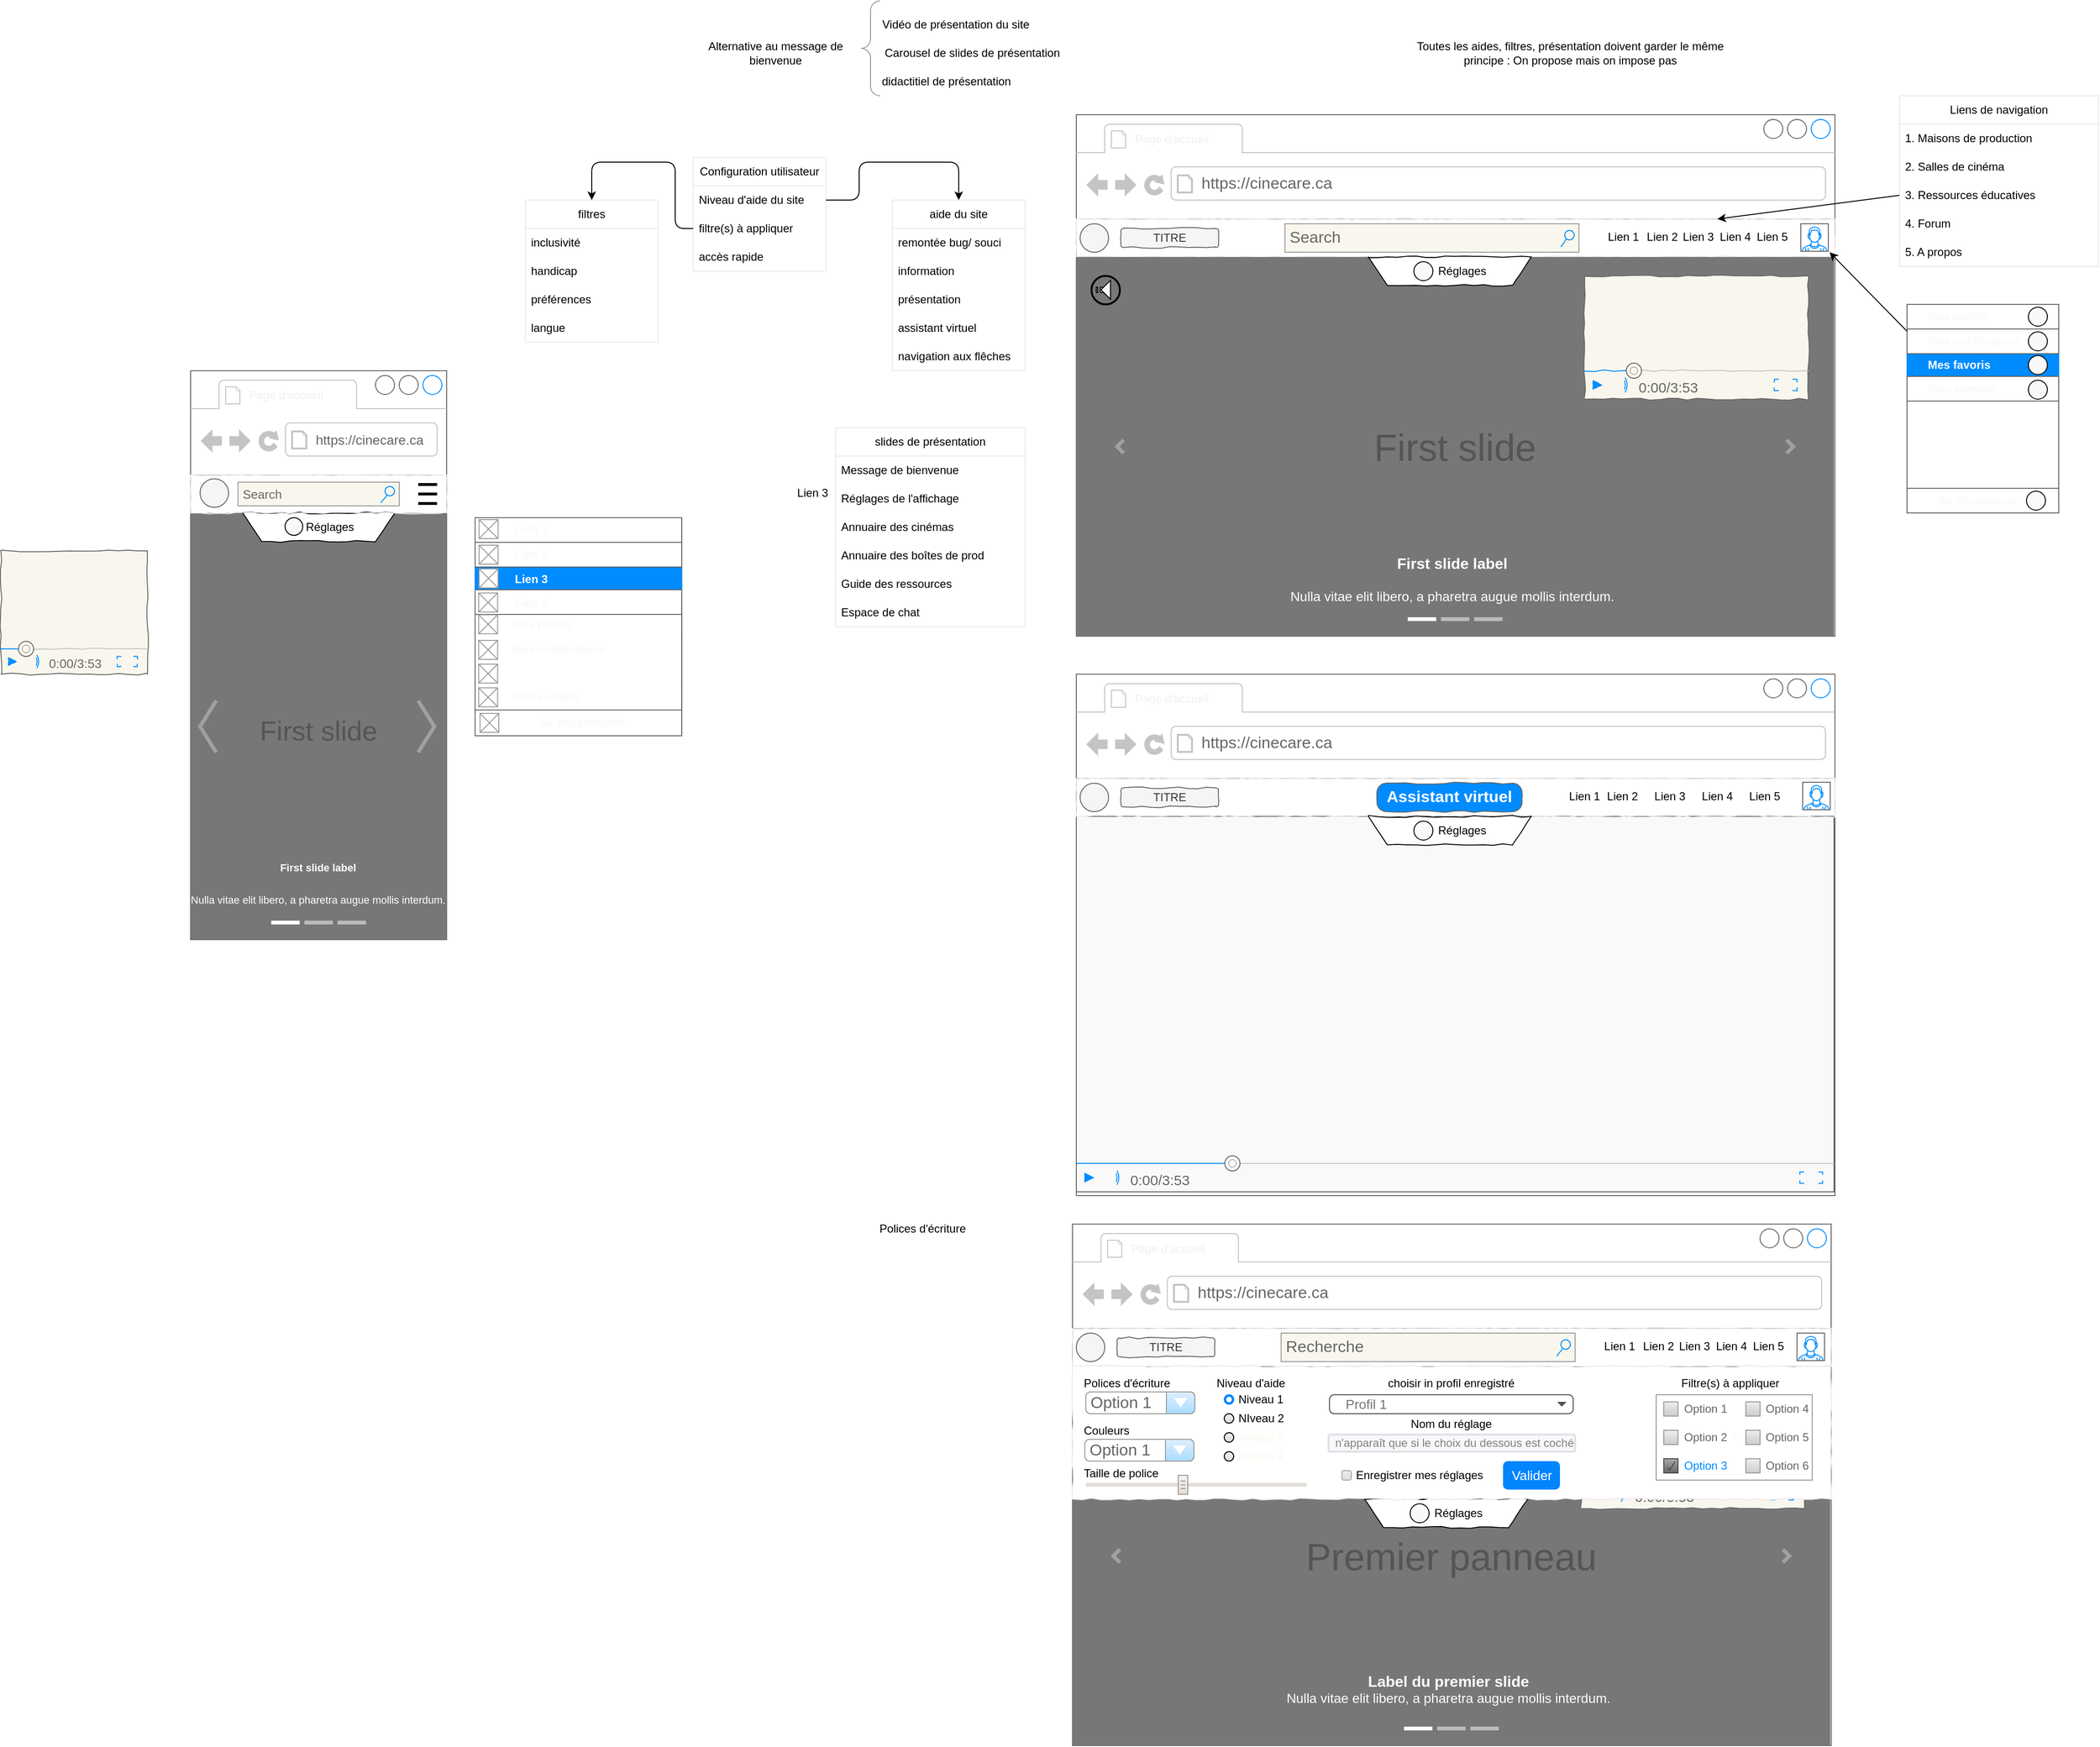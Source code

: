 <mxfile>
    <diagram id="3q-qG4mRz-fF5L1ljN0T" name="Accueil - Wireframe">
        <mxGraphModel dx="2466" dy="619" grid="1" gridSize="10" guides="1" tooltips="1" connect="1" arrows="1" fold="1" page="1" pageScale="1" pageWidth="827" pageHeight="1169" math="0" shadow="0">
            <root>
                <mxCell id="0"/>
                <mxCell id="1" parent="0"/>
                <mxCell id="2" value="" style="strokeWidth=1;shadow=0;dashed=0;align=center;html=1;shape=mxgraph.mockup.containers.browserWindow;rSize=0;strokeColor=#666666;strokeColor2=#008cff;strokeColor3=#c4c4c4;mainText=,;recursiveResize=0;fillColor=default;" parent="1" vertex="1">
                    <mxGeometry x="-386" y="160" width="800" height="550" as="geometry"/>
                </mxCell>
                <mxCell id="3" value="&lt;span style=&quot;color: rgb(240, 240, 240); font-size: 12px; text-align: center;&quot;&gt;Page d'accueil&lt;/span&gt;" style="strokeWidth=1;shadow=0;dashed=0;align=center;html=1;shape=mxgraph.mockup.containers.anchor;fontSize=17;fontColor=#666666;align=left;" parent="2" vertex="1">
                    <mxGeometry x="60" y="12" width="110" height="26" as="geometry"/>
                </mxCell>
                <mxCell id="4" value="https://cinecare.ca" style="strokeWidth=1;shadow=0;dashed=0;align=center;html=1;shape=mxgraph.mockup.containers.anchor;rSize=0;fontSize=17;fontColor=#666666;align=left;" parent="2" vertex="1">
                    <mxGeometry x="130" y="60" width="250" height="26" as="geometry"/>
                </mxCell>
                <mxCell id="5" value="" style="rounded=0;whiteSpace=wrap;html=1;comic=1;fillColor=none;strokeColor=#ece9e9;" parent="2" vertex="1">
                    <mxGeometry y="110" width="800" height="40" as="geometry"/>
                </mxCell>
                <mxCell id="6" value="TITRE" style="rounded=1;whiteSpace=wrap;html=1;strokeColor=#666666;fillColor=#f5f5f5;comic=1;fontColor=#333333;" parent="2" vertex="1">
                    <mxGeometry x="47" y="120" width="103" height="20" as="geometry"/>
                </mxCell>
                <mxCell id="7" value="" style="ellipse;whiteSpace=wrap;html=1;aspect=fixed;strokeColor=#666666;fillColor=#f5f5f5;comic=1;fontColor=#333333;" parent="2" vertex="1">
                    <mxGeometry x="4" y="115" width="30" height="30" as="geometry"/>
                </mxCell>
                <mxCell id="8" value="First slide" style="html=1;shadow=0;dashed=0;strokeColor=none;strokeWidth=1;fillColor=#777777;fontColor=#555555;whiteSpace=wrap;align=center;verticalAlign=middle;fontStyle=0;fontSize=40;" parent="2" vertex="1">
                    <mxGeometry y="150" width="799" height="400" as="geometry"/>
                </mxCell>
                <mxCell id="9" value="" style="html=1;verticalLabelPosition=bottom;labelBackgroundColor=#ffffff;verticalAlign=top;shadow=0;dashed=0;strokeWidth=4;shape=mxgraph.ios7.misc.more;strokeColor=#a0a0a0;fillColor=#F9F9F9;" parent="8" vertex="1">
                    <mxGeometry x="1" y="0.5" width="7" height="14" relative="1" as="geometry">
                        <mxPoint x="-50" y="-7" as="offset"/>
                    </mxGeometry>
                </mxCell>
                <mxCell id="10" value="" style="flipH=1;html=1;verticalLabelPosition=bottom;labelBackgroundColor=#ffffff;verticalAlign=top;shadow=0;dashed=0;strokeWidth=4;shape=mxgraph.ios7.misc.more;strokeColor=#a0a0a0;fillColor=#F9F9F9;" parent="8" vertex="1">
                    <mxGeometry y="0.5" width="7" height="14" relative="1" as="geometry">
                        <mxPoint x="43" y="-7" as="offset"/>
                    </mxGeometry>
                </mxCell>
                <mxCell id="11" value="" style="html=1;shadow=0;strokeColor=none;fillColor=#ffffff;" parent="8" vertex="1">
                    <mxGeometry x="0.5" y="1" width="30" height="4" relative="1" as="geometry">
                        <mxPoint x="-50" y="-20" as="offset"/>
                    </mxGeometry>
                </mxCell>
                <mxCell id="12" value="" style="html=1;shadow=0;strokeColor=none;fillColor=#BBBBBB;" parent="8" vertex="1">
                    <mxGeometry x="0.5" y="1" width="30" height="4" relative="1" as="geometry">
                        <mxPoint x="-15" y="-20" as="offset"/>
                    </mxGeometry>
                </mxCell>
                <mxCell id="13" value="" style="html=1;shadow=0;strokeColor=none;fillColor=#BBBBBB;" parent="8" vertex="1">
                    <mxGeometry x="0.5" y="1" width="30" height="4" relative="1" as="geometry">
                        <mxPoint x="20" y="-20" as="offset"/>
                    </mxGeometry>
                </mxCell>
                <mxCell id="14" value="&lt;font style=&quot;font-size: 16px&quot;&gt;&lt;b&gt;First slide label&lt;/b&gt;&lt;/font&gt;&lt;br style=&quot;font-size: 14px&quot;&gt;&lt;br style=&quot;font-size: 14px&quot;&gt;Nulla vitae elit libero, a pharetra augue mollis interdum." style="html=1;shadow=0;strokeColor=none;fillColor=none;resizeWidth=1;fontColor=#FFFFFF;fontSize=14;" parent="8" vertex="1">
                    <mxGeometry y="1" width="791.98" height="60" relative="1" as="geometry">
                        <mxPoint y="-90" as="offset"/>
                    </mxGeometry>
                </mxCell>
                <mxCell id="15" value="" style="group" parent="8" vertex="1" connectable="0">
                    <mxGeometry x="16" y="70" width="30" height="30" as="geometry"/>
                </mxCell>
                <mxCell id="16" value="" style="rounded=0;whiteSpace=wrap;html=1;fillColor=#F9F9F9;rotation=-90;" parent="8" vertex="1">
                    <mxGeometry x="19" y="34.02" width="5.53" height="1.29" as="geometry"/>
                </mxCell>
                <mxCell id="17" value="" style="rounded=0;whiteSpace=wrap;html=1;fillColor=#F9F9F9;rotation=-90;" parent="8" vertex="1">
                    <mxGeometry x="25.25" y="32.04" width="5.53" height="5.25" as="geometry"/>
                </mxCell>
                <mxCell id="18" value="" style="shape=trapezoid;perimeter=trapezoidPerimeter;whiteSpace=wrap;html=1;fixedSize=1;fillColor=#F9F9F9;rotation=-90;" parent="8" vertex="1">
                    <mxGeometry x="21.02" y="29.667" width="20" height="10" as="geometry"/>
                </mxCell>
                <mxCell id="19" value="" style="ellipse;whiteSpace=wrap;html=1;aspect=fixed;fillColor=none;strokeWidth=2;" parent="8" vertex="1">
                    <mxGeometry x="16" y="20" width="30" height="30" as="geometry"/>
                </mxCell>
                <mxCell id="20" value="" style="group" parent="8" vertex="1" connectable="0">
                    <mxGeometry x="876" y="50" width="160" height="220" as="geometry"/>
                </mxCell>
                <mxCell id="21" value="" style="strokeWidth=1;shadow=0;dashed=0;align=center;html=1;shape=mxgraph.mockup.containers.rrect;rSize=0;strokeColor=#666666;" parent="20" vertex="1">
                    <mxGeometry width="160" height="220" as="geometry"/>
                </mxCell>
                <mxCell id="22" value="" style="strokeColor=inherit;fillColor=inherit;gradientColor=inherit;strokeWidth=1;shadow=0;dashed=0;align=left;html=1;shape=mxgraph.mockup.containers.rrect;rSize=0;fontSize=12;fontColor=#F9F9F9;fontStyle=1;resizeWidth=1;labelPosition=center;verticalLabelPosition=middle;verticalAlign=middle;" parent="21" vertex="1">
                    <mxGeometry width="160" height="26" relative="1" as="geometry"/>
                </mxCell>
                <mxCell id="23" value="" style="strokeColor=inherit;fillColor=inherit;gradientColor=inherit;strokeWidth=1;shadow=0;dashed=0;align=left;html=1;shape=mxgraph.mockup.containers.rrect;rSize=0;fontSize=12;fontColor=#F9F9F9;fontStyle=1;resizeWidth=1;labelPosition=center;verticalLabelPosition=middle;verticalAlign=middle;" parent="21" vertex="1">
                    <mxGeometry width="160" height="26" relative="1" as="geometry">
                        <mxPoint y="26" as="offset"/>
                    </mxGeometry>
                </mxCell>
                <mxCell id="24" value="" style="strokeWidth=1;shadow=0;dashed=0;align=left;html=1;shape=mxgraph.mockup.containers.rrect;rSize=0;fontSize=12;fontColor=#ffffff;fontStyle=1;fillColor=#008cff;strokeColor=#008cff;resizeWidth=1;labelPosition=center;verticalLabelPosition=middle;verticalAlign=middle;" parent="21" vertex="1">
                    <mxGeometry width="160" height="23" relative="1" as="geometry">
                        <mxPoint y="53" as="offset"/>
                    </mxGeometry>
                </mxCell>
                <mxCell id="25" value="" style="strokeColor=inherit;fillColor=inherit;gradientColor=inherit;strokeWidth=1;shadow=0;dashed=0;align=left;html=1;shape=mxgraph.mockup.containers.rrect;rSize=0;fontSize=12;fontColor=#F9F9F9;fontStyle=1;resizeWidth=1;labelPosition=center;verticalLabelPosition=middle;verticalAlign=middle;" parent="21" vertex="1">
                    <mxGeometry y="1" width="160" height="26" relative="1" as="geometry">
                        <mxPoint y="-144" as="offset"/>
                    </mxGeometry>
                </mxCell>
                <mxCell id="26" value="&lt;div style=&quot;font-size: 12px;&quot;&gt;&lt;span style=&quot;font-size: 12px; background-color: initial;&quot;&gt;Se déconnecter&amp;nbsp;&amp;nbsp;&lt;/span&gt;&lt;/div&gt;" style="strokeColor=inherit;fillColor=inherit;gradientColor=inherit;strokeWidth=1;shadow=0;dashed=0;align=center;html=1;shape=mxgraph.mockup.containers.rrect;rSize=0;fontSize=12;fontColor=#F9F9F9;fontStyle=1;resizeWidth=1;" parent="21" vertex="1">
                    <mxGeometry y="194" width="160" height="26" as="geometry"/>
                </mxCell>
                <mxCell id="27" value="" style="ellipse;whiteSpace=wrap;html=1;aspect=fixed;fillColor=#F9F9F9;" parent="21" vertex="1">
                    <mxGeometry x="126" y="197" width="20" height="20" as="geometry"/>
                </mxCell>
                <mxCell id="28" value="" style="ellipse;whiteSpace=wrap;html=1;aspect=fixed;fillColor=#F9F9F9;" parent="21" vertex="1">
                    <mxGeometry x="128" y="29" width="20" height="20" as="geometry"/>
                </mxCell>
                <mxCell id="29" value="" style="ellipse;whiteSpace=wrap;html=1;aspect=fixed;fillColor=#F9F9F9;" parent="21" vertex="1">
                    <mxGeometry x="128" y="80" width="20" height="20" as="geometry"/>
                </mxCell>
                <mxCell id="30" value="&lt;span style=&quot;font-weight: 700;&quot;&gt;Mes profils&lt;/span&gt;" style="text;html=1;strokeColor=none;fillColor=none;align=left;verticalAlign=middle;whiteSpace=wrap;rounded=0;fontSize=12;fontColor=#F9F9F9;" parent="21" vertex="1">
                    <mxGeometry x="20" width="140" height="26" as="geometry"/>
                </mxCell>
                <mxCell id="31" value="" style="ellipse;whiteSpace=wrap;html=1;aspect=fixed;fillColor=#F9F9F9;" parent="20" vertex="1">
                    <mxGeometry x="128" y="3" width="20" height="20" as="geometry"/>
                </mxCell>
                <mxCell id="32" value="" style="ellipse;whiteSpace=wrap;html=1;aspect=fixed;fillColor=#F9F9F9;" parent="20" vertex="1">
                    <mxGeometry x="128" y="54" width="20" height="20" as="geometry"/>
                </mxCell>
                <mxCell id="33" value="&lt;span style=&quot;font-weight: 700;&quot;&gt;Mes notifications&lt;/span&gt;" style="text;html=1;strokeColor=none;fillColor=none;align=left;verticalAlign=middle;whiteSpace=wrap;rounded=0;fontSize=12;fontColor=#F9F9F9;" parent="20" vertex="1">
                    <mxGeometry x="20" y="26" width="140" height="26" as="geometry"/>
                </mxCell>
                <mxCell id="34" value="&lt;span style=&quot;color: rgb(255, 255, 255); font-weight: 700;&quot;&gt;Mes favoris&lt;/span&gt;" style="text;html=1;strokeColor=none;fillColor=none;align=left;verticalAlign=middle;whiteSpace=wrap;rounded=0;fontSize=12;fontColor=#F9F9F9;" parent="20" vertex="1">
                    <mxGeometry x="20" y="51" width="140" height="25" as="geometry"/>
                </mxCell>
                <mxCell id="35" value="&lt;span style=&quot;font-weight: 700;&quot;&gt;Mon compte&lt;/span&gt;" style="text;html=1;strokeColor=none;fillColor=none;align=left;verticalAlign=middle;whiteSpace=wrap;rounded=0;fontSize=12;fontColor=#F9F9F9;" parent="20" vertex="1">
                    <mxGeometry x="20" y="76" width="140" height="26" as="geometry"/>
                </mxCell>
                <mxCell id="36" value="" style="verticalLabelPosition=bottom;shadow=0;dashed=0;align=center;html=1;verticalAlign=top;strokeWidth=1;shape=mxgraph.mockup.containers.videoPlayer;strokeColor=#666666;strokeColor2=#008cff;strokeColor3=#c4c4c4;textColor=#666666;fillColor2=#008cff;barHeight=30;barPos=20;rounded=1;comic=1;fontFamily=Helvetica;fontSize=14;fontColor=default;fillColor=#f9f7ed;" parent="8" vertex="1">
                    <mxGeometry x="536" y="20" width="236" height="130" as="geometry"/>
                </mxCell>
                <mxCell id="37" value="Lien 3" style="text;html=1;strokeColor=none;fillColor=none;align=center;verticalAlign=middle;whiteSpace=wrap;rounded=0;" parent="2" vertex="1">
                    <mxGeometry x="626" y="114" width="60" height="30" as="geometry"/>
                </mxCell>
                <mxCell id="38" value="" style="group" parent="2" vertex="1" connectable="0">
                    <mxGeometry x="308" y="150" width="172" height="30" as="geometry"/>
                </mxCell>
                <mxCell id="39" value="" style="shape=trapezoid;perimeter=trapezoidPerimeter;whiteSpace=wrap;html=1;fixedSize=1;rotation=-180;comic=1" parent="38" vertex="1">
                    <mxGeometry width="172" height="30" as="geometry"/>
                </mxCell>
                <mxCell id="40" value="" style="group" parent="38" vertex="1" connectable="0">
                    <mxGeometry x="48" width="81" height="30" as="geometry"/>
                </mxCell>
                <mxCell id="41" value="" style="ellipse;whiteSpace=wrap;html=1;aspect=fixed;fillColor=#F9F9F9;" parent="40" vertex="1">
                    <mxGeometry y="5" width="20" height="20" as="geometry"/>
                </mxCell>
                <mxCell id="42" value="Réglages" style="text;html=1;strokeColor=none;fillColor=none;align=center;verticalAlign=middle;whiteSpace=wrap;rounded=0;" parent="40" vertex="1">
                    <mxGeometry x="21" width="60" height="30" as="geometry"/>
                </mxCell>
                <mxCell id="43" value="" style="strokeWidth=1;shadow=0;dashed=0;align=center;html=1;shape=mxgraph.mockup.containers.browserWindow;rSize=0;strokeColor=#666666;strokeColor2=#008cff;strokeColor3=#c4c4c4;mainText=,;recursiveResize=0;fillColor=default;" parent="1" vertex="1">
                    <mxGeometry x="-386" y="750" width="800" height="550" as="geometry"/>
                </mxCell>
                <mxCell id="44" value="" style="verticalLabelPosition=bottom;shadow=0;dashed=0;align=center;html=1;verticalAlign=top;strokeWidth=1;shape=mxgraph.mockup.containers.videoPlayer;strokeColor=#666666;strokeColor2=#008cff;strokeColor3=#c4c4c4;textColor=#666666;fillColor2=#008cff;barHeight=30;barPos=20;fillColor=#F9F9F9;" parent="43" vertex="1">
                    <mxGeometry y="150" width="799" height="396" as="geometry"/>
                </mxCell>
                <mxCell id="45" value="&lt;span style=&quot;color: rgb(240, 240, 240); font-size: 12px; text-align: center;&quot;&gt;Page d'accueil&lt;/span&gt;" style="strokeWidth=1;shadow=0;dashed=0;align=center;html=1;shape=mxgraph.mockup.containers.anchor;fontSize=17;fontColor=#666666;align=left;" parent="43" vertex="1">
                    <mxGeometry x="60" y="12" width="110" height="26" as="geometry"/>
                </mxCell>
                <mxCell id="46" value="https://cinecare.ca" style="strokeWidth=1;shadow=0;dashed=0;align=center;html=1;shape=mxgraph.mockup.containers.anchor;rSize=0;fontSize=17;fontColor=#666666;align=left;" parent="43" vertex="1">
                    <mxGeometry x="130" y="60" width="250" height="26" as="geometry"/>
                </mxCell>
                <mxCell id="47" value="" style="rounded=0;whiteSpace=wrap;html=1;comic=1;fillColor=none;strokeColor=#ece9e9;" parent="43" vertex="1">
                    <mxGeometry y="110" width="800" height="40" as="geometry"/>
                </mxCell>
                <mxCell id="48" value="TITRE" style="rounded=1;whiteSpace=wrap;html=1;strokeColor=#666666;fillColor=#f5f5f5;comic=1;fontColor=#333333;" parent="43" vertex="1">
                    <mxGeometry x="47" y="120" width="103" height="20" as="geometry"/>
                </mxCell>
                <mxCell id="49" value="" style="ellipse;whiteSpace=wrap;html=1;aspect=fixed;strokeColor=#666666;fillColor=#f5f5f5;comic=1;fontColor=#333333;" parent="43" vertex="1">
                    <mxGeometry x="4" y="115" width="30" height="30" as="geometry"/>
                </mxCell>
                <mxCell id="50" value="Lien 3" style="text;html=1;strokeColor=none;fillColor=none;align=center;verticalAlign=middle;whiteSpace=wrap;rounded=0;" parent="43" vertex="1">
                    <mxGeometry x="596" y="114" width="60" height="30" as="geometry"/>
                </mxCell>
                <mxCell id="51" value="" style="shape=trapezoid;perimeter=trapezoidPerimeter;whiteSpace=wrap;html=1;fixedSize=1;rotation=-180;comic=1" parent="43" vertex="1">
                    <mxGeometry x="308" y="150" width="172" height="30" as="geometry"/>
                </mxCell>
                <mxCell id="52" value="" style="group" parent="43" vertex="1" connectable="0">
                    <mxGeometry x="356" y="150" width="81" height="30" as="geometry"/>
                </mxCell>
                <mxCell id="53" value="" style="ellipse;whiteSpace=wrap;html=1;aspect=fixed;fillColor=#F9F9F9;" parent="52" vertex="1">
                    <mxGeometry y="5" width="20" height="20" as="geometry"/>
                </mxCell>
                <mxCell id="54" value="Réglages" style="text;html=1;strokeColor=none;fillColor=none;align=center;verticalAlign=middle;whiteSpace=wrap;rounded=0;" parent="52" vertex="1">
                    <mxGeometry x="21" width="60" height="30" as="geometry"/>
                </mxCell>
                <mxCell id="55" value="Assistant virtuel" style="strokeWidth=1;shadow=0;dashed=0;align=center;html=1;shape=mxgraph.mockup.buttons.button;strokeColor=#666666;fontColor=#ffffff;mainText=;buttonStyle=round;fontSize=17;fontStyle=1;fillColor=#008cff;whiteSpace=wrap;rounded=1;comic=1;fontFamily=Helvetica;" parent="43" vertex="1">
                    <mxGeometry x="317" y="115" width="153" height="30" as="geometry"/>
                </mxCell>
                <mxCell id="56" value="" style="group" parent="1" vertex="1" connectable="0">
                    <mxGeometry x="120" y="864" width="250" height="30" as="geometry"/>
                </mxCell>
                <mxCell id="57" value="Lien 4" style="text;html=1;strokeColor=none;fillColor=none;align=center;verticalAlign=middle;whiteSpace=wrap;rounded=0;" parent="56" vertex="1">
                    <mxGeometry x="140" width="60" height="30" as="geometry"/>
                </mxCell>
                <mxCell id="58" value="Lien 5" style="text;html=1;strokeColor=none;fillColor=none;align=center;verticalAlign=middle;whiteSpace=wrap;rounded=0;" parent="56" vertex="1">
                    <mxGeometry x="190" width="60" height="30" as="geometry"/>
                </mxCell>
                <mxCell id="59" value="Lien 2" style="text;html=1;strokeColor=none;fillColor=none;align=center;verticalAlign=middle;whiteSpace=wrap;rounded=0;" parent="56" vertex="1">
                    <mxGeometry x="40" width="60" height="30" as="geometry"/>
                </mxCell>
                <mxCell id="60" value="Lien 1" style="text;html=1;strokeColor=none;fillColor=none;align=center;verticalAlign=middle;whiteSpace=wrap;rounded=0;" parent="56" vertex="1">
                    <mxGeometry width="60" height="30" as="geometry"/>
                </mxCell>
                <mxCell id="61" value="slides de présentation" style="swimlane;fontStyle=0;childLayout=stackLayout;horizontal=1;startSize=30;horizontalStack=0;resizeParent=1;resizeParentMax=0;resizeLast=0;collapsible=1;marginBottom=0;whiteSpace=wrap;html=1;strokeColor=#ece9e9;fillColor=default;" parent="1" vertex="1">
                    <mxGeometry x="-640" y="490" width="200" height="210" as="geometry"/>
                </mxCell>
                <mxCell id="62" value="&lt;span style=&quot;text-align: center;&quot;&gt;Message de bienvenue&lt;/span&gt;" style="text;strokeColor=none;fillColor=none;align=left;verticalAlign=middle;spacingLeft=4;spacingRight=4;overflow=hidden;points=[[0,0.5],[1,0.5]];portConstraint=eastwest;rotatable=0;whiteSpace=wrap;html=1;" parent="61" vertex="1">
                    <mxGeometry y="30" width="200" height="30" as="geometry"/>
                </mxCell>
                <mxCell id="63" value="Réglages de l'affichage" style="text;strokeColor=none;fillColor=none;align=left;verticalAlign=middle;spacingLeft=4;spacingRight=4;overflow=hidden;points=[[0,0.5],[1,0.5]];portConstraint=eastwest;rotatable=0;whiteSpace=wrap;html=1;" parent="61" vertex="1">
                    <mxGeometry y="60" width="200" height="30" as="geometry"/>
                </mxCell>
                <mxCell id="64" value="Annuaire des cinémas" style="text;strokeColor=none;fillColor=none;align=left;verticalAlign=middle;spacingLeft=4;spacingRight=4;overflow=hidden;points=[[0,0.5],[1,0.5]];portConstraint=eastwest;rotatable=0;whiteSpace=wrap;html=1;" parent="61" vertex="1">
                    <mxGeometry y="90" width="200" height="30" as="geometry"/>
                </mxCell>
                <mxCell id="65" value="Annuaire des boîtes de prod&amp;nbsp;" style="text;strokeColor=none;fillColor=none;align=left;verticalAlign=middle;spacingLeft=4;spacingRight=4;overflow=hidden;points=[[0,0.5],[1,0.5]];portConstraint=eastwest;rotatable=0;whiteSpace=wrap;html=1;" parent="61" vertex="1">
                    <mxGeometry y="120" width="200" height="30" as="geometry"/>
                </mxCell>
                <mxCell id="66" value="Guide des ressources" style="text;strokeColor=none;fillColor=none;align=left;verticalAlign=middle;spacingLeft=4;spacingRight=4;overflow=hidden;points=[[0,0.5],[1,0.5]];portConstraint=eastwest;rotatable=0;whiteSpace=wrap;html=1;" parent="61" vertex="1">
                    <mxGeometry y="150" width="200" height="30" as="geometry"/>
                </mxCell>
                <mxCell id="67" value="Espace de chat" style="text;strokeColor=none;fillColor=none;align=left;verticalAlign=middle;spacingLeft=4;spacingRight=4;overflow=hidden;points=[[0,0.5],[1,0.5]];portConstraint=eastwest;rotatable=0;whiteSpace=wrap;html=1;" parent="61" vertex="1">
                    <mxGeometry y="180" width="200" height="30" as="geometry"/>
                </mxCell>
                <mxCell id="68" value="" style="verticalLabelPosition=bottom;shadow=0;dashed=0;align=center;html=1;verticalAlign=top;strokeWidth=1;shape=mxgraph.mockup.containers.userMale;strokeColor=#666666;strokeColor2=#008cff;" parent="1" vertex="1">
                    <mxGeometry x="378" y="275" width="29" height="29" as="geometry"/>
                </mxCell>
                <mxCell id="69" style="edgeStyle=none;html=1;entryX=1.046;entryY=1.035;entryDx=0;entryDy=0;entryPerimeter=0;fontSize=12;fontColor=#F9F9F9;" parent="1" source="21" target="68" edge="1">
                    <mxGeometry relative="1" as="geometry"/>
                </mxCell>
                <mxCell id="70" value="Search" style="strokeWidth=1;shadow=0;dashed=0;align=center;html=1;shape=mxgraph.mockup.forms.searchBox;strokeColor=#999999;mainText=;strokeColor2=#008cff;fontColor=#666666;fontSize=17;align=left;spacingLeft=3;rounded=1;comic=1;fontFamily=Helvetica;fillColor=#f9f7ed;" parent="1" vertex="1">
                    <mxGeometry x="-166" y="275" width="310" height="30" as="geometry"/>
                </mxCell>
                <mxCell id="71" value="" style="verticalLabelPosition=bottom;shadow=0;dashed=0;align=center;html=1;verticalAlign=top;strokeWidth=1;shape=mxgraph.mockup.containers.userMale;strokeColor=#666666;strokeColor2=#008cff;" parent="1" vertex="1">
                    <mxGeometry x="380" y="864" width="29" height="29" as="geometry"/>
                </mxCell>
                <mxCell id="72" value="Liens de navigation" style="swimlane;fontStyle=0;childLayout=stackLayout;horizontal=1;startSize=30;horizontalStack=0;resizeParent=1;resizeParentMax=0;resizeLast=0;collapsible=1;marginBottom=0;whiteSpace=wrap;html=1;strokeColor=#ece9e9;fillColor=default;" parent="1" vertex="1">
                    <mxGeometry x="482" y="140" width="210" height="180" as="geometry"/>
                </mxCell>
                <mxCell id="73" value="1. Maisons de production" style="text;strokeColor=none;fillColor=none;align=left;verticalAlign=middle;spacingLeft=4;spacingRight=4;overflow=hidden;points=[[0,0.5],[1,0.5]];portConstraint=eastwest;rotatable=0;whiteSpace=wrap;html=1;" parent="72" vertex="1">
                    <mxGeometry y="30" width="210" height="30" as="geometry"/>
                </mxCell>
                <mxCell id="74" value="2. Salles de cinéma" style="text;strokeColor=none;fillColor=none;align=left;verticalAlign=middle;spacingLeft=4;spacingRight=4;overflow=hidden;points=[[0,0.5],[1,0.5]];portConstraint=eastwest;rotatable=0;whiteSpace=wrap;html=1;" parent="72" vertex="1">
                    <mxGeometry y="60" width="210" height="30" as="geometry"/>
                </mxCell>
                <mxCell id="75" value="3. Ressources éducatives" style="text;strokeColor=none;fillColor=none;align=left;verticalAlign=middle;spacingLeft=4;spacingRight=4;overflow=hidden;points=[[0,0.5],[1,0.5]];portConstraint=eastwest;rotatable=0;whiteSpace=wrap;html=1;" parent="72" vertex="1">
                    <mxGeometry y="90" width="210" height="30" as="geometry"/>
                </mxCell>
                <mxCell id="76" value="4. Forum" style="text;strokeColor=none;fillColor=none;align=left;verticalAlign=middle;spacingLeft=4;spacingRight=4;overflow=hidden;points=[[0,0.5],[1,0.5]];portConstraint=eastwest;rotatable=0;whiteSpace=wrap;html=1;" parent="72" vertex="1">
                    <mxGeometry y="120" width="210" height="30" as="geometry"/>
                </mxCell>
                <mxCell id="77" value="5. A propos" style="text;strokeColor=none;fillColor=none;align=left;verticalAlign=middle;spacingLeft=4;spacingRight=4;overflow=hidden;points=[[0,0.5],[1,0.5]];portConstraint=eastwest;rotatable=0;whiteSpace=wrap;html=1;" parent="72" vertex="1">
                    <mxGeometry y="150" width="210" height="30" as="geometry"/>
                </mxCell>
                <mxCell id="78" value="" style="group" parent="1" vertex="1" connectable="0">
                    <mxGeometry x="128" y="274" width="250" height="30" as="geometry"/>
                </mxCell>
                <mxCell id="79" value="Lien 4" style="text;html=1;strokeColor=none;fillColor=none;align=center;verticalAlign=middle;whiteSpace=wrap;rounded=0;" parent="78" vertex="1">
                    <mxGeometry x="151" width="60" height="30" as="geometry"/>
                </mxCell>
                <mxCell id="80" value="Lien 5" style="text;html=1;strokeColor=none;fillColor=none;align=center;verticalAlign=middle;whiteSpace=wrap;rounded=0;" parent="78" vertex="1">
                    <mxGeometry x="190" width="60" height="30" as="geometry"/>
                </mxCell>
                <mxCell id="81" value="Lien 2" style="text;html=1;strokeColor=none;fillColor=none;align=center;verticalAlign=middle;whiteSpace=wrap;rounded=0;" parent="78" vertex="1">
                    <mxGeometry x="74" width="60" height="30" as="geometry"/>
                </mxCell>
                <mxCell id="82" value="Lien 1" style="text;html=1;strokeColor=none;fillColor=none;align=center;verticalAlign=middle;whiteSpace=wrap;rounded=0;" parent="78" vertex="1">
                    <mxGeometry x="33" width="60" height="30" as="geometry"/>
                </mxCell>
                <mxCell id="83" style="edgeStyle=none;html=1;entryX=0.845;entryY=0;entryDx=0;entryDy=0;exitX=0;exitY=0.5;exitDx=0;exitDy=0;entryPerimeter=0;" parent="1" source="75" target="5" edge="1">
                    <mxGeometry relative="1" as="geometry"/>
                </mxCell>
                <mxCell id="84" value="Vidéo de présentation du site" style="text;html=1;strokeColor=none;fillColor=none;align=center;verticalAlign=middle;whiteSpace=wrap;rounded=0;" parent="1" vertex="1">
                    <mxGeometry x="-593" y="50" width="160" height="30" as="geometry"/>
                </mxCell>
                <mxCell id="85" value="Carousel de slides de présentation&lt;span style=&quot;color: rgba(0, 0, 0, 0); font-family: monospace; font-size: 0px;&quot;&gt;%3CmxGraphModel%3E%3Croot%3E%3CmxCell%20id%3D%220%22%2F%3E%3CmxCell%20id%3D%221%22%20parent%3D%220%22%2F%3E%3CmxCell%20id%3D%222%22%20value%3D%22Vid%C3%A9o%20de%20pr%C3%A9sentation%20du%20site%22%20style%3D%22text%3Bhtml%3D1%3BstrokeColor%3Dnone%3BfillColor%3Dnone%3Balign%3Dcenter%3BverticalAlign%3Dmiddle%3BwhiteSpace%3Dwrap%3Brounded%3D0%3B%22%20vertex%3D%221%22%20parent%3D%221%22%3E%3CmxGeometry%20x%3D%22-610%22%20y%3D%22180%22%20width%3D%22160%22%20height%3D%2230%22%20as%3D%22geometry%22%2F%3E%3C%2FmxCell%3E%3C%2Froot%3E%3C%2FmxGraphModel%3E&lt;/span&gt;" style="text;html=1;strokeColor=none;fillColor=none;align=left;verticalAlign=middle;whiteSpace=wrap;rounded=0;" parent="1" vertex="1">
                    <mxGeometry x="-590" y="80" width="200" height="30" as="geometry"/>
                </mxCell>
                <mxCell id="86" value="Configuration utilisateur" style="swimlane;fontStyle=0;childLayout=stackLayout;horizontal=1;startSize=30;horizontalStack=0;resizeParent=1;resizeParentMax=0;resizeLast=0;collapsible=1;marginBottom=0;whiteSpace=wrap;html=1;strokeColor=#ece9e9;fillColor=default;" parent="1" vertex="1">
                    <mxGeometry x="-790" y="205" width="140" height="120" as="geometry"/>
                </mxCell>
                <mxCell id="87" value="&lt;span style=&quot;text-align: center;&quot;&gt;Niveau d'aide du site&lt;/span&gt;" style="text;strokeColor=none;fillColor=none;align=left;verticalAlign=middle;spacingLeft=4;spacingRight=4;overflow=hidden;points=[[0,0.5],[1,0.5]];portConstraint=eastwest;rotatable=0;whiteSpace=wrap;html=1;" parent="86" vertex="1">
                    <mxGeometry y="30" width="140" height="30" as="geometry"/>
                </mxCell>
                <mxCell id="88" value="filtre(s) à appliquer" style="text;strokeColor=none;fillColor=none;align=left;verticalAlign=middle;spacingLeft=4;spacingRight=4;overflow=hidden;points=[[0,0.5],[1,0.5]];portConstraint=eastwest;rotatable=0;whiteSpace=wrap;html=1;" parent="86" vertex="1">
                    <mxGeometry y="60" width="140" height="30" as="geometry"/>
                </mxCell>
                <mxCell id="89" value="accès rapide" style="text;strokeColor=none;fillColor=none;align=left;verticalAlign=middle;spacingLeft=4;spacingRight=4;overflow=hidden;points=[[0,0.5],[1,0.5]];portConstraint=eastwest;rotatable=0;whiteSpace=wrap;html=1;" parent="86" vertex="1">
                    <mxGeometry y="90" width="140" height="30" as="geometry"/>
                </mxCell>
                <mxCell id="90" value="" style="labelPosition=right;align=left;strokeWidth=1;shape=mxgraph.mockup.markup.curlyBrace;html=1;shadow=0;dashed=0;strokeColor=#999999;direction=north;fillColor=default;" parent="1" vertex="1">
                    <mxGeometry x="-613" y="40" width="20" height="100" as="geometry"/>
                </mxCell>
                <mxCell id="91" value="didactitiel de présentation" style="text;html=1;strokeColor=none;fillColor=none;align=left;verticalAlign=middle;whiteSpace=wrap;rounded=0;" parent="1" vertex="1">
                    <mxGeometry x="-593" y="110" width="180" height="30" as="geometry"/>
                </mxCell>
                <mxCell id="92" value="Alternative au message de bienvenue" style="text;html=1;strokeColor=none;fillColor=none;align=center;verticalAlign=middle;whiteSpace=wrap;rounded=0;" parent="1" vertex="1">
                    <mxGeometry x="-783" y="80" width="160" height="30" as="geometry"/>
                </mxCell>
                <mxCell id="93" value="Toutes les aides, filtres, présentation doivent garder le même principe : On propose mais on impose pas" style="text;html=1;strokeColor=none;fillColor=none;align=center;verticalAlign=middle;whiteSpace=wrap;rounded=0;" parent="1" vertex="1">
                    <mxGeometry x="-50" y="80" width="370" height="30" as="geometry"/>
                </mxCell>
                <mxCell id="94" value="aide du site" style="swimlane;fontStyle=0;childLayout=stackLayout;horizontal=1;startSize=30;horizontalStack=0;resizeParent=1;resizeParentMax=0;resizeLast=0;collapsible=1;marginBottom=0;whiteSpace=wrap;html=1;strokeColor=#ece9e9;fillColor=default;" parent="1" vertex="1">
                    <mxGeometry x="-580" y="250" width="140" height="180" as="geometry"/>
                </mxCell>
                <mxCell id="95" value="remontée bug/ souci" style="text;strokeColor=none;fillColor=none;align=left;verticalAlign=middle;spacingLeft=4;spacingRight=4;overflow=hidden;points=[[0,0.5],[1,0.5]];portConstraint=eastwest;rotatable=0;whiteSpace=wrap;html=1;" parent="94" vertex="1">
                    <mxGeometry y="30" width="140" height="30" as="geometry"/>
                </mxCell>
                <mxCell id="96" value="information" style="text;strokeColor=none;fillColor=none;align=left;verticalAlign=middle;spacingLeft=4;spacingRight=4;overflow=hidden;points=[[0,0.5],[1,0.5]];portConstraint=eastwest;rotatable=0;whiteSpace=wrap;html=1;" parent="94" vertex="1">
                    <mxGeometry y="60" width="140" height="30" as="geometry"/>
                </mxCell>
                <mxCell id="97" value="présentation" style="text;strokeColor=none;fillColor=none;align=left;verticalAlign=middle;spacingLeft=4;spacingRight=4;overflow=hidden;points=[[0,0.5],[1,0.5]];portConstraint=eastwest;rotatable=0;whiteSpace=wrap;html=1;" parent="94" vertex="1">
                    <mxGeometry y="90" width="140" height="30" as="geometry"/>
                </mxCell>
                <mxCell id="98" value="assistant virtuel" style="text;strokeColor=none;fillColor=none;align=left;verticalAlign=middle;spacingLeft=4;spacingRight=4;overflow=hidden;points=[[0,0.5],[1,0.5]];portConstraint=eastwest;rotatable=0;whiteSpace=wrap;html=1;" parent="94" vertex="1">
                    <mxGeometry y="120" width="140" height="30" as="geometry"/>
                </mxCell>
                <mxCell id="99" value="navigation aux flêches" style="text;strokeColor=none;fillColor=none;align=left;verticalAlign=middle;spacingLeft=4;spacingRight=4;overflow=hidden;points=[[0,0.5],[1,0.5]];portConstraint=eastwest;rotatable=0;whiteSpace=wrap;html=1;" parent="94" vertex="1">
                    <mxGeometry y="150" width="140" height="30" as="geometry"/>
                </mxCell>
                <mxCell id="100" style="edgeStyle=orthogonalEdgeStyle;html=1;entryX=0.5;entryY=0;entryDx=0;entryDy=0;" parent="1" source="87" target="94" edge="1">
                    <mxGeometry relative="1" as="geometry">
                        <Array as="points">
                            <mxPoint x="-615" y="250"/>
                            <mxPoint x="-615" y="210"/>
                            <mxPoint x="-510" y="210"/>
                        </Array>
                    </mxGeometry>
                </mxCell>
                <mxCell id="101" value="filtres" style="swimlane;fontStyle=0;childLayout=stackLayout;horizontal=1;startSize=30;horizontalStack=0;resizeParent=1;resizeParentMax=0;resizeLast=0;collapsible=1;marginBottom=0;whiteSpace=wrap;html=1;strokeColor=#ece9e9;fillColor=default;" parent="1" vertex="1">
                    <mxGeometry x="-967" y="250" width="140" height="150" as="geometry"/>
                </mxCell>
                <mxCell id="102" value="inclusivité" style="text;strokeColor=none;fillColor=none;align=left;verticalAlign=middle;spacingLeft=4;spacingRight=4;overflow=hidden;points=[[0,0.5],[1,0.5]];portConstraint=eastwest;rotatable=0;whiteSpace=wrap;html=1;" parent="101" vertex="1">
                    <mxGeometry y="30" width="140" height="30" as="geometry"/>
                </mxCell>
                <mxCell id="103" value="handicap" style="text;strokeColor=none;fillColor=none;align=left;verticalAlign=middle;spacingLeft=4;spacingRight=4;overflow=hidden;points=[[0,0.5],[1,0.5]];portConstraint=eastwest;rotatable=0;whiteSpace=wrap;html=1;" parent="101" vertex="1">
                    <mxGeometry y="60" width="140" height="30" as="geometry"/>
                </mxCell>
                <mxCell id="104" value="préférences" style="text;strokeColor=none;fillColor=none;align=left;verticalAlign=middle;spacingLeft=4;spacingRight=4;overflow=hidden;points=[[0,0.5],[1,0.5]];portConstraint=eastwest;rotatable=0;whiteSpace=wrap;html=1;" parent="101" vertex="1">
                    <mxGeometry y="90" width="140" height="30" as="geometry"/>
                </mxCell>
                <mxCell id="105" value="langue" style="text;strokeColor=none;fillColor=none;align=left;verticalAlign=middle;spacingLeft=4;spacingRight=4;overflow=hidden;points=[[0,0.5],[1,0.5]];portConstraint=eastwest;rotatable=0;whiteSpace=wrap;html=1;" parent="101" vertex="1">
                    <mxGeometry y="120" width="140" height="30" as="geometry"/>
                </mxCell>
                <mxCell id="106" style="edgeStyle=orthogonalEdgeStyle;html=1;entryX=0.5;entryY=0;entryDx=0;entryDy=0;" parent="1" source="88" target="101" edge="1">
                    <mxGeometry relative="1" as="geometry">
                        <Array as="points">
                            <mxPoint x="-809" y="280"/>
                            <mxPoint x="-809" y="210"/>
                            <mxPoint x="-897" y="210"/>
                        </Array>
                    </mxGeometry>
                </mxCell>
                <mxCell id="107" value="" style="strokeWidth=1;shadow=0;dashed=0;align=center;html=1;shape=mxgraph.mockup.containers.browserWindow;rSize=0;strokeColor=#666666;strokeColor2=#008cff;strokeColor3=#c4c4c4;mainText=,;recursiveResize=0;fillColor=default;" parent="1" vertex="1">
                    <mxGeometry x="-390" y="1330" width="800" height="550" as="geometry"/>
                </mxCell>
                <mxCell id="108" value="&lt;span style=&quot;color: rgb(240, 240, 240); font-size: 12px; text-align: center;&quot;&gt;Page d'accueil&lt;/span&gt;" style="strokeWidth=1;shadow=0;dashed=0;align=center;html=1;shape=mxgraph.mockup.containers.anchor;fontSize=17;fontColor=#666666;align=left;" parent="107" vertex="1">
                    <mxGeometry x="60" y="12" width="110" height="26" as="geometry"/>
                </mxCell>
                <mxCell id="109" value="https://cinecare.ca" style="strokeWidth=1;shadow=0;dashed=0;align=center;html=1;shape=mxgraph.mockup.containers.anchor;rSize=0;fontSize=17;fontColor=#666666;align=left;" parent="107" vertex="1">
                    <mxGeometry x="130" y="60" width="250" height="26" as="geometry"/>
                </mxCell>
                <mxCell id="110" value="" style="rounded=0;whiteSpace=wrap;html=1;comic=1;fillColor=none;strokeColor=#ece9e9;" parent="107" vertex="1">
                    <mxGeometry y="110" width="800" height="40" as="geometry"/>
                </mxCell>
                <mxCell id="111" value="TITRE" style="rounded=1;whiteSpace=wrap;html=1;strokeColor=#666666;fillColor=#f5f5f5;comic=1;fontColor=#333333;" parent="107" vertex="1">
                    <mxGeometry x="47" y="120" width="103" height="20" as="geometry"/>
                </mxCell>
                <mxCell id="112" value="" style="ellipse;whiteSpace=wrap;html=1;aspect=fixed;strokeColor=#666666;fillColor=#f5f5f5;comic=1;fontColor=#333333;" parent="107" vertex="1">
                    <mxGeometry x="4" y="115" width="30" height="30" as="geometry"/>
                </mxCell>
                <mxCell id="113" value="Premier panneau" style="html=1;shadow=0;dashed=0;strokeColor=none;strokeWidth=1;fillColor=#777777;fontColor=#555555;whiteSpace=wrap;align=center;verticalAlign=middle;fontStyle=0;fontSize=40;" parent="107" vertex="1">
                    <mxGeometry y="150" width="799" height="400" as="geometry"/>
                </mxCell>
                <mxCell id="114" value="" style="html=1;verticalLabelPosition=bottom;labelBackgroundColor=#ffffff;verticalAlign=top;shadow=0;dashed=0;strokeWidth=4;shape=mxgraph.ios7.misc.more;strokeColor=#a0a0a0;fillColor=#F9F9F9;" parent="113" vertex="1">
                    <mxGeometry x="1" y="0.5" width="7" height="14" relative="1" as="geometry">
                        <mxPoint x="-50" y="-7" as="offset"/>
                    </mxGeometry>
                </mxCell>
                <mxCell id="115" value="" style="flipH=1;html=1;verticalLabelPosition=bottom;labelBackgroundColor=#ffffff;verticalAlign=top;shadow=0;dashed=0;strokeWidth=4;shape=mxgraph.ios7.misc.more;strokeColor=#a0a0a0;fillColor=#F9F9F9;" parent="113" vertex="1">
                    <mxGeometry y="0.5" width="7" height="14" relative="1" as="geometry">
                        <mxPoint x="43" y="-7" as="offset"/>
                    </mxGeometry>
                </mxCell>
                <mxCell id="116" value="" style="html=1;shadow=0;strokeColor=none;fillColor=#ffffff;" parent="113" vertex="1">
                    <mxGeometry x="0.5" y="1" width="30" height="4" relative="1" as="geometry">
                        <mxPoint x="-50" y="-20" as="offset"/>
                    </mxGeometry>
                </mxCell>
                <mxCell id="117" value="" style="html=1;shadow=0;strokeColor=none;fillColor=#BBBBBB;" parent="113" vertex="1">
                    <mxGeometry x="0.5" y="1" width="30" height="4" relative="1" as="geometry">
                        <mxPoint x="-15" y="-20" as="offset"/>
                    </mxGeometry>
                </mxCell>
                <mxCell id="118" value="" style="html=1;shadow=0;strokeColor=none;fillColor=#BBBBBB;" parent="113" vertex="1">
                    <mxGeometry x="0.5" y="1" width="30" height="4" relative="1" as="geometry">
                        <mxPoint x="20" y="-20" as="offset"/>
                    </mxGeometry>
                </mxCell>
                <mxCell id="119" value="&lt;span style=&quot;font-size: 16px;&quot;&gt;&lt;b&gt;Label du premier slide&lt;/b&gt;&lt;/span&gt;&lt;br style=&quot;font-size: 14px&quot;&gt;Nulla vitae elit libero, a pharetra augue mollis interdum." style="html=1;shadow=0;strokeColor=none;fillColor=none;resizeWidth=1;fontColor=#FFFFFF;fontSize=14;" parent="113" vertex="1">
                    <mxGeometry y="1" width="791.98" height="60" relative="1" as="geometry">
                        <mxPoint y="-90" as="offset"/>
                    </mxGeometry>
                </mxCell>
                <mxCell id="120" value="" style="group" parent="113" vertex="1" connectable="0">
                    <mxGeometry x="16" y="70" width="30" height="30" as="geometry"/>
                </mxCell>
                <mxCell id="121" value="" style="rounded=0;whiteSpace=wrap;html=1;fillColor=#F9F9F9;rotation=-90;" parent="113" vertex="1">
                    <mxGeometry x="19" y="34.02" width="5.53" height="1.29" as="geometry"/>
                </mxCell>
                <mxCell id="122" value="" style="rounded=0;whiteSpace=wrap;html=1;fillColor=#F9F9F9;rotation=-90;" parent="113" vertex="1">
                    <mxGeometry x="25.25" y="32.04" width="5.53" height="5.25" as="geometry"/>
                </mxCell>
                <mxCell id="123" value="" style="shape=trapezoid;perimeter=trapezoidPerimeter;whiteSpace=wrap;html=1;fixedSize=1;fillColor=#F9F9F9;rotation=-90;" parent="113" vertex="1">
                    <mxGeometry x="21.02" y="29.667" width="20" height="10" as="geometry"/>
                </mxCell>
                <mxCell id="124" value="" style="ellipse;whiteSpace=wrap;html=1;aspect=fixed;fillColor=none;strokeWidth=2;" parent="113" vertex="1">
                    <mxGeometry x="16" y="20" width="30" height="30" as="geometry"/>
                </mxCell>
                <mxCell id="141" value="" style="verticalLabelPosition=bottom;shadow=0;dashed=0;align=center;html=1;verticalAlign=top;strokeWidth=1;shape=mxgraph.mockup.containers.videoPlayer;strokeColor=#666666;strokeColor2=#008cff;strokeColor3=#c4c4c4;textColor=#666666;fillColor2=#008cff;barHeight=30;barPos=20;rounded=1;comic=1;fontFamily=Helvetica;fontSize=14;fontColor=default;fillColor=#f9f7ed;" parent="113" vertex="1">
                    <mxGeometry x="536" y="20" width="236" height="130" as="geometry"/>
                </mxCell>
                <mxCell id="199" value="Watermelon Squad" style="rounded=1;arcSize=9;fillColor=#F7F8F9;align=left;spacingLeft=5;strokeColor=#DEE1E6;html=1;strokeWidth=2;fontSize=12;fontColor=#f9f7ed;" parent="113" vertex="1">
                    <mxGeometry x="246" y="77" width="290" height="16" as="geometry"/>
                </mxCell>
                <mxCell id="142" value="Lien 3" style="text;html=1;strokeColor=none;fillColor=none;align=center;verticalAlign=middle;whiteSpace=wrap;rounded=0;" parent="107" vertex="1">
                    <mxGeometry x="626" y="114" width="60" height="30" as="geometry"/>
                </mxCell>
                <mxCell id="143" value="" style="group" parent="107" vertex="1" connectable="0">
                    <mxGeometry x="308" y="290" width="172" height="30" as="geometry"/>
                </mxCell>
                <mxCell id="144" value="" style="shape=trapezoid;perimeter=trapezoidPerimeter;whiteSpace=wrap;html=1;fixedSize=1;rotation=-180;comic=1" parent="143" vertex="1">
                    <mxGeometry width="172" height="30" as="geometry"/>
                </mxCell>
                <mxCell id="145" value="" style="group" parent="143" vertex="1" connectable="0">
                    <mxGeometry x="48" width="81" height="30" as="geometry"/>
                </mxCell>
                <mxCell id="146" value="" style="ellipse;whiteSpace=wrap;html=1;aspect=fixed;fillColor=#F9F9F9;" parent="145" vertex="1">
                    <mxGeometry y="5" width="20" height="20" as="geometry"/>
                </mxCell>
                <mxCell id="147" value="Réglages" style="text;html=1;strokeColor=none;fillColor=none;align=center;verticalAlign=middle;whiteSpace=wrap;rounded=0;" parent="145" vertex="1">
                    <mxGeometry x="21" width="60" height="30" as="geometry"/>
                </mxCell>
                <mxCell id="148" value="" style="verticalLabelPosition=bottom;shadow=0;dashed=0;align=center;html=1;verticalAlign=top;strokeWidth=1;shape=mxgraph.mockup.containers.userMale;strokeColor=#666666;strokeColor2=#008cff;" parent="1" vertex="1">
                    <mxGeometry x="374" y="1445" width="29" height="29" as="geometry"/>
                </mxCell>
                <mxCell id="149" value="Recherche" style="strokeWidth=1;shadow=0;dashed=0;align=center;html=1;shape=mxgraph.mockup.forms.searchBox;strokeColor=#999999;mainText=;strokeColor2=#008cff;fontColor=#666666;fontSize=17;align=left;spacingLeft=3;rounded=1;comic=1;fontFamily=Helvetica;fillColor=#f9f7ed;" parent="1" vertex="1">
                    <mxGeometry x="-170" y="1445" width="310" height="30" as="geometry"/>
                </mxCell>
                <mxCell id="150" value="" style="group" parent="1" vertex="1" connectable="0">
                    <mxGeometry x="124" y="1444" width="250" height="30" as="geometry"/>
                </mxCell>
                <mxCell id="151" value="Lien 4" style="text;html=1;strokeColor=none;fillColor=none;align=center;verticalAlign=middle;whiteSpace=wrap;rounded=0;" parent="150" vertex="1">
                    <mxGeometry x="151" width="60" height="30" as="geometry"/>
                </mxCell>
                <mxCell id="152" value="Lien 5" style="text;html=1;strokeColor=none;fillColor=none;align=center;verticalAlign=middle;whiteSpace=wrap;rounded=0;" parent="150" vertex="1">
                    <mxGeometry x="190" width="60" height="30" as="geometry"/>
                </mxCell>
                <mxCell id="153" value="Lien 2" style="text;html=1;strokeColor=none;fillColor=none;align=center;verticalAlign=middle;whiteSpace=wrap;rounded=0;" parent="150" vertex="1">
                    <mxGeometry x="74" width="60" height="30" as="geometry"/>
                </mxCell>
                <mxCell id="154" value="Lien 1" style="text;html=1;strokeColor=none;fillColor=none;align=center;verticalAlign=middle;whiteSpace=wrap;rounded=0;" parent="150" vertex="1">
                    <mxGeometry x="33" width="60" height="30" as="geometry"/>
                </mxCell>
                <mxCell id="155" value="" style="rounded=0;whiteSpace=wrap;html=1;comic=1;fillColor=default;strokeColor=#ece9e9;" parent="1" vertex="1">
                    <mxGeometry x="-390" y="1480" width="800" height="140" as="geometry"/>
                </mxCell>
                <mxCell id="156" value="Profil 1" style="html=1;shadow=0;dashed=0;shape=mxgraph.bootstrap.rrect;rSize=5;strokeColor=#505050;strokeWidth=1;fillColor=#ffffff;fontColor=#777777;whiteSpace=wrap;align=left;verticalAlign=middle;fontStyle=0;fontSize=14;spacingRight=0;spacing=17;" parent="1" vertex="1">
                    <mxGeometry x="-119" y="1510" width="257" height="20" as="geometry"/>
                </mxCell>
                <mxCell id="157" value="" style="shape=triangle;direction=south;fillColor=#495057;strokeColor=none;perimeter=none;" parent="156" vertex="1">
                    <mxGeometry x="1" y="0.5" width="10" height="5" relative="1" as="geometry">
                        <mxPoint x="-17" y="-2.5" as="offset"/>
                    </mxGeometry>
                </mxCell>
                <mxCell id="158" value="" style="html=1;shadow=0;dashed=0;shape=mxgraph.bootstrap.rangeInput;dx=0.44;strokeColor=#9D968E;fillColor=#E3DDD8;fontColor=#777777;whiteSpace=wrap;align=left;verticalAlign=bottom;fontStyle=0;fontSize=14;labelPosition=center;verticalLabelPosition=top;gradientColor=#F4F2EF;gradientDirection=north;rangeStyle=rect;handleStyle=rect;" parent="1" vertex="1">
                    <mxGeometry x="-376" y="1595" width="233" height="20" as="geometry"/>
                </mxCell>
                <mxCell id="167" value="Enregistrer mes réglages" style="html=1;shadow=0;dashed=0;shape=mxgraph.bootstrap.checkbox2;labelPosition=right;verticalLabelPosition=middle;align=left;verticalAlign=middle;gradientColor=#DEDEDE;fillColor=#EDEDED;strokeColor=#A6A6A6;checked=0;spacing=5;checkedFill=#0085FC;checkedStroke=#ffffff;" parent="1" vertex="1">
                    <mxGeometry x="-106" y="1590" width="10" height="10" as="geometry"/>
                </mxCell>
                <mxCell id="168" value="Valider" style="html=1;shadow=0;dashed=0;shape=mxgraph.bootstrap.rrect;rSize=5;fillColor=#0085FC;strokeColor=none;align=center;spacing=15;fontSize=14;fontColor=#ffffff;sketch=0;" parent="1" vertex="1">
                    <mxGeometry x="64" y="1580" width="60" height="30" as="geometry"/>
                </mxCell>
                <mxCell id="173" value="Polices d'écriture" style="text;html=1;strokeColor=none;fillColor=none;align=center;verticalAlign=middle;whiteSpace=wrap;rounded=0;" parent="1" vertex="1">
                    <mxGeometry x="-613" y="1320" width="130" height="30" as="geometry"/>
                </mxCell>
                <mxCell id="174" value="Option 1" style="strokeWidth=1;shadow=0;dashed=0;align=center;html=1;shape=mxgraph.mockup.forms.comboBox;strokeColor=#999999;fillColor=#ddeeff;align=left;fillColor2=#aaddff;mainText=;fontColor=#666666;fontSize=17;spacingLeft=3;" parent="1" vertex="1">
                    <mxGeometry x="-376" y="1507" width="115" height="23" as="geometry"/>
                </mxCell>
                <mxCell id="175" value="Polices d'écriture" style="text;html=1;strokeColor=none;fillColor=none;align=left;verticalAlign=middle;whiteSpace=wrap;rounded=0;" parent="1" vertex="1">
                    <mxGeometry x="-380" y="1490" width="121" height="15" as="geometry"/>
                </mxCell>
                <mxCell id="176" value="Option 1" style="strokeWidth=1;shadow=0;dashed=0;align=center;html=1;shape=mxgraph.mockup.forms.comboBox;strokeColor=#999999;fillColor=#ddeeff;align=left;fillColor2=#aaddff;mainText=;fontColor=#666666;fontSize=17;spacingLeft=3;" parent="1" vertex="1">
                    <mxGeometry x="-377" y="1557" width="115" height="23" as="geometry"/>
                </mxCell>
                <mxCell id="177" value="Couleurs" style="text;html=1;strokeColor=none;fillColor=none;align=left;verticalAlign=middle;whiteSpace=wrap;rounded=0;" parent="1" vertex="1">
                    <mxGeometry x="-380" y="1540" width="120" height="15" as="geometry"/>
                </mxCell>
                <mxCell id="178" value="Niveau d'aide" style="text;html=1;strokeColor=none;fillColor=none;align=left;verticalAlign=middle;whiteSpace=wrap;rounded=0;" parent="1" vertex="1">
                    <mxGeometry x="-240" y="1490" width="121" height="15" as="geometry"/>
                </mxCell>
                <mxCell id="179" value="" style="group" parent="1" vertex="1" connectable="0">
                    <mxGeometry x="-230" y="1510" width="10" height="50" as="geometry"/>
                </mxCell>
                <mxCell id="170" value="Niveau 1" style="html=1;shadow=0;dashed=0;shape=mxgraph.bootstrap.radioButton2;labelPosition=right;verticalLabelPosition=middle;align=left;verticalAlign=middle;gradientColor=#DEDEDE;fillColor=#EDEDED;checked=1;spacing=5;checkedFill=#0085FC;checkedStroke=#ffffff;sketch=0;" parent="179" vertex="1">
                    <mxGeometry width="10" height="10" as="geometry"/>
                </mxCell>
                <mxCell id="171" value="NIveau 2" style="html=1;shadow=0;dashed=0;shape=mxgraph.bootstrap.radioButton2;labelPosition=right;verticalLabelPosition=middle;align=left;verticalAlign=middle;gradientColor=#DEDEDE;fillColor=#EDEDED;checked=0;spacing=5;checkedFill=#0085FC;checkedStroke=#ffffff;sketch=0;" parent="179" vertex="1">
                    <mxGeometry y="20" width="10" height="10" as="geometry"/>
                </mxCell>
                <mxCell id="172" value="Niveau 3" style="html=1;shadow=0;dashed=0;shape=mxgraph.bootstrap.radioButton2;labelPosition=right;verticalLabelPosition=middle;align=left;verticalAlign=middle;gradientColor=#DEDEDE;fillColor=#EDEDED;checked=0;spacing=5;fontColor=#f9f7ed;checkedFill=#0085FC;checkedStroke=#ffffff;sketch=0;" parent="179" vertex="1">
                    <mxGeometry y="40" width="10" height="10" as="geometry"/>
                </mxCell>
                <mxCell id="182" value="Niveau 4" style="html=1;shadow=0;dashed=0;shape=mxgraph.bootstrap.radioButton2;labelPosition=right;verticalLabelPosition=middle;align=left;verticalAlign=middle;gradientColor=#DEDEDE;fillColor=#EDEDED;checked=0;spacing=5;fontColor=#f9f7ed;checkedFill=#0085FC;checkedStroke=#ffffff;sketch=0;" parent="1" vertex="1">
                    <mxGeometry x="-230" y="1570" width="10" height="10" as="geometry"/>
                </mxCell>
                <mxCell id="184" value="Filtre(s) à appliquer&amp;nbsp;" style="text;html=1;strokeColor=none;fillColor=none;align=left;verticalAlign=middle;whiteSpace=wrap;rounded=0;" parent="1" vertex="1">
                    <mxGeometry x="250" y="1491" width="121" height="14" as="geometry"/>
                </mxCell>
                <mxCell id="194" value="" style="group" parent="1" vertex="1" connectable="0">
                    <mxGeometry x="225.5" y="1510" width="164.5" height="90" as="geometry"/>
                </mxCell>
                <mxCell id="185" value="&amp;lt;" style="strokeWidth=1;shadow=0;dashed=0;align=center;html=1;shape=mxgraph.mockup.forms.rrect;rSize=0;strokeColor=#999999;fillColor=#ffffff;recursiveResize=0;fontColor=#f9f7ed;" parent="194" vertex="1">
                    <mxGeometry width="164.5" height="90" as="geometry"/>
                </mxCell>
                <mxCell id="186" value="Option 1" style="strokeWidth=1;shadow=0;dashed=0;align=center;html=1;shape=mxgraph.mockup.forms.rrect;rSize=0;fillColor=#eeeeee;strokeColor=#999999;gradientColor=#cccccc;align=left;spacingLeft=4;fontSize=12;fontColor=#666666;labelPosition=right;" parent="185" vertex="1">
                    <mxGeometry x="8" y="7.5" width="15" height="15" as="geometry"/>
                </mxCell>
                <mxCell id="187" value="Option 2" style="strokeWidth=1;shadow=0;dashed=0;align=center;html=1;shape=mxgraph.mockup.forms.rrect;rSize=0;fillColor=#eeeeee;strokeColor=#999999;gradientColor=#cccccc;align=left;spacingLeft=4;fontSize=12;fontColor=#666666;labelPosition=right;" parent="185" vertex="1">
                    <mxGeometry x="8" y="37.5" width="15" height="15" as="geometry"/>
                </mxCell>
                <mxCell id="188" value="Option 3" style="strokeWidth=1;shadow=0;dashed=0;align=center;html=1;shape=mxgraph.mockup.forms.checkbox;rSize=0;resizable=0;fillColor=#aaaaaa;strokeColor=#444444;gradientColor=#666666;align=left;spacingLeft=4;fontSize=12;fontColor=#008cff;labelPosition=right;" parent="185" vertex="1">
                    <mxGeometry x="8" y="67.5" width="15" height="15" as="geometry"/>
                </mxCell>
                <mxCell id="189" value="Option 4" style="strokeWidth=1;shadow=0;dashed=0;align=center;html=1;shape=mxgraph.mockup.forms.rrect;rSize=0;fillColor=#eeeeee;strokeColor=#999999;gradientColor=#cccccc;align=left;spacingLeft=4;fontSize=12;fontColor=#666666;labelPosition=right;" parent="185" vertex="1">
                    <mxGeometry x="94.5" y="7.5" width="15" height="15" as="geometry"/>
                </mxCell>
                <mxCell id="192" value="Option 5&lt;span style=&quot;color: rgba(0, 0, 0, 0); font-family: monospace; font-size: 0px;&quot;&gt;%3CmxGraphModel%3E%3Croot%3E%3CmxCell%20id%3D%220%22%2F%3E%3CmxCell%20id%3D%221%22%20parent%3D%220%22%2F%3E%3CmxCell%20id%3D%222%22%20value%3D%22Option%201%22%20style%3D%22strokeWidth%3D1%3Bshadow%3D0%3Bdashed%3D0%3Balign%3Dcenter%3Bhtml%3D1%3Bshape%3Dmxgraph.mockup.forms.rrect%3BrSize%3D0%3BfillColor%3D%23eeeeee%3BstrokeColor%3D%23999999%3BgradientColor%3D%23cccccc%3Balign%3Dleft%3BspacingLeft%3D4%3BfontSize%3D12%3BfontColor%3D%23666666%3BlabelPosition%3Dright%3B%22%20vertex%3D%221%22%20parent%3D%221%22%3E%3CmxGeometry%20x%3D%22243.5%22%20y%3D%221497.5%22%20width%3D%2215%22%20height%3D%2215%22%20as%3D%22geometry%22%2F%3E%3C%2FmxCell%3E%3C%2Froot%3E%3C%2FmxGraphModel%3E&lt;/span&gt;" style="strokeWidth=1;shadow=0;dashed=0;align=center;html=1;shape=mxgraph.mockup.forms.rrect;rSize=0;fillColor=#eeeeee;strokeColor=#999999;gradientColor=#cccccc;align=left;spacingLeft=4;fontSize=12;fontColor=#666666;labelPosition=right;" parent="185" vertex="1">
                    <mxGeometry x="94.5" y="37.5" width="15" height="15" as="geometry"/>
                </mxCell>
                <mxCell id="193" value="Option 6" style="strokeWidth=1;shadow=0;dashed=0;align=center;html=1;shape=mxgraph.mockup.forms.rrect;rSize=0;fillColor=#eeeeee;strokeColor=#999999;gradientColor=#cccccc;align=left;spacingLeft=4;fontSize=12;fontColor=#666666;labelPosition=right;" parent="194" vertex="1">
                    <mxGeometry x="94.5" y="67.5" width="15" height="15" as="geometry"/>
                </mxCell>
                <mxCell id="196" value="Taille de police" style="text;html=1;strokeColor=none;fillColor=none;align=left;verticalAlign=middle;whiteSpace=wrap;rounded=0;" parent="1" vertex="1">
                    <mxGeometry x="-380" y="1585" width="121" height="15" as="geometry"/>
                </mxCell>
                <mxCell id="197" value="choisir in profil enregistré" style="text;html=1;strokeColor=none;fillColor=none;align=center;verticalAlign=middle;whiteSpace=wrap;rounded=0;" parent="1" vertex="1">
                    <mxGeometry x="-66" y="1490" width="151" height="15" as="geometry"/>
                </mxCell>
                <mxCell id="201" value="&lt;font color=&quot;#808080&quot;&gt;n'apparaît que si le choix du dessous est coché&amp;nbsp;&lt;/font&gt;" style="rounded=1;arcSize=9;fillColor=#F7F8F9;align=left;spacingLeft=5;strokeColor=#DEE1E6;html=1;strokeWidth=2;fontSize=12;fontColor=#f9f7ed;" parent="1" vertex="1">
                    <mxGeometry x="-120" y="1552" width="260" height="18" as="geometry"/>
                </mxCell>
                <mxCell id="202" value="Nom du réglage" style="text;html=1;strokeColor=none;fillColor=none;align=center;verticalAlign=middle;whiteSpace=wrap;rounded=0;" parent="1" vertex="1">
                    <mxGeometry x="-66" y="1533" width="151" height="15" as="geometry"/>
                </mxCell>
                <mxCell id="yz0kH1oJEPfTnuuQacse-202" value="" style="strokeWidth=1;shadow=0;dashed=0;align=center;html=1;shape=mxgraph.mockup.containers.browserWindow;rSize=0;strokeColor=#666666;strokeColor2=#008cff;strokeColor3=#c4c4c4;mainText=,;recursiveResize=0;fillColor=default;" parent="1" vertex="1">
                    <mxGeometry x="-1320" y="430" width="270" height="600" as="geometry"/>
                </mxCell>
                <mxCell id="yz0kH1oJEPfTnuuQacse-208" value="&lt;font style=&quot;font-size: 29px;&quot;&gt;First slide&lt;/font&gt;" style="html=1;shadow=0;dashed=0;strokeColor=none;strokeWidth=1;fillColor=#777777;fontColor=#555555;whiteSpace=wrap;align=center;verticalAlign=middle;fontStyle=0;fontSize=40;" parent="yz0kH1oJEPfTnuuQacse-202" vertex="1">
                    <mxGeometry y="150" width="270" height="450" as="geometry"/>
                </mxCell>
                <mxCell id="yz0kH1oJEPfTnuuQacse-251" value="" style="flipH=1;html=1;verticalLabelPosition=bottom;labelBackgroundColor=#ffffff;verticalAlign=top;shadow=0;dashed=0;strokeWidth=4;shape=mxgraph.ios7.misc.more;strokeColor=#a0a0a0;fillColor=#F9F9F9;rotation=-180;" parent="yz0kH1oJEPfTnuuQacse-208" vertex="1">
                    <mxGeometry x="240" y="198" width="17" height="54.5" as="geometry"/>
                </mxCell>
                <mxCell id="yz0kH1oJEPfTnuuQacse-210" value="" style="flipH=1;html=1;verticalLabelPosition=bottom;labelBackgroundColor=#ffffff;verticalAlign=top;shadow=0;dashed=0;strokeWidth=4;shape=mxgraph.ios7.misc.more;strokeColor=#a0a0a0;fillColor=#F9F9F9;" parent="yz0kH1oJEPfTnuuQacse-208" vertex="1">
                    <mxGeometry y="0.5" width="17" height="54.5" relative="1" as="geometry">
                        <mxPoint x="10" y="-27" as="offset"/>
                    </mxGeometry>
                </mxCell>
                <mxCell id="yz0kH1oJEPfTnuuQacse-211" value="" style="html=1;shadow=0;strokeColor=none;fillColor=#ffffff;" parent="yz0kH1oJEPfTnuuQacse-208" vertex="1">
                    <mxGeometry x="0.5" y="1" width="30" height="4" relative="1" as="geometry">
                        <mxPoint x="-50" y="-20" as="offset"/>
                    </mxGeometry>
                </mxCell>
                <mxCell id="yz0kH1oJEPfTnuuQacse-212" value="" style="html=1;shadow=0;strokeColor=none;fillColor=#BBBBBB;" parent="yz0kH1oJEPfTnuuQacse-208" vertex="1">
                    <mxGeometry x="0.5" y="1" width="30" height="4" relative="1" as="geometry">
                        <mxPoint x="-15" y="-20" as="offset"/>
                    </mxGeometry>
                </mxCell>
                <mxCell id="yz0kH1oJEPfTnuuQacse-213" value="" style="html=1;shadow=0;strokeColor=none;fillColor=#BBBBBB;" parent="yz0kH1oJEPfTnuuQacse-208" vertex="1">
                    <mxGeometry x="0.5" y="1" width="30" height="4" relative="1" as="geometry">
                        <mxPoint x="20" y="-20" as="offset"/>
                    </mxGeometry>
                </mxCell>
                <mxCell id="yz0kH1oJEPfTnuuQacse-214" value="&lt;font style=&quot;font-size: 11px;&quot;&gt;&lt;font style=&quot;font-size: 11px;&quot;&gt;&lt;b style=&quot;&quot;&gt;First slide label&lt;/b&gt;&lt;/font&gt;&lt;br style=&quot;&quot;&gt;&lt;br style=&quot;&quot;&gt;Nulla vitae elit libero, a pharetra augue mollis interdum.&lt;/font&gt;" style="html=1;shadow=0;strokeColor=none;fillColor=none;resizeWidth=1;fontColor=#FFFFFF;fontSize=14;" parent="yz0kH1oJEPfTnuuQacse-208" vertex="1">
                    <mxGeometry y="1" width="267.628" height="60" relative="1" as="geometry">
                        <mxPoint y="-90" as="offset"/>
                    </mxGeometry>
                </mxCell>
                <mxCell id="yz0kH1oJEPfTnuuQacse-215" value="" style="group" parent="yz0kH1oJEPfTnuuQacse-208" vertex="1" connectable="0">
                    <mxGeometry x="5.407" y="70" width="10.138" height="30" as="geometry"/>
                </mxCell>
                <mxCell id="230" value="" style="group" parent="yz0kH1oJEPfTnuuQacse-208" vertex="1" connectable="0">
                    <mxGeometry x="54.932" width="160.138" height="30" as="geometry"/>
                </mxCell>
                <mxCell id="231" value="" style="shape=trapezoid;perimeter=trapezoidPerimeter;whiteSpace=wrap;html=1;fixedSize=1;rotation=-180;comic=1" parent="230" vertex="1">
                    <mxGeometry width="160.138" height="30" as="geometry"/>
                </mxCell>
                <mxCell id="232" value="" style="group" parent="230" vertex="1" connectable="0">
                    <mxGeometry x="44.69" width="75.414" height="30" as="geometry"/>
                </mxCell>
                <mxCell id="233" value="" style="ellipse;whiteSpace=wrap;html=1;aspect=fixed;fillColor=#F9F9F9;" parent="232" vertex="1">
                    <mxGeometry y="5" width="18.621" height="18.621" as="geometry"/>
                </mxCell>
                <mxCell id="234" value="Réglages" style="text;html=1;strokeColor=none;fillColor=none;align=center;verticalAlign=middle;whiteSpace=wrap;rounded=0;" parent="232" vertex="1">
                    <mxGeometry x="19.552" width="55.862" height="30" as="geometry"/>
                </mxCell>
                <mxCell id="yz0kH1oJEPfTnuuQacse-203" value="&lt;span style=&quot;color: rgb(240, 240, 240); font-size: 12px; text-align: center;&quot;&gt;Page d'accueil&lt;/span&gt;" style="strokeWidth=1;shadow=0;dashed=0;align=center;html=1;shape=mxgraph.mockup.containers.anchor;fontSize=17;fontColor=#666666;align=left;" parent="yz0kH1oJEPfTnuuQacse-202" vertex="1">
                    <mxGeometry x="60" y="12" width="110" height="26" as="geometry"/>
                </mxCell>
                <mxCell id="yz0kH1oJEPfTnuuQacse-204" value="https://cinecare.ca" style="strokeWidth=1;shadow=0;dashed=0;align=center;html=1;shape=mxgraph.mockup.containers.anchor;rSize=0;fontSize=14;fontColor=#666666;align=left;" parent="yz0kH1oJEPfTnuuQacse-202" vertex="1">
                    <mxGeometry x="130" y="60" width="130" height="26" as="geometry"/>
                </mxCell>
                <mxCell id="yz0kH1oJEPfTnuuQacse-205" value="" style="rounded=0;whiteSpace=wrap;html=1;comic=1;fillColor=none;strokeColor=#ece9e9;" parent="yz0kH1oJEPfTnuuQacse-202" vertex="1">
                    <mxGeometry y="110" width="270" height="40" as="geometry"/>
                </mxCell>
                <mxCell id="yz0kH1oJEPfTnuuQacse-237" value="Lien 3" style="text;html=1;strokeColor=none;fillColor=none;align=center;verticalAlign=middle;whiteSpace=wrap;rounded=0;" parent="yz0kH1oJEPfTnuuQacse-202" vertex="1">
                    <mxGeometry x="626" y="114" width="60" height="30" as="geometry"/>
                </mxCell>
                <mxCell id="yz0kH1oJEPfTnuuQacse-244" value="&lt;font style=&quot;font-size: 13px;&quot;&gt;Search&lt;/font&gt;" style="strokeWidth=1;shadow=0;dashed=0;align=center;html=1;shape=mxgraph.mockup.forms.searchBox;strokeColor=#999999;mainText=;strokeColor2=#008cff;fontColor=#666666;fontSize=17;align=left;spacingLeft=3;rounded=1;comic=1;fontFamily=Helvetica;fillColor=#f9f7ed;" parent="yz0kH1oJEPfTnuuQacse-202" vertex="1">
                    <mxGeometry x="50" y="117.5" width="170" height="25" as="geometry"/>
                </mxCell>
                <mxCell id="yz0kH1oJEPfTnuuQacse-207" value="" style="ellipse;whiteSpace=wrap;html=1;aspect=fixed;strokeColor=#666666;fillColor=#f5f5f5;comic=1;fontColor=#333333;" parent="yz0kH1oJEPfTnuuQacse-202" vertex="1">
                    <mxGeometry x="10" y="114" width="30" height="30" as="geometry"/>
                </mxCell>
                <mxCell id="yz0kH1oJEPfTnuuQacse-252" value="" style="endArrow=none;html=1;fontSize=33;strokeWidth=3;" parent="1" edge="1">
                    <mxGeometry width="50" height="50" relative="1" as="geometry">
                        <mxPoint x="-1080" y="550" as="sourcePoint"/>
                        <mxPoint x="-1060" y="550" as="targetPoint"/>
                    </mxGeometry>
                </mxCell>
                <mxCell id="yz0kH1oJEPfTnuuQacse-253" value="" style="endArrow=none;html=1;fontSize=33;entryX=0.517;entryY=0.25;entryDx=0;entryDy=0;entryPerimeter=0;strokeWidth=3;" parent="1" edge="1">
                    <mxGeometry width="50" height="50" relative="1" as="geometry">
                        <mxPoint x="-1080" y="560" as="sourcePoint"/>
                        <mxPoint x="-1060.07" y="560" as="targetPoint"/>
                    </mxGeometry>
                </mxCell>
                <mxCell id="yz0kH1oJEPfTnuuQacse-254" value="" style="endArrow=none;html=1;fontSize=33;entryX=0.517;entryY=0.25;entryDx=0;entryDy=0;entryPerimeter=0;strokeWidth=3;" parent="1" edge="1">
                    <mxGeometry width="50" height="50" relative="1" as="geometry">
                        <mxPoint x="-1080" y="570" as="sourcePoint"/>
                        <mxPoint x="-1060.07" y="570" as="targetPoint"/>
                    </mxGeometry>
                </mxCell>
                <mxCell id="226" value="" style="strokeColor=inherit;fillColor=inherit;gradientColor=inherit;strokeWidth=1;shadow=0;dashed=0;align=left;html=1;shape=mxgraph.mockup.containers.rrect;rSize=0;fontSize=12;fontColor=#F9F9F9;fontStyle=1;resizeWidth=1;labelPosition=center;verticalLabelPosition=middle;verticalAlign=middle;" parent="1" vertex="1">
                    <mxGeometry x="-1020" y="685" width="217.86" height="26" as="geometry"/>
                </mxCell>
                <mxCell id="227" value="" style="strokeColor=inherit;fillColor=inherit;gradientColor=inherit;strokeWidth=1;shadow=0;dashed=0;align=left;html=1;shape=mxgraph.mockup.containers.rrect;rSize=0;fontSize=12;fontColor=#F9F9F9;fontStyle=1;resizeWidth=1;labelPosition=center;verticalLabelPosition=middle;verticalAlign=middle;" parent="1" vertex="1">
                    <mxGeometry x="-1020" y="711" width="217.86" height="26" as="geometry"/>
                </mxCell>
                <mxCell id="228" value="" style="strokeColor=inherit;fillColor=inherit;gradientColor=inherit;strokeWidth=1;shadow=0;dashed=0;align=left;html=1;shape=mxgraph.mockup.containers.rrect;rSize=0;fontSize=12;fontColor=#F9F9F9;fontStyle=1;resizeWidth=1;labelPosition=center;verticalLabelPosition=middle;verticalAlign=middle;" parent="1" vertex="1">
                    <mxGeometry x="-1020" y="761" width="217.86" height="26" as="geometry"/>
                </mxCell>
                <mxCell id="229" value="" style="strokeWidth=1;shadow=0;dashed=0;align=left;html=1;shape=mxgraph.mockup.containers.rrect;rSize=0;fontSize=12;fontColor=#ffffff;fontStyle=1;fillColor=#18141d;strokeColor=#18141d;resizeWidth=1;labelPosition=center;verticalLabelPosition=middle;verticalAlign=middle;" parent="1" vertex="1">
                    <mxGeometry x="-1020" y="738" width="217.86" height="23" as="geometry"/>
                </mxCell>
                <mxCell id="235" value="" style="group" parent="1" vertex="1" connectable="0">
                    <mxGeometry x="-1020" y="585" width="217.86" height="230" as="geometry"/>
                </mxCell>
                <mxCell id="236" value="" style="strokeWidth=1;shadow=0;dashed=0;align=center;html=1;shape=mxgraph.mockup.containers.rrect;rSize=0;strokeColor=#666666;" parent="235" vertex="1">
                    <mxGeometry width="217.86" height="230" as="geometry"/>
                </mxCell>
                <mxCell id="237" value="" style="strokeColor=inherit;fillColor=inherit;gradientColor=inherit;strokeWidth=1;shadow=0;dashed=0;align=left;html=1;shape=mxgraph.mockup.containers.rrect;rSize=0;fontSize=12;fontColor=#F9F9F9;fontStyle=1;resizeWidth=1;labelPosition=center;verticalLabelPosition=middle;verticalAlign=middle;" parent="236" vertex="1">
                    <mxGeometry width="217.86" height="26" relative="1" as="geometry">
                        <mxPoint y="26" as="offset"/>
                    </mxGeometry>
                </mxCell>
                <mxCell id="238" value="" style="strokeWidth=1;shadow=0;dashed=0;align=left;html=1;shape=mxgraph.mockup.containers.rrect;rSize=0;fontSize=12;fontColor=#ffffff;fontStyle=1;fillColor=#008cff;strokeColor=#008cff;resizeWidth=1;labelPosition=center;verticalLabelPosition=middle;verticalAlign=middle;" parent="236" vertex="1">
                    <mxGeometry width="217.86" height="23" relative="1" as="geometry">
                        <mxPoint y="53" as="offset"/>
                    </mxGeometry>
                </mxCell>
                <mxCell id="239" value="" style="strokeColor=inherit;fillColor=inherit;gradientColor=inherit;strokeWidth=1;shadow=0;dashed=0;align=left;html=1;shape=mxgraph.mockup.containers.rrect;rSize=0;fontSize=12;fontColor=#F9F9F9;fontStyle=1;resizeWidth=1;labelPosition=center;verticalLabelPosition=middle;verticalAlign=middle;" parent="236" vertex="1">
                    <mxGeometry y="1" width="217.86" height="26" relative="1" as="geometry">
                        <mxPoint y="-154" as="offset"/>
                    </mxGeometry>
                </mxCell>
                <mxCell id="240" value="" style="strokeColor=inherit;fillColor=inherit;gradientColor=inherit;strokeWidth=1;shadow=0;dashed=0;align=left;html=1;shape=mxgraph.mockup.containers.rrect;rSize=0;fontSize=12;fontColor=#F9F9F9;fontStyle=1;resizeWidth=1;labelPosition=center;verticalLabelPosition=middle;verticalAlign=middle;" parent="236" vertex="1">
                    <mxGeometry width="217.86" height="26" relative="1" as="geometry"/>
                </mxCell>
                <mxCell id="241" value="&lt;div style=&quot;font-size: 12px;&quot;&gt;&lt;span style=&quot;font-size: 12px; background-color: initial;&quot;&gt;&amp;nbsp; &amp;nbsp; Se déconnecter&amp;nbsp;&amp;nbsp;&lt;/span&gt;&lt;/div&gt;" style="strokeColor=inherit;fillColor=inherit;gradientColor=inherit;strokeWidth=1;shadow=0;dashed=0;align=center;html=1;shape=mxgraph.mockup.containers.rrect;rSize=0;fontSize=12;fontColor=#F9F9F9;fontStyle=1;resizeWidth=1;" parent="236" vertex="1">
                    <mxGeometry y="202.818" width="217.86" height="27.182" as="geometry"/>
                </mxCell>
                <mxCell id="242" value="&lt;span style=&quot;font-weight: 700;&quot;&gt;Lien 2&lt;/span&gt;" style="text;html=1;strokeColor=none;fillColor=none;align=left;verticalAlign=middle;whiteSpace=wrap;rounded=0;fontSize=12;fontColor=#F9F9F9;" parent="236" vertex="1">
                    <mxGeometry x="40" y="27.18" width="177.86" height="22.82" as="geometry"/>
                </mxCell>
                <mxCell id="243" value="&lt;span style=&quot;font-weight: 700;&quot;&gt;Lien 1&lt;/span&gt;" style="text;html=1;strokeColor=none;fillColor=none;align=left;verticalAlign=middle;whiteSpace=wrap;rounded=0;fontSize=12;fontColor=#F9F9F9;" parent="236" vertex="1">
                    <mxGeometry x="40" width="177.86" height="24" as="geometry"/>
                </mxCell>
                <mxCell id="244" value="" style="verticalLabelPosition=bottom;shadow=0;dashed=0;align=center;html=1;verticalAlign=top;strokeWidth=1;shape=mxgraph.mockup.graphics.simpleIcon;strokeColor=#999999;" parent="236" vertex="1">
                    <mxGeometry x="5.23" y="206.41" width="19.77" height="20" as="geometry"/>
                </mxCell>
                <mxCell id="245" value="" style="verticalLabelPosition=bottom;shadow=0;dashed=0;align=center;html=1;verticalAlign=top;strokeWidth=1;shape=mxgraph.mockup.graphics.simpleIcon;strokeColor=#999999;" parent="236" vertex="1">
                    <mxGeometry x="4.23" y="2.0" width="20" height="20" as="geometry"/>
                </mxCell>
                <mxCell id="246" value="" style="verticalLabelPosition=bottom;shadow=0;dashed=0;align=center;html=1;verticalAlign=top;strokeWidth=1;shape=mxgraph.mockup.graphics.simpleIcon;strokeColor=#999999;" parent="236" vertex="1">
                    <mxGeometry x="4.23" y="29.0" width="20" height="20" as="geometry"/>
                </mxCell>
                <mxCell id="247" value="" style="verticalLabelPosition=bottom;shadow=0;dashed=0;align=center;html=1;verticalAlign=top;strokeWidth=1;shape=mxgraph.mockup.graphics.simpleIcon;strokeColor=#999999;" parent="236" vertex="1">
                    <mxGeometry x="4.23" y="54.0" width="20" height="20" as="geometry"/>
                </mxCell>
                <mxCell id="248" value="&lt;span style=&quot;color: rgb(255, 255, 255); font-weight: 700;&quot;&gt;Lien 3&lt;/span&gt;" style="text;html=1;strokeColor=none;fillColor=none;align=left;verticalAlign=middle;whiteSpace=wrap;rounded=0;fontSize=12;fontColor=#F9F9F9;" parent="236" vertex="1">
                    <mxGeometry x="40" y="52" width="177.86" height="26.14" as="geometry"/>
                </mxCell>
                <mxCell id="249" value="&lt;span style=&quot;font-weight: 700;&quot;&gt;Lien 4&lt;/span&gt;" style="text;html=1;strokeColor=none;fillColor=none;align=left;verticalAlign=middle;whiteSpace=wrap;rounded=0;fontSize=12;fontColor=#F9F9F9;" parent="236" vertex="1">
                    <mxGeometry x="40" y="80" width="177.86" height="20.31" as="geometry"/>
                </mxCell>
                <mxCell id="250" value="" style="verticalLabelPosition=bottom;shadow=0;dashed=0;align=center;html=1;verticalAlign=top;strokeWidth=1;shape=mxgraph.mockup.graphics.simpleIcon;strokeColor=#999999;" parent="1" vertex="1">
                    <mxGeometry x="-1016.24" y="664.41" width="20" height="20" as="geometry"/>
                </mxCell>
                <mxCell id="251" value="" style="verticalLabelPosition=bottom;shadow=0;dashed=0;align=center;html=1;verticalAlign=top;strokeWidth=1;shape=mxgraph.mockup.graphics.simpleIcon;strokeColor=#999999;" parent="1" vertex="1">
                    <mxGeometry x="-1016.24" y="764.41" width="20" height="20" as="geometry"/>
                </mxCell>
                <mxCell id="252" value="" style="verticalLabelPosition=bottom;shadow=0;dashed=0;align=center;html=1;verticalAlign=top;strokeWidth=1;shape=mxgraph.mockup.graphics.simpleIcon;strokeColor=#999999;" parent="1" vertex="1">
                    <mxGeometry x="-1016.24" y="739.41" width="20" height="20" as="geometry"/>
                </mxCell>
                <mxCell id="253" value="" style="verticalLabelPosition=bottom;shadow=0;dashed=0;align=center;html=1;verticalAlign=top;strokeWidth=1;shape=mxgraph.mockup.graphics.simpleIcon;strokeColor=#999999;" parent="1" vertex="1">
                    <mxGeometry x="-1016.24" y="714.41" width="20" height="20" as="geometry"/>
                </mxCell>
                <mxCell id="254" value="" style="verticalLabelPosition=bottom;shadow=0;dashed=0;align=center;html=1;verticalAlign=top;strokeWidth=1;shape=mxgraph.mockup.graphics.simpleIcon;strokeColor=#999999;" parent="1" vertex="1">
                    <mxGeometry x="-1016.24" y="687.41" width="20" height="20" as="geometry"/>
                </mxCell>
                <mxCell id="255" value="&lt;span style=&quot;font-weight: 700;&quot;&gt;&amp;nbsp; &amp;nbsp;Mes notifications&lt;/span&gt;" style="text;html=1;strokeColor=none;fillColor=none;align=left;verticalAlign=middle;whiteSpace=wrap;rounded=0;fontSize=12;fontColor=#F9F9F9;" parent="1" vertex="1">
                    <mxGeometry x="-992.766" y="712.18" width="190.626" height="22.82" as="geometry"/>
                </mxCell>
                <mxCell id="256" value="&lt;span style=&quot;font-weight: 700;&quot;&gt;&amp;nbsp; &amp;nbsp;Mes profils&lt;/span&gt;" style="text;html=1;strokeColor=none;fillColor=none;align=left;verticalAlign=middle;whiteSpace=wrap;rounded=0;fontSize=12;fontColor=#F9F9F9;" parent="1" vertex="1">
                    <mxGeometry x="-992.766" y="686" width="190.626" height="24" as="geometry"/>
                </mxCell>
                <mxCell id="257" value="&lt;span style=&quot;color: rgb(255, 255, 255); font-weight: 700;&quot;&gt;&amp;nbsp; &amp;nbsp;Mes favoris&lt;/span&gt;" style="text;html=1;strokeColor=none;fillColor=none;align=left;verticalAlign=middle;whiteSpace=wrap;rounded=0;fontSize=12;fontColor=#F9F9F9;" parent="1" vertex="1">
                    <mxGeometry x="-992.768" y="736.318" width="190.625" height="26.136" as="geometry"/>
                </mxCell>
                <mxCell id="258" value="&lt;span style=&quot;font-weight: 700;&quot;&gt;&amp;nbsp; &amp;nbsp;Mon compte&lt;/span&gt;" style="text;html=1;strokeColor=none;fillColor=none;align=left;verticalAlign=middle;whiteSpace=wrap;rounded=0;fontSize=12;fontColor=#F9F9F9;" parent="1" vertex="1">
                    <mxGeometry x="-992.768" y="760.455" width="190.625" height="27.182" as="geometry"/>
                </mxCell>
                <mxCell id="yz0kH1oJEPfTnuuQacse-236" value="" style="verticalLabelPosition=bottom;shadow=0;dashed=0;align=center;html=1;verticalAlign=top;strokeWidth=1;shape=mxgraph.mockup.containers.videoPlayer;strokeColor=#666666;strokeColor2=#008cff;strokeColor3=#c4c4c4;textColor=#666666;fillColor2=#008cff;barHeight=26.636;barPos=13.329;rounded=1;comic=1;fontFamily=Helvetica;fontSize=14;fontColor=default;fillColor=#f9f7ed;" parent="1" vertex="1">
                    <mxGeometry x="-1520" y="620" width="154.59" height="130" as="geometry"/>
                </mxCell>
            </root>
        </mxGraphModel>
    </diagram>
    <diagram id="yp6DBqYDz-d9TuR0Tu2P" name="Annuaire cinémas - wireframe">
        <mxGraphModel dx="1639" dy="619" grid="1" gridSize="10" guides="1" tooltips="1" connect="1" arrows="1" fold="1" page="1" pageScale="1" pageWidth="827" pageHeight="1169" math="0" shadow="0">
            <root>
                <mxCell id="0"/>
                <mxCell id="1" parent="0"/>
                <mxCell id="TH8YpvoHahXcSGclxqTH-1" value="" style="strokeWidth=1;shadow=0;dashed=0;align=center;html=1;shape=mxgraph.mockup.containers.browserWindow;rSize=0;strokeColor=#666666;strokeColor2=#008cff;strokeColor3=#c4c4c4;mainText=,;recursiveResize=0;fillColor=default;" parent="1" vertex="1">
                    <mxGeometry x="-386" y="160" width="800" height="600" as="geometry"/>
                </mxCell>
                <mxCell id="TH8YpvoHahXcSGclxqTH-2" value="&lt;span style=&quot;color: rgb(240, 240, 240); font-size: 12px; text-align: center;&quot;&gt;Annuaire des cinémas&lt;/span&gt;" style="strokeWidth=1;shadow=0;dashed=0;align=center;html=1;shape=mxgraph.mockup.containers.anchor;fontSize=12;fontColor=#666666;align=left;" parent="TH8YpvoHahXcSGclxqTH-1" vertex="1">
                    <mxGeometry x="54" y="12" width="110" height="26" as="geometry"/>
                </mxCell>
                <mxCell id="TH8YpvoHahXcSGclxqTH-3" value="https://cinecare.ca" style="strokeWidth=1;shadow=0;dashed=0;align=center;html=1;shape=mxgraph.mockup.containers.anchor;rSize=0;fontSize=17;fontColor=#666666;align=left;" parent="TH8YpvoHahXcSGclxqTH-1" vertex="1">
                    <mxGeometry x="130" y="60" width="250" height="26" as="geometry"/>
                </mxCell>
                <mxCell id="TH8YpvoHahXcSGclxqTH-4" value="" style="rounded=0;whiteSpace=wrap;html=1;comic=1;fillColor=none;strokeColor=#ece9e9;" parent="TH8YpvoHahXcSGclxqTH-1" vertex="1">
                    <mxGeometry y="110" width="800" height="40" as="geometry"/>
                </mxCell>
                <mxCell id="TH8YpvoHahXcSGclxqTH-5" value="TITRE" style="rounded=1;whiteSpace=wrap;html=1;strokeColor=#666666;fillColor=#f5f5f5;comic=1;fontColor=#333333;" parent="TH8YpvoHahXcSGclxqTH-1" vertex="1">
                    <mxGeometry x="47" y="120" width="103" height="20" as="geometry"/>
                </mxCell>
                <mxCell id="TH8YpvoHahXcSGclxqTH-6" value="" style="ellipse;whiteSpace=wrap;html=1;aspect=fixed;strokeColor=#666666;fillColor=#f5f5f5;comic=1;fontColor=#333333;" parent="TH8YpvoHahXcSGclxqTH-1" vertex="1">
                    <mxGeometry x="4" y="115" width="30" height="30" as="geometry"/>
                </mxCell>
                <mxCell id="TH8YpvoHahXcSGclxqTH-7" value="Lien 3" style="text;html=1;strokeColor=none;fillColor=none;align=center;verticalAlign=middle;whiteSpace=wrap;rounded=0;" parent="TH8YpvoHahXcSGclxqTH-1" vertex="1">
                    <mxGeometry x="626" y="114" width="60" height="30" as="geometry"/>
                </mxCell>
                <mxCell id="TH8YpvoHahXcSGclxqTH-8" value="" style="rounded=0;whiteSpace=wrap;html=1;fontSize=12;fontColor=#F9F9F9;fillColor=none;comic=1;" parent="TH8YpvoHahXcSGclxqTH-1" vertex="1">
                    <mxGeometry x="6" y="160" width="244" height="430" as="geometry"/>
                </mxCell>
                <mxCell id="TH8YpvoHahXcSGclxqTH-9" value="" style="group;fillColor=default;strokeColor=none;" parent="TH8YpvoHahXcSGclxqTH-1" vertex="1" connectable="0">
                    <mxGeometry x="308" y="150" width="172" height="30" as="geometry"/>
                </mxCell>
                <mxCell id="TH8YpvoHahXcSGclxqTH-10" value="" style="shape=trapezoid;perimeter=trapezoidPerimeter;whiteSpace=wrap;html=1;fixedSize=1;rotation=-180;comic=1" parent="TH8YpvoHahXcSGclxqTH-9" vertex="1">
                    <mxGeometry width="172" height="30" as="geometry"/>
                </mxCell>
                <mxCell id="TH8YpvoHahXcSGclxqTH-11" value="" style="group" parent="TH8YpvoHahXcSGclxqTH-9" vertex="1" connectable="0">
                    <mxGeometry x="48" width="81" height="30" as="geometry"/>
                </mxCell>
                <mxCell id="TH8YpvoHahXcSGclxqTH-12" value="" style="ellipse;whiteSpace=wrap;html=1;aspect=fixed;fillColor=#F9F9F9;" parent="TH8YpvoHahXcSGclxqTH-11" vertex="1">
                    <mxGeometry y="5" width="20" height="20" as="geometry"/>
                </mxCell>
                <mxCell id="TH8YpvoHahXcSGclxqTH-13" value="Réglages" style="text;html=1;strokeColor=none;fillColor=none;align=center;verticalAlign=middle;whiteSpace=wrap;rounded=0;" parent="TH8YpvoHahXcSGclxqTH-11" vertex="1">
                    <mxGeometry x="21" width="60" height="30" as="geometry"/>
                </mxCell>
                <mxCell id="TH8YpvoHahXcSGclxqTH-14" value="Search" style="strokeWidth=1;shadow=0;dashed=0;align=center;html=1;shape=mxgraph.mockup.forms.searchBox;strokeColor=#999999;mainText=;strokeColor2=#008cff;fontColor=#666666;fontSize=14;align=left;spacingLeft=3;rounded=1;comic=1;fontFamily=Helvetica;fillColor=#f9f7ed;" parent="TH8YpvoHahXcSGclxqTH-1" vertex="1">
                    <mxGeometry x="220" y="115" width="310" height="30" as="geometry"/>
                </mxCell>
                <mxCell id="TH8YpvoHahXcSGclxqTH-15" value="Search" style="strokeWidth=1;shadow=0;dashed=0;align=center;html=1;shape=mxgraph.mockup.forms.searchBox;strokeColor=#999999;mainText=;strokeColor2=#008cff;fontColor=#666666;fontSize=14;align=left;spacingLeft=3;rounded=1;comic=1;fontFamily=Helvetica;fillColor=#f9f7ed;" parent="TH8YpvoHahXcSGclxqTH-1" vertex="1">
                    <mxGeometry x="23.5" y="180" width="206.5" height="30" as="geometry"/>
                </mxCell>
                <mxCell id="TH8YpvoHahXcSGclxqTH-16" value="&lt;font style=&quot;font-size: 12px;&quot;&gt;Option 1&lt;/font&gt;" style="strokeWidth=1;shadow=0;dashed=0;align=center;html=1;shape=mxgraph.mockup.forms.comboBox;strokeColor=#999999;fillColor=#ddeeff;align=left;fillColor2=#aaddff;mainText=;fontColor=#666666;fontSize=12;spacingLeft=3;rounded=1;comic=1;fontFamily=Helvetica;" parent="TH8YpvoHahXcSGclxqTH-1" vertex="1">
                    <mxGeometry x="23.5" y="220" width="96.5" height="30" as="geometry"/>
                </mxCell>
                <mxCell id="TH8YpvoHahXcSGclxqTH-17" value="" style="verticalLabelPosition=bottom;shadow=0;dashed=0;align=center;html=1;verticalAlign=top;strokeWidth=1;shape=mxgraph.mockup.misc.map;rounded=1;comic=1;strokeColor=#36393d;fontFamily=Helvetica;fontSize=14;fontColor=default;fillColor=#f9f7ed;" parent="TH8YpvoHahXcSGclxqTH-1" vertex="1">
                    <mxGeometry x="16" y="340" width="224" height="240" as="geometry"/>
                </mxCell>
                <mxCell id="TH8YpvoHahXcSGclxqTH-18" value="" style="rounded=0;whiteSpace=wrap;html=1;fontSize=12;fontColor=#F9F9F9;fillColor=none;comic=1;" parent="1" vertex="1">
                    <mxGeometry x="-120" y="340" width="520" height="410" as="geometry"/>
                </mxCell>
                <mxCell id="TH8YpvoHahXcSGclxqTH-19" value="" style="verticalLabelPosition=bottom;shadow=0;dashed=0;align=center;html=1;verticalAlign=top;strokeWidth=1;shape=mxgraph.mockup.containers.userMale;strokeColor=#666666;strokeColor2=#008cff;" parent="1" vertex="1">
                    <mxGeometry x="378" y="275" width="29" height="29" as="geometry"/>
                </mxCell>
                <mxCell id="TH8YpvoHahXcSGclxqTH-20" value="&lt;font style=&quot;font-size: 12px;&quot;&gt;Option 1&lt;/font&gt;" style="strokeWidth=1;shadow=0;dashed=0;align=center;html=1;shape=mxgraph.mockup.forms.comboBox;strokeColor=#999999;fillColor=#ddeeff;align=left;fillColor2=#aaddff;mainText=;fontColor=#666666;fontSize=12;spacingLeft=3;rounded=1;comic=1;fontFamily=Helvetica;" parent="1" vertex="1">
                    <mxGeometry x="-252.5" y="380" width="96.5" height="30" as="geometry"/>
                </mxCell>
                <mxCell id="TH8YpvoHahXcSGclxqTH-21" value="&lt;font style=&quot;font-size: 12px;&quot;&gt;Option 1&lt;/font&gt;" style="strokeWidth=1;shadow=0;dashed=0;align=center;html=1;shape=mxgraph.mockup.forms.comboBox;strokeColor=#999999;fillColor=#ddeeff;align=left;fillColor2=#aaddff;mainText=;fontColor=#666666;fontSize=12;spacingLeft=3;rounded=1;comic=1;fontFamily=Helvetica;" parent="1" vertex="1">
                    <mxGeometry x="-362.5" y="420" width="96.5" height="30" as="geometry"/>
                </mxCell>
                <mxCell id="TH8YpvoHahXcSGclxqTH-22" value="&lt;font style=&quot;font-size: 12px;&quot;&gt;Option 1&lt;/font&gt;" style="strokeWidth=1;shadow=0;dashed=0;align=center;html=1;shape=mxgraph.mockup.forms.comboBox;strokeColor=#999999;fillColor=#ddeeff;align=left;fillColor2=#aaddff;mainText=;fontColor=#666666;fontSize=12;spacingLeft=3;rounded=1;comic=1;fontFamily=Helvetica;" parent="1" vertex="1">
                    <mxGeometry x="-252.5" y="420" width="96.5" height="30" as="geometry"/>
                </mxCell>
                <mxCell id="TH8YpvoHahXcSGclxqTH-23" value="&lt;font style=&quot;font-size: 12px;&quot;&gt;Option 1&lt;/font&gt;" style="strokeWidth=1;shadow=0;dashed=0;align=center;html=1;shape=mxgraph.mockup.forms.comboBox;strokeColor=#999999;fillColor=#ddeeff;align=left;fillColor2=#aaddff;mainText=;fontColor=#666666;fontSize=12;spacingLeft=3;rounded=1;comic=1;fontFamily=Helvetica;" parent="1" vertex="1">
                    <mxGeometry x="-362.5" y="460" width="96.5" height="30" as="geometry"/>
                </mxCell>
                <mxCell id="TH8YpvoHahXcSGclxqTH-24" value="&lt;font style=&quot;font-size: 12px;&quot;&gt;Option 1&lt;/font&gt;" style="strokeWidth=1;shadow=0;dashed=0;align=center;html=1;shape=mxgraph.mockup.forms.comboBox;strokeColor=#999999;fillColor=#ddeeff;align=left;fillColor2=#aaddff;mainText=;fontColor=#666666;fontSize=12;spacingLeft=3;rounded=1;comic=1;fontFamily=Helvetica;" parent="1" vertex="1">
                    <mxGeometry x="-252.5" y="460" width="96.5" height="30" as="geometry"/>
                </mxCell>
                <mxCell id="TH8YpvoHahXcSGclxqTH-25" value="Some quick example text to build on the card tit" style="html=1;shadow=0;dashed=0;shape=mxgraph.bootstrap.rrect;rSize=5;strokeColor=#DFDFDF;html=1;whiteSpace=wrap;fillColor=#ffffff;fontColor=#000000;verticalAlign=bottom;align=left;spacing=20;fontSize=14;rounded=1;comic=1;fontFamily=Helvetica;" parent="1" vertex="1">
                    <mxGeometry x="-110" y="350" width="160" height="188.8" as="geometry"/>
                </mxCell>
                <mxCell id="TH8YpvoHahXcSGclxqTH-26" value="Image cap" style="html=1;shadow=0;dashed=0;shape=mxgraph.bootstrap.topButton;rSize=5;perimeter=none;whiteSpace=wrap;fillColor=#868E96;strokeColor=#DFDFDF;fontColor=#DEE2E6;resizeWidth=1;fontSize=18;rounded=1;comic=1;fontFamily=Helvetica;" parent="TH8YpvoHahXcSGclxqTH-25" vertex="1">
                    <mxGeometry width="160" height="110" relative="1" as="geometry"/>
                </mxCell>
                <mxCell id="a_7DU-X1qE8y2djMm-63-1" value="New" style="html=1;shadow=0;dashed=0;shape=mxgraph.bootstrap.rrect;rSize=5;strokeColor=#82b366;strokeWidth=1;fillColor=#d5e8d4;whiteSpace=wrap;align=center;verticalAlign=middle;spacingLeft=2;fontStyle=1;fontSize=12;fontFamily=Helvetica;gradientColor=#97d077;comic=1;" parent="TH8YpvoHahXcSGclxqTH-25" vertex="1">
                    <mxGeometry x="120" width="40" height="26.67" as="geometry"/>
                </mxCell>
                <mxCell id="TH8YpvoHahXcSGclxqTH-27" value="Some quick example text to build on the card tit" style="html=1;shadow=0;dashed=0;shape=mxgraph.bootstrap.rrect;rSize=5;strokeColor=#DFDFDF;html=1;whiteSpace=wrap;fillColor=#ffffff;fontColor=#000000;verticalAlign=bottom;align=left;spacing=20;fontSize=14;rounded=1;comic=1;fontFamily=Helvetica;" parent="1" vertex="1">
                    <mxGeometry x="60" y="350" width="160" height="188.8" as="geometry"/>
                </mxCell>
                <mxCell id="TH8YpvoHahXcSGclxqTH-28" value="Image cap" style="html=1;shadow=0;dashed=0;shape=mxgraph.bootstrap.topButton;rSize=5;perimeter=none;whiteSpace=wrap;fillColor=#868E96;strokeColor=#DFDFDF;fontColor=#DEE2E6;resizeWidth=1;fontSize=18;rounded=1;comic=1;fontFamily=Helvetica;" parent="TH8YpvoHahXcSGclxqTH-27" vertex="1">
                    <mxGeometry width="160" height="110" relative="1" as="geometry"/>
                </mxCell>
                <mxCell id="TH8YpvoHahXcSGclxqTH-29" value="Some quick example text to build on the card tit" style="html=1;shadow=0;dashed=0;shape=mxgraph.bootstrap.rrect;rSize=5;strokeColor=#DFDFDF;html=1;whiteSpace=wrap;fillColor=#ffffff;fontColor=#000000;verticalAlign=bottom;align=left;spacing=20;fontSize=14;rounded=1;comic=1;fontFamily=Helvetica;" parent="1" vertex="1">
                    <mxGeometry x="230" y="350" width="160" height="188.8" as="geometry"/>
                </mxCell>
                <mxCell id="TH8YpvoHahXcSGclxqTH-30" value="Image cap" style="html=1;shadow=0;dashed=0;shape=mxgraph.bootstrap.topButton;rSize=5;perimeter=none;whiteSpace=wrap;fillColor=#868E96;strokeColor=#DFDFDF;fontColor=#DEE2E6;resizeWidth=1;fontSize=18;rounded=1;comic=1;fontFamily=Helvetica;" parent="TH8YpvoHahXcSGclxqTH-29" vertex="1">
                    <mxGeometry width="160" height="110" relative="1" as="geometry"/>
                </mxCell>
                <mxCell id="TH8YpvoHahXcSGclxqTH-31" value="Some quick example text to build on the card tit" style="html=1;shadow=0;dashed=0;shape=mxgraph.bootstrap.rrect;rSize=5;strokeColor=#DFDFDF;html=1;whiteSpace=wrap;fillColor=#ffffff;fontColor=#000000;verticalAlign=bottom;align=left;spacing=20;fontSize=14;rounded=1;comic=1;fontFamily=Helvetica;" parent="1" vertex="1">
                    <mxGeometry x="-110" y="550" width="160" height="188.8" as="geometry"/>
                </mxCell>
                <mxCell id="TH8YpvoHahXcSGclxqTH-32" value="Image cap" style="html=1;shadow=0;dashed=0;shape=mxgraph.bootstrap.topButton;rSize=5;perimeter=none;whiteSpace=wrap;fillColor=#868E96;strokeColor=#DFDFDF;fontColor=#DEE2E6;resizeWidth=1;fontSize=18;rounded=1;comic=1;fontFamily=Helvetica;" parent="TH8YpvoHahXcSGclxqTH-31" vertex="1">
                    <mxGeometry width="160" height="110" relative="1" as="geometry"/>
                </mxCell>
                <mxCell id="TH8YpvoHahXcSGclxqTH-33" value="Some quick example text to build on the card tit" style="html=1;shadow=0;dashed=0;shape=mxgraph.bootstrap.rrect;rSize=5;strokeColor=#DFDFDF;html=1;whiteSpace=wrap;fillColor=#ffffff;fontColor=#000000;verticalAlign=bottom;align=left;spacing=20;fontSize=14;rounded=1;comic=1;fontFamily=Helvetica;" parent="1" vertex="1">
                    <mxGeometry x="60" y="550" width="160" height="188.8" as="geometry"/>
                </mxCell>
                <mxCell id="TH8YpvoHahXcSGclxqTH-34" value="Image cap" style="html=1;shadow=0;dashed=0;shape=mxgraph.bootstrap.topButton;rSize=5;perimeter=none;whiteSpace=wrap;fillColor=#868E96;strokeColor=#DFDFDF;fontColor=#DEE2E6;resizeWidth=1;fontSize=18;rounded=1;comic=1;fontFamily=Helvetica;" parent="TH8YpvoHahXcSGclxqTH-33" vertex="1">
                    <mxGeometry width="160" height="110" relative="1" as="geometry"/>
                </mxCell>
                <mxCell id="TH8YpvoHahXcSGclxqTH-35" value="Some quick example text to build on the card tit" style="html=1;shadow=0;dashed=0;shape=mxgraph.bootstrap.rrect;rSize=5;strokeColor=#DFDFDF;html=1;whiteSpace=wrap;fillColor=#ffffff;fontColor=#000000;verticalAlign=bottom;align=left;spacing=20;fontSize=14;rounded=1;comic=1;fontFamily=Helvetica;" parent="1" vertex="1">
                    <mxGeometry x="230" y="550" width="160" height="188.8" as="geometry"/>
                </mxCell>
                <mxCell id="TH8YpvoHahXcSGclxqTH-36" value="Image cap" style="html=1;shadow=0;dashed=0;shape=mxgraph.bootstrap.topButton;rSize=5;perimeter=none;whiteSpace=wrap;fillColor=#868E96;strokeColor=#DFDFDF;fontColor=#DEE2E6;resizeWidth=1;fontSize=18;rounded=1;comic=1;fontFamily=Helvetica;" parent="TH8YpvoHahXcSGclxqTH-35" vertex="1">
                    <mxGeometry width="160" height="110" relative="1" as="geometry"/>
                </mxCell>
                <mxCell id="TH8YpvoHahXcSGclxqTH-37" value="" style="group" parent="1" vertex="1" connectable="0">
                    <mxGeometry x="480" y="374" width="160" height="188.8" as="geometry"/>
                </mxCell>
                <mxCell id="TH8YpvoHahXcSGclxqTH-38" value="&lt;font color=&quot;#ffffff&quot;&gt;Some quick example text to build on the card tit&lt;/font&gt;&lt;span style=&quot;color: rgb(255, 255, 255);&quot;&gt;Some quick example text to build on the card .&lt;br&gt;&lt;br&gt;&lt;br&gt;&lt;br&gt;&lt;/span&gt;" style="html=1;shadow=0;dashed=0;shape=mxgraph.bootstrap.rrect;rSize=5;strokeColor=#DFDFDF;html=1;whiteSpace=wrap;fillColor=#868e96;fontColor=#000000;verticalAlign=bottom;align=left;spacing=20;fontSize=14;rounded=1;comic=1;fontFamily=Helvetica;comic=1;" parent="TH8YpvoHahXcSGclxqTH-37" vertex="1">
                    <mxGeometry width="160" height="188.8" as="geometry"/>
                </mxCell>
                <mxCell id="TH8YpvoHahXcSGclxqTH-39" value="" style="verticalLabelPosition=bottom;shadow=0;dashed=0;align=center;html=1;verticalAlign=top;strokeWidth=1;shape=mxgraph.mockup.graphics.simpleIcon;strokeColor=#999999;rounded=1;comic=1;fontFamily=Helvetica;fontSize=14;fontColor=#ffffff;fillColor=#f9f7ed;" parent="TH8YpvoHahXcSGclxqTH-37" vertex="1">
                    <mxGeometry x="20" y="140" width="30" height="30" as="geometry"/>
                </mxCell>
                <mxCell id="TH8YpvoHahXcSGclxqTH-40" value="" style="verticalLabelPosition=bottom;shadow=0;dashed=0;align=center;html=1;verticalAlign=top;strokeWidth=1;shape=mxgraph.mockup.graphics.simpleIcon;strokeColor=#999999;rounded=1;comic=1;fontFamily=Helvetica;fontSize=14;fontColor=#ffffff;fillColor=#f9f7ed;" parent="TH8YpvoHahXcSGclxqTH-37" vertex="1">
                    <mxGeometry x="60" y="140" width="30" height="30" as="geometry"/>
                </mxCell>
                <mxCell id="TH8YpvoHahXcSGclxqTH-41" value="" style="verticalLabelPosition=bottom;shadow=0;dashed=0;align=center;html=1;verticalAlign=top;strokeWidth=1;shape=mxgraph.mockup.graphics.simpleIcon;strokeColor=#999999;rounded=1;comic=1;fontFamily=Helvetica;fontSize=14;fontColor=#ffffff;fillColor=#f9f7ed;" parent="TH8YpvoHahXcSGclxqTH-37" vertex="1">
                    <mxGeometry x="100" y="140" width="30" height="30" as="geometry"/>
                </mxCell>
                <mxCell id="TH8YpvoHahXcSGclxqTH-42" value="Verso de la carte" style="text;html=1;strokeColor=none;fillColor=none;align=center;verticalAlign=middle;whiteSpace=wrap;rounded=0;comic=1;fontFamily=Helvetica;fontSize=14;fontColor=#ffffff;" parent="1" vertex="1">
                    <mxGeometry x="500" y="574" width="120" height="30" as="geometry"/>
                </mxCell>
                <mxCell id="TH8YpvoHahXcSGclxqTH-44" value="Liens de navigation" style="swimlane;fontStyle=0;childLayout=stackLayout;horizontal=1;startSize=30;horizontalStack=0;resizeParent=1;resizeParentMax=0;resizeLast=0;collapsible=1;marginBottom=0;whiteSpace=wrap;html=1;strokeColor=#ece9e9;fillColor=default;" parent="1" vertex="1">
                    <mxGeometry x="480" y="140" width="200" height="180" as="geometry"/>
                </mxCell>
                <mxCell id="TH8YpvoHahXcSGclxqTH-45" value="1. Maisons de production" style="text;strokeColor=none;fillColor=none;align=left;verticalAlign=middle;spacingLeft=4;spacingRight=4;overflow=hidden;points=[[0,0.5],[1,0.5]];portConstraint=eastwest;rotatable=0;whiteSpace=wrap;html=1;" parent="TH8YpvoHahXcSGclxqTH-44" vertex="1">
                    <mxGeometry y="30" width="200" height="30" as="geometry"/>
                </mxCell>
                <mxCell id="TH8YpvoHahXcSGclxqTH-46" value="2. Salles de cinéma" style="text;strokeColor=none;fillColor=none;align=left;verticalAlign=middle;spacingLeft=4;spacingRight=4;overflow=hidden;points=[[0,0.5],[1,0.5]];portConstraint=eastwest;rotatable=0;whiteSpace=wrap;html=1;" parent="TH8YpvoHahXcSGclxqTH-44" vertex="1">
                    <mxGeometry y="60" width="200" height="30" as="geometry"/>
                </mxCell>
                <mxCell id="TH8YpvoHahXcSGclxqTH-47" value="3. Ressources éducatives" style="text;strokeColor=none;fillColor=none;align=left;verticalAlign=middle;spacingLeft=4;spacingRight=4;overflow=hidden;points=[[0,0.5],[1,0.5]];portConstraint=eastwest;rotatable=0;whiteSpace=wrap;html=1;" parent="TH8YpvoHahXcSGclxqTH-44" vertex="1">
                    <mxGeometry y="90" width="200" height="30" as="geometry"/>
                </mxCell>
                <mxCell id="TH8YpvoHahXcSGclxqTH-48" value="4. Forum" style="text;strokeColor=none;fillColor=none;align=left;verticalAlign=middle;spacingLeft=4;spacingRight=4;overflow=hidden;points=[[0,0.5],[1,0.5]];portConstraint=eastwest;rotatable=0;whiteSpace=wrap;html=1;" parent="TH8YpvoHahXcSGclxqTH-44" vertex="1">
                    <mxGeometry y="120" width="200" height="30" as="geometry"/>
                </mxCell>
                <mxCell id="TH8YpvoHahXcSGclxqTH-49" value="5. A propos" style="text;strokeColor=none;fillColor=none;align=left;verticalAlign=middle;spacingLeft=4;spacingRight=4;overflow=hidden;points=[[0,0.5],[1,0.5]];portConstraint=eastwest;rotatable=0;whiteSpace=wrap;html=1;" parent="TH8YpvoHahXcSGclxqTH-44" vertex="1">
                    <mxGeometry y="150" width="200" height="30" as="geometry"/>
                </mxCell>
                <mxCell id="TH8YpvoHahXcSGclxqTH-50" value="" style="group" parent="1" vertex="1" connectable="0">
                    <mxGeometry x="128" y="274" width="250" height="30" as="geometry"/>
                </mxCell>
                <mxCell id="TH8YpvoHahXcSGclxqTH-51" value="Lien 4" style="text;html=1;strokeColor=none;fillColor=none;align=center;verticalAlign=middle;whiteSpace=wrap;rounded=0;" parent="TH8YpvoHahXcSGclxqTH-50" vertex="1">
                    <mxGeometry x="151" width="60" height="30" as="geometry"/>
                </mxCell>
                <mxCell id="TH8YpvoHahXcSGclxqTH-52" value="Lien 5" style="text;html=1;strokeColor=none;fillColor=none;align=center;verticalAlign=middle;whiteSpace=wrap;rounded=0;" parent="TH8YpvoHahXcSGclxqTH-50" vertex="1">
                    <mxGeometry x="190" width="60" height="30" as="geometry"/>
                </mxCell>
                <mxCell id="TH8YpvoHahXcSGclxqTH-53" value="Lien 2" style="text;html=1;strokeColor=none;fillColor=none;align=center;verticalAlign=middle;whiteSpace=wrap;rounded=0;" parent="TH8YpvoHahXcSGclxqTH-50" vertex="1">
                    <mxGeometry x="74" width="60" height="30" as="geometry"/>
                </mxCell>
                <mxCell id="TH8YpvoHahXcSGclxqTH-54" value="Lien 1" style="text;html=1;strokeColor=none;fillColor=none;align=center;verticalAlign=middle;whiteSpace=wrap;rounded=0;" parent="TH8YpvoHahXcSGclxqTH-50" vertex="1">
                    <mxGeometry x="33" width="60" height="30" as="geometry"/>
                </mxCell>
                <mxCell id="TH8YpvoHahXcSGclxqTH-56" value="Toutes les aides, filtres, présentation doivent garder le même principe : On propose mais on impose pas" style="text;html=1;strokeColor=none;fillColor=none;align=center;verticalAlign=middle;whiteSpace=wrap;rounded=0;" parent="1" vertex="1">
                    <mxGeometry x="-50" y="80" width="370" height="30" as="geometry"/>
                </mxCell>
                <mxCell id="a_7DU-X1qE8y2djMm-63-2" value="New" style="html=1;shadow=0;dashed=0;shape=mxgraph.bootstrap.rrect;rSize=5;strokeColor=#82b366;strokeWidth=1;fillColor=#d5e8d4;whiteSpace=wrap;align=center;verticalAlign=middle;spacingLeft=2;fontStyle=1;fontSize=12;fontFamily=Helvetica;gradientColor=#97d077;comic=1;" parent="1" vertex="1">
                    <mxGeometry x="180" y="550" width="40" height="26.67" as="geometry"/>
                </mxCell>
                <mxCell id="RK7WanX1UQlZbBMktkln-1" value="" style="strokeWidth=1;shadow=0;dashed=0;align=center;html=1;shape=mxgraph.mockup.containers.browserWindow;rSize=0;strokeColor=#666666;strokeColor2=#008cff;strokeColor3=#c4c4c4;mainText=,;recursiveResize=0;fillColor=default;" parent="1" vertex="1">
                    <mxGeometry x="-730" y="150" width="270" height="1200" as="geometry"/>
                </mxCell>
                <mxCell id="RK7WanX1UQlZbBMktkln-2" value="" style="html=1;shadow=0;dashed=0;strokeColor=none;strokeWidth=1;fillColor=#18141d;fontColor=#18141d;whiteSpace=wrap;align=center;verticalAlign=middle;fontStyle=0;fontSize=40;" parent="RK7WanX1UQlZbBMktkln-1" vertex="1">
                    <mxGeometry y="150" width="270" height="450" as="geometry"/>
                </mxCell>
                <mxCell id="RK7WanX1UQlZbBMktkln-9" value="" style="group" parent="RK7WanX1UQlZbBMktkln-2" vertex="1" connectable="0">
                    <mxGeometry x="5.407" y="70" width="10.138" height="30" as="geometry"/>
                </mxCell>
                <mxCell id="RK7WanX1UQlZbBMktkln-10" value="" style="group" parent="RK7WanX1UQlZbBMktkln-2" vertex="1" connectable="0">
                    <mxGeometry x="54.932" width="204.4" height="450" as="geometry"/>
                </mxCell>
                <mxCell id="RK7WanX1UQlZbBMktkln-11" value="" style="shape=trapezoid;perimeter=trapezoidPerimeter;whiteSpace=wrap;html=1;fixedSize=1;rotation=-180;comic=1" parent="RK7WanX1UQlZbBMktkln-10" vertex="1">
                    <mxGeometry width="160.138" height="30" as="geometry"/>
                </mxCell>
                <mxCell id="RK7WanX1UQlZbBMktkln-12" value="" style="group" parent="RK7WanX1UQlZbBMktkln-10" vertex="1" connectable="0">
                    <mxGeometry x="44.69" width="159.71" height="450" as="geometry"/>
                </mxCell>
                <mxCell id="RK7WanX1UQlZbBMktkln-13" value="" style="ellipse;whiteSpace=wrap;html=1;aspect=fixed;fillColor=#F9F9F9;" parent="RK7WanX1UQlZbBMktkln-12" vertex="1">
                    <mxGeometry y="5" width="18.621" height="18.621" as="geometry"/>
                </mxCell>
                <mxCell id="RK7WanX1UQlZbBMktkln-14" value="Réglages" style="text;html=1;strokeColor=none;fillColor=none;align=center;verticalAlign=middle;whiteSpace=wrap;rounded=0;" parent="RK7WanX1UQlZbBMktkln-12" vertex="1">
                    <mxGeometry x="19.552" width="55.862" height="30" as="geometry"/>
                </mxCell>
                <mxCell id="RK7WanX1UQlZbBMktkln-25" value="" style="rounded=0;whiteSpace=wrap;html=1;fontSize=12;fontColor=#F9F9F9;fillColor=none;comic=1;" parent="RK7WanX1UQlZbBMktkln-12" vertex="1">
                    <mxGeometry x="-85.29" width="244" height="450" as="geometry"/>
                </mxCell>
                <mxCell id="RK7WanX1UQlZbBMktkln-26" value="Search" style="strokeWidth=1;shadow=0;dashed=0;align=center;html=1;shape=mxgraph.mockup.forms.searchBox;strokeColor=#999999;mainText=;strokeColor2=#008cff;fontColor=#666666;fontSize=14;align=left;spacingLeft=3;rounded=1;comic=1;fontFamily=Helvetica;fillColor=#f9f7ed;" parent="RK7WanX1UQlZbBMktkln-12" vertex="1">
                    <mxGeometry x="-66.791" y="40" width="206.5" height="30" as="geometry"/>
                </mxCell>
                <mxCell id="RK7WanX1UQlZbBMktkln-27" value="&lt;font style=&quot;font-size: 12px;&quot;&gt;Option 1&lt;/font&gt;" style="strokeWidth=1;shadow=0;dashed=0;align=center;html=1;shape=mxgraph.mockup.forms.comboBox;strokeColor=#999999;fillColor=#ddeeff;align=left;fillColor2=#aaddff;mainText=;fontColor=#666666;fontSize=12;spacingLeft=3;rounded=1;comic=1;fontFamily=Helvetica;" parent="RK7WanX1UQlZbBMktkln-12" vertex="1">
                    <mxGeometry x="-66.791" y="80" width="96.5" height="30" as="geometry"/>
                </mxCell>
                <mxCell id="RK7WanX1UQlZbBMktkln-28" value="" style="verticalLabelPosition=bottom;shadow=0;dashed=0;align=center;html=1;verticalAlign=top;strokeWidth=1;shape=mxgraph.mockup.misc.map;rounded=1;comic=1;strokeColor=#36393d;fontFamily=Helvetica;fontSize=14;fontColor=default;fillColor=#f9f7ed;" parent="RK7WanX1UQlZbBMktkln-12" vertex="1">
                    <mxGeometry x="-74.291" y="200" width="224" height="240" as="geometry"/>
                </mxCell>
                <mxCell id="RK7WanX1UQlZbBMktkln-29" value="&lt;font style=&quot;font-size: 12px;&quot;&gt;Option 1&lt;/font&gt;" style="strokeWidth=1;shadow=0;dashed=0;align=center;html=1;shape=mxgraph.mockup.forms.comboBox;strokeColor=#999999;fillColor=#ddeeff;align=left;fillColor2=#aaddff;mainText=;fontColor=#666666;fontSize=12;spacingLeft=3;rounded=1;comic=1;fontFamily=Helvetica;" parent="RK7WanX1UQlZbBMktkln-12" vertex="1">
                    <mxGeometry x="43.209" y="80" width="96.5" height="30" as="geometry"/>
                </mxCell>
                <mxCell id="RK7WanX1UQlZbBMktkln-30" value="&lt;font style=&quot;font-size: 12px;&quot;&gt;Option 1&lt;/font&gt;" style="strokeWidth=1;shadow=0;dashed=0;align=center;html=1;shape=mxgraph.mockup.forms.comboBox;strokeColor=#999999;fillColor=#ddeeff;align=left;fillColor2=#aaddff;mainText=;fontColor=#666666;fontSize=12;spacingLeft=3;rounded=1;comic=1;fontFamily=Helvetica;" parent="RK7WanX1UQlZbBMktkln-12" vertex="1">
                    <mxGeometry x="-66.791" y="120" width="96.5" height="30" as="geometry"/>
                </mxCell>
                <mxCell id="RK7WanX1UQlZbBMktkln-31" value="&lt;font style=&quot;font-size: 12px;&quot;&gt;Option 1&lt;/font&gt;" style="strokeWidth=1;shadow=0;dashed=0;align=center;html=1;shape=mxgraph.mockup.forms.comboBox;strokeColor=#999999;fillColor=#ddeeff;align=left;fillColor2=#aaddff;mainText=;fontColor=#666666;fontSize=12;spacingLeft=3;rounded=1;comic=1;fontFamily=Helvetica;" parent="RK7WanX1UQlZbBMktkln-12" vertex="1">
                    <mxGeometry x="43.209" y="120" width="96.5" height="30" as="geometry"/>
                </mxCell>
                <mxCell id="RK7WanX1UQlZbBMktkln-32" value="&lt;font style=&quot;font-size: 12px;&quot;&gt;Option 1&lt;/font&gt;" style="strokeWidth=1;shadow=0;dashed=0;align=center;html=1;shape=mxgraph.mockup.forms.comboBox;strokeColor=#999999;fillColor=#ddeeff;align=left;fillColor2=#aaddff;mainText=;fontColor=#666666;fontSize=12;spacingLeft=3;rounded=1;comic=1;fontFamily=Helvetica;" parent="RK7WanX1UQlZbBMktkln-12" vertex="1">
                    <mxGeometry x="-66.791" y="160" width="96.5" height="30" as="geometry"/>
                </mxCell>
                <mxCell id="RK7WanX1UQlZbBMktkln-33" value="&lt;font style=&quot;font-size: 12px;&quot;&gt;Option 1&lt;/font&gt;" style="strokeWidth=1;shadow=0;dashed=0;align=center;html=1;shape=mxgraph.mockup.forms.comboBox;strokeColor=#999999;fillColor=#ddeeff;align=left;fillColor2=#aaddff;mainText=;fontColor=#666666;fontSize=12;spacingLeft=3;rounded=1;comic=1;fontFamily=Helvetica;" parent="RK7WanX1UQlZbBMktkln-12" vertex="1">
                    <mxGeometry x="43.209" y="160" width="96.5" height="30" as="geometry"/>
                </mxCell>
                <mxCell id="RK7WanX1UQlZbBMktkln-15" value="&lt;span style=&quot;color: rgb(240, 240, 240); font-size: 11px; text-align: center;&quot;&gt;Annuaire des cinémas&lt;/span&gt;" style="strokeWidth=1;shadow=0;dashed=0;align=center;html=1;shape=mxgraph.mockup.containers.anchor;fontSize=11;fontColor=#666666;align=left;" parent="RK7WanX1UQlZbBMktkln-1" vertex="1">
                    <mxGeometry x="60" y="12" width="110" height="26" as="geometry"/>
                </mxCell>
                <mxCell id="RK7WanX1UQlZbBMktkln-16" value="https://cinecare.ca" style="strokeWidth=1;shadow=0;dashed=0;align=center;html=1;shape=mxgraph.mockup.containers.anchor;rSize=0;fontSize=14;fontColor=#666666;align=left;" parent="RK7WanX1UQlZbBMktkln-1" vertex="1">
                    <mxGeometry x="130" y="60" width="130" height="26" as="geometry"/>
                </mxCell>
                <mxCell id="RK7WanX1UQlZbBMktkln-17" value="" style="rounded=0;whiteSpace=wrap;html=1;comic=1;fillColor=none;strokeColor=#ece9e9;" parent="RK7WanX1UQlZbBMktkln-1" vertex="1">
                    <mxGeometry y="110" width="270" height="40" as="geometry"/>
                </mxCell>
                <mxCell id="RK7WanX1UQlZbBMktkln-18" value="Lien 3" style="text;html=1;strokeColor=none;fillColor=none;align=center;verticalAlign=middle;whiteSpace=wrap;rounded=0;" parent="RK7WanX1UQlZbBMktkln-1" vertex="1">
                    <mxGeometry x="626" y="114" width="60" height="30" as="geometry"/>
                </mxCell>
                <mxCell id="RK7WanX1UQlZbBMktkln-19" value="&lt;font style=&quot;font-size: 13px;&quot;&gt;Search&lt;/font&gt;" style="strokeWidth=1;shadow=0;dashed=0;align=center;html=1;shape=mxgraph.mockup.forms.searchBox;strokeColor=#999999;mainText=;strokeColor2=#008cff;fontColor=#666666;fontSize=17;align=left;spacingLeft=3;rounded=1;comic=1;fontFamily=Helvetica;fillColor=#f9f7ed;" parent="RK7WanX1UQlZbBMktkln-1" vertex="1">
                    <mxGeometry x="50" y="117.5" width="170" height="25" as="geometry"/>
                </mxCell>
                <mxCell id="RK7WanX1UQlZbBMktkln-20" value="" style="ellipse;whiteSpace=wrap;html=1;aspect=fixed;strokeColor=#666666;fillColor=#f5f5f5;comic=1;fontColor=#333333;" parent="RK7WanX1UQlZbBMktkln-1" vertex="1">
                    <mxGeometry x="10" y="114" width="30" height="30" as="geometry"/>
                </mxCell>
                <mxCell id="RK7WanX1UQlZbBMktkln-34" value="" style="rounded=0;whiteSpace=wrap;html=1;fontSize=12;fontColor=#F9F9F9;fillColor=none;comic=1;" parent="RK7WanX1UQlZbBMktkln-1" vertex="1">
                    <mxGeometry x="10" y="610" width="250" height="580" as="geometry"/>
                </mxCell>
                <mxCell id="RK7WanX1UQlZbBMktkln-46" value="&lt;font style=&quot;font-size: 12px;&quot;&gt;Some quick example text to build on the card&amp;nbsp;&lt;/font&gt;" style="html=1;shadow=0;dashed=0;shape=mxgraph.bootstrap.rrect;rSize=5;strokeColor=#DFDFDF;html=1;whiteSpace=wrap;fillColor=#ffffff;fontColor=#000000;verticalAlign=bottom;align=left;spacing=20;fontSize=14;rounded=1;comic=1;fontFamily=Helvetica;" parent="RK7WanX1UQlZbBMktkln-1" vertex="1">
                    <mxGeometry x="138" y="1000" width="112" height="180" as="geometry"/>
                </mxCell>
                <mxCell id="RK7WanX1UQlZbBMktkln-47" value="&lt;font style=&quot;font-size: 12px;&quot;&gt;Image cap&lt;/font&gt;" style="html=1;shadow=0;dashed=0;shape=mxgraph.bootstrap.topButton;rSize=5;perimeter=none;whiteSpace=wrap;fillColor=#868E96;strokeColor=#DFDFDF;fontColor=#DEE2E6;resizeWidth=1;fontSize=18;rounded=1;comic=1;fontFamily=Helvetica;" parent="RK7WanX1UQlZbBMktkln-46" vertex="1">
                    <mxGeometry width="112.0" height="90" relative="1" as="geometry"/>
                </mxCell>
                <mxCell id="RK7WanX1UQlZbBMktkln-50" value="&lt;font style=&quot;font-size: 12px;&quot;&gt;Some quick example text to build on the card&amp;nbsp;&lt;/font&gt;" style="html=1;shadow=0;dashed=0;shape=mxgraph.bootstrap.rrect;rSize=5;strokeColor=#DFDFDF;html=1;whiteSpace=wrap;fillColor=#ffffff;fontColor=#000000;verticalAlign=bottom;align=left;spacing=20;fontSize=14;rounded=1;comic=1;fontFamily=Helvetica;" parent="RK7WanX1UQlZbBMktkln-1" vertex="1">
                    <mxGeometry x="18" y="1000" width="112" height="180" as="geometry"/>
                </mxCell>
                <mxCell id="RK7WanX1UQlZbBMktkln-51" value="&lt;font style=&quot;font-size: 12px;&quot;&gt;Image cap&lt;/font&gt;" style="html=1;shadow=0;dashed=0;shape=mxgraph.bootstrap.topButton;rSize=5;perimeter=none;whiteSpace=wrap;fillColor=#868E96;strokeColor=#DFDFDF;fontColor=#DEE2E6;resizeWidth=1;fontSize=18;rounded=1;comic=1;fontFamily=Helvetica;" parent="RK7WanX1UQlZbBMktkln-50" vertex="1">
                    <mxGeometry width="112.0" height="90" relative="1" as="geometry"/>
                </mxCell>
                <mxCell id="RK7WanX1UQlZbBMktkln-52" value="New" style="html=1;shadow=0;dashed=0;shape=mxgraph.bootstrap.rrect;rSize=5;strokeColor=#82b366;strokeWidth=1;fillColor=#d5e8d4;whiteSpace=wrap;align=center;verticalAlign=middle;spacingLeft=2;fontStyle=1;fontSize=12;fontFamily=Helvetica;gradientColor=#97d077;comic=1;" parent="RK7WanX1UQlZbBMktkln-50" vertex="1">
                    <mxGeometry x="76.636" width="35.368" height="20" as="geometry"/>
                </mxCell>
                <mxCell id="RK7WanX1UQlZbBMktkln-53" value="&lt;font style=&quot;font-size: 12px;&quot;&gt;Some quick example text to build on the card&amp;nbsp;&lt;/font&gt;" style="html=1;shadow=0;dashed=0;shape=mxgraph.bootstrap.rrect;rSize=5;strokeColor=#DFDFDF;html=1;whiteSpace=wrap;fillColor=#ffffff;fontColor=#000000;verticalAlign=bottom;align=left;spacing=20;fontSize=14;rounded=1;comic=1;fontFamily=Helvetica;" parent="RK7WanX1UQlZbBMktkln-1" vertex="1">
                    <mxGeometry x="138" y="622" width="112" height="180" as="geometry"/>
                </mxCell>
                <mxCell id="RK7WanX1UQlZbBMktkln-54" value="&lt;font style=&quot;font-size: 12px;&quot;&gt;Image cap&lt;/font&gt;" style="html=1;shadow=0;dashed=0;shape=mxgraph.bootstrap.topButton;rSize=5;perimeter=none;whiteSpace=wrap;fillColor=#868E96;strokeColor=#DFDFDF;fontColor=#DEE2E6;resizeWidth=1;fontSize=18;rounded=1;comic=1;fontFamily=Helvetica;" parent="RK7WanX1UQlZbBMktkln-53" vertex="1">
                    <mxGeometry width="112.0" height="90" relative="1" as="geometry"/>
                </mxCell>
                <mxCell id="RK7WanX1UQlZbBMktkln-55" value="&lt;font style=&quot;font-size: 12px;&quot;&gt;Some quick example text to build on the card&amp;nbsp;&lt;/font&gt;" style="html=1;shadow=0;dashed=0;shape=mxgraph.bootstrap.rrect;rSize=5;strokeColor=#DFDFDF;html=1;whiteSpace=wrap;fillColor=#ffffff;fontColor=#000000;verticalAlign=bottom;align=left;spacing=20;fontSize=14;rounded=1;comic=1;fontFamily=Helvetica;" parent="RK7WanX1UQlZbBMktkln-1" vertex="1">
                    <mxGeometry x="18" y="622" width="112" height="180" as="geometry"/>
                </mxCell>
                <mxCell id="RK7WanX1UQlZbBMktkln-56" value="&lt;font style=&quot;font-size: 12px;&quot;&gt;Image cap&lt;/font&gt;" style="html=1;shadow=0;dashed=0;shape=mxgraph.bootstrap.topButton;rSize=5;perimeter=none;whiteSpace=wrap;fillColor=#868E96;strokeColor=#DFDFDF;fontColor=#DEE2E6;resizeWidth=1;fontSize=18;rounded=1;comic=1;fontFamily=Helvetica;" parent="RK7WanX1UQlZbBMktkln-55" vertex="1">
                    <mxGeometry width="112.0" height="90" relative="1" as="geometry"/>
                </mxCell>
                <mxCell id="RK7WanX1UQlZbBMktkln-57" value="New" style="html=1;shadow=0;dashed=0;shape=mxgraph.bootstrap.rrect;rSize=5;strokeColor=#82b366;strokeWidth=1;fillColor=#d5e8d4;whiteSpace=wrap;align=center;verticalAlign=middle;spacingLeft=2;fontStyle=1;fontSize=12;fontFamily=Helvetica;gradientColor=#97d077;comic=1;" parent="RK7WanX1UQlZbBMktkln-55" vertex="1">
                    <mxGeometry x="76.636" width="35.368" height="20" as="geometry"/>
                </mxCell>
                <mxCell id="RK7WanX1UQlZbBMktkln-58" value="&lt;font style=&quot;font-size: 12px;&quot;&gt;Some quick example text to build on the card&amp;nbsp;&lt;/font&gt;" style="html=1;shadow=0;dashed=0;shape=mxgraph.bootstrap.rrect;rSize=5;strokeColor=#DFDFDF;html=1;whiteSpace=wrap;fillColor=#ffffff;fontColor=#000000;verticalAlign=bottom;align=left;spacing=20;fontSize=14;rounded=1;comic=1;fontFamily=Helvetica;" parent="RK7WanX1UQlZbBMktkln-1" vertex="1">
                    <mxGeometry x="138" y="812" width="112" height="180" as="geometry"/>
                </mxCell>
                <mxCell id="RK7WanX1UQlZbBMktkln-59" value="&lt;font style=&quot;font-size: 12px;&quot;&gt;Image cap&lt;/font&gt;" style="html=1;shadow=0;dashed=0;shape=mxgraph.bootstrap.topButton;rSize=5;perimeter=none;whiteSpace=wrap;fillColor=#868E96;strokeColor=#DFDFDF;fontColor=#DEE2E6;resizeWidth=1;fontSize=18;rounded=1;comic=1;fontFamily=Helvetica;" parent="RK7WanX1UQlZbBMktkln-58" vertex="1">
                    <mxGeometry width="112.0" height="90" relative="1" as="geometry"/>
                </mxCell>
                <mxCell id="RK7WanX1UQlZbBMktkln-60" value="&lt;font style=&quot;font-size: 12px;&quot;&gt;Some quick example text to build on the card&amp;nbsp;&lt;/font&gt;" style="html=1;shadow=0;dashed=0;shape=mxgraph.bootstrap.rrect;rSize=5;strokeColor=#DFDFDF;html=1;whiteSpace=wrap;fillColor=#ffffff;fontColor=#000000;verticalAlign=bottom;align=left;spacing=20;fontSize=14;rounded=1;comic=1;fontFamily=Helvetica;" parent="RK7WanX1UQlZbBMktkln-1" vertex="1">
                    <mxGeometry x="18" y="812" width="112" height="180" as="geometry"/>
                </mxCell>
                <mxCell id="RK7WanX1UQlZbBMktkln-61" value="&lt;font style=&quot;font-size: 12px;&quot;&gt;Image cap&lt;/font&gt;" style="html=1;shadow=0;dashed=0;shape=mxgraph.bootstrap.topButton;rSize=5;perimeter=none;whiteSpace=wrap;fillColor=#868E96;strokeColor=#DFDFDF;fontColor=#DEE2E6;resizeWidth=1;fontSize=18;rounded=1;comic=1;fontFamily=Helvetica;" parent="RK7WanX1UQlZbBMktkln-60" vertex="1">
                    <mxGeometry width="112.0" height="90" relative="1" as="geometry"/>
                </mxCell>
                <mxCell id="RK7WanX1UQlZbBMktkln-21" value="" style="endArrow=none;html=1;fontSize=33;strokeWidth=3;" parent="1" edge="1">
                    <mxGeometry width="50" height="50" relative="1" as="geometry">
                        <mxPoint x="-490" y="270" as="sourcePoint"/>
                        <mxPoint x="-470" y="270" as="targetPoint"/>
                    </mxGeometry>
                </mxCell>
                <mxCell id="RK7WanX1UQlZbBMktkln-22" value="" style="endArrow=none;html=1;fontSize=33;entryX=0.517;entryY=0.25;entryDx=0;entryDy=0;entryPerimeter=0;strokeWidth=3;" parent="1" edge="1">
                    <mxGeometry width="50" height="50" relative="1" as="geometry">
                        <mxPoint x="-490" y="280" as="sourcePoint"/>
                        <mxPoint x="-470.07" y="280" as="targetPoint"/>
                    </mxGeometry>
                </mxCell>
                <mxCell id="RK7WanX1UQlZbBMktkln-23" value="" style="endArrow=none;html=1;fontSize=33;entryX=0.517;entryY=0.25;entryDx=0;entryDy=0;entryPerimeter=0;strokeWidth=3;" parent="1" edge="1">
                    <mxGeometry width="50" height="50" relative="1" as="geometry">
                        <mxPoint x="-490" y="290" as="sourcePoint"/>
                        <mxPoint x="-470.07" y="290" as="targetPoint"/>
                    </mxGeometry>
                </mxCell>
            </root>
        </mxGraphModel>
    </diagram>
    <diagram name="Annuaire studios - wireframe" id="7qQoei8tTByAhPGcQ4A6">
        <mxGraphModel dx="1639" dy="619" grid="1" gridSize="10" guides="1" tooltips="1" connect="1" arrows="1" fold="1" page="1" pageScale="1" pageWidth="827" pageHeight="1169" math="0" shadow="0">
            <root>
                <mxCell id="XXCC5NQwckDakUXaHlTr-0"/>
                <mxCell id="XXCC5NQwckDakUXaHlTr-1" parent="XXCC5NQwckDakUXaHlTr-0"/>
                <mxCell id="XXCC5NQwckDakUXaHlTr-2" value="" style="strokeWidth=1;shadow=0;dashed=0;align=center;html=1;shape=mxgraph.mockup.containers.browserWindow;rSize=0;strokeColor=#666666;strokeColor2=#008cff;strokeColor3=#c4c4c4;mainText=,;recursiveResize=0;fillColor=default;" parent="XXCC5NQwckDakUXaHlTr-1" vertex="1">
                    <mxGeometry x="-386" y="160" width="800" height="600" as="geometry"/>
                </mxCell>
                <mxCell id="XXCC5NQwckDakUXaHlTr-3" value="&lt;span style=&quot;color: rgb(240, 240, 240); font-size: 12px; text-align: center;&quot;&gt;Annuaire des studios&lt;/span&gt;" style="strokeWidth=1;shadow=0;dashed=0;align=center;html=1;shape=mxgraph.mockup.containers.anchor;fontSize=17;fontColor=#666666;align=left;" parent="XXCC5NQwckDakUXaHlTr-2" vertex="1">
                    <mxGeometry x="54" y="12" width="110" height="26" as="geometry"/>
                </mxCell>
                <mxCell id="XXCC5NQwckDakUXaHlTr-4" value="https://cinecare.ca" style="strokeWidth=1;shadow=0;dashed=0;align=center;html=1;shape=mxgraph.mockup.containers.anchor;rSize=0;fontSize=17;fontColor=#666666;align=left;" parent="XXCC5NQwckDakUXaHlTr-2" vertex="1">
                    <mxGeometry x="130" y="60" width="250" height="26" as="geometry"/>
                </mxCell>
                <mxCell id="XXCC5NQwckDakUXaHlTr-5" value="" style="rounded=0;whiteSpace=wrap;html=1;comic=1;fillColor=none;strokeColor=#ece9e9;" parent="XXCC5NQwckDakUXaHlTr-2" vertex="1">
                    <mxGeometry y="110" width="800" height="40" as="geometry"/>
                </mxCell>
                <mxCell id="XXCC5NQwckDakUXaHlTr-6" value="TITRE" style="rounded=1;whiteSpace=wrap;html=1;strokeColor=#666666;fillColor=#f5f5f5;comic=1;fontColor=#333333;" parent="XXCC5NQwckDakUXaHlTr-2" vertex="1">
                    <mxGeometry x="47" y="120" width="103" height="20" as="geometry"/>
                </mxCell>
                <mxCell id="XXCC5NQwckDakUXaHlTr-7" value="" style="ellipse;whiteSpace=wrap;html=1;aspect=fixed;strokeColor=#666666;fillColor=#f5f5f5;comic=1;fontColor=#333333;" parent="XXCC5NQwckDakUXaHlTr-2" vertex="1">
                    <mxGeometry x="4" y="115" width="30" height="30" as="geometry"/>
                </mxCell>
                <mxCell id="XXCC5NQwckDakUXaHlTr-8" value="Lien 3" style="text;html=1;strokeColor=none;fillColor=none;align=center;verticalAlign=middle;whiteSpace=wrap;rounded=0;" parent="XXCC5NQwckDakUXaHlTr-2" vertex="1">
                    <mxGeometry x="626" y="114" width="60" height="30" as="geometry"/>
                </mxCell>
                <mxCell id="XXCC5NQwckDakUXaHlTr-9" value="" style="rounded=0;whiteSpace=wrap;html=1;fontSize=12;fontColor=#F9F9F9;fillColor=none;comic=1;" parent="XXCC5NQwckDakUXaHlTr-2" vertex="1">
                    <mxGeometry x="6" y="160" width="244" height="430" as="geometry"/>
                </mxCell>
                <mxCell id="XXCC5NQwckDakUXaHlTr-10" value="" style="group;fillColor=default;strokeColor=none;" parent="XXCC5NQwckDakUXaHlTr-2" vertex="1" connectable="0">
                    <mxGeometry x="308" y="150" width="172" height="30" as="geometry"/>
                </mxCell>
                <mxCell id="XXCC5NQwckDakUXaHlTr-11" value="" style="shape=trapezoid;perimeter=trapezoidPerimeter;whiteSpace=wrap;html=1;fixedSize=1;rotation=-180;comic=1" parent="XXCC5NQwckDakUXaHlTr-10" vertex="1">
                    <mxGeometry width="172" height="30" as="geometry"/>
                </mxCell>
                <mxCell id="XXCC5NQwckDakUXaHlTr-12" value="" style="group" parent="XXCC5NQwckDakUXaHlTr-10" vertex="1" connectable="0">
                    <mxGeometry x="48" width="81" height="30" as="geometry"/>
                </mxCell>
                <mxCell id="XXCC5NQwckDakUXaHlTr-13" value="" style="ellipse;whiteSpace=wrap;html=1;aspect=fixed;fillColor=#F9F9F9;" parent="XXCC5NQwckDakUXaHlTr-12" vertex="1">
                    <mxGeometry y="5" width="20" height="20" as="geometry"/>
                </mxCell>
                <mxCell id="XXCC5NQwckDakUXaHlTr-14" value="Réglages" style="text;html=1;strokeColor=none;fillColor=none;align=center;verticalAlign=middle;whiteSpace=wrap;rounded=0;" parent="XXCC5NQwckDakUXaHlTr-12" vertex="1">
                    <mxGeometry x="21" width="60" height="30" as="geometry"/>
                </mxCell>
                <mxCell id="XXCC5NQwckDakUXaHlTr-15" value="Search" style="strokeWidth=1;shadow=0;dashed=0;align=center;html=1;shape=mxgraph.mockup.forms.searchBox;strokeColor=#999999;mainText=;strokeColor2=#008cff;fontColor=#666666;fontSize=14;align=left;spacingLeft=3;rounded=1;comic=1;fontFamily=Helvetica;fillColor=#f9f7ed;" parent="XXCC5NQwckDakUXaHlTr-2" vertex="1">
                    <mxGeometry x="220" y="115" width="310" height="30" as="geometry"/>
                </mxCell>
                <mxCell id="XXCC5NQwckDakUXaHlTr-16" value="Search" style="strokeWidth=1;shadow=0;dashed=0;align=center;html=1;shape=mxgraph.mockup.forms.searchBox;strokeColor=#999999;mainText=;strokeColor2=#008cff;fontColor=#666666;fontSize=14;align=left;spacingLeft=3;rounded=1;comic=1;fontFamily=Helvetica;fillColor=#f9f7ed;" parent="XXCC5NQwckDakUXaHlTr-2" vertex="1">
                    <mxGeometry x="23.5" y="180" width="206.5" height="30" as="geometry"/>
                </mxCell>
                <mxCell id="XXCC5NQwckDakUXaHlTr-17" value="&lt;font style=&quot;font-size: 12px;&quot;&gt;Option 1&lt;/font&gt;" style="strokeWidth=1;shadow=0;dashed=0;align=center;html=1;shape=mxgraph.mockup.forms.comboBox;strokeColor=#999999;fillColor=#ddeeff;align=left;fillColor2=#aaddff;mainText=;fontColor=#666666;fontSize=12;spacingLeft=3;rounded=1;comic=1;fontFamily=Helvetica;" parent="XXCC5NQwckDakUXaHlTr-2" vertex="1">
                    <mxGeometry x="23.5" y="220" width="96.5" height="30" as="geometry"/>
                </mxCell>
                <mxCell id="XXCC5NQwckDakUXaHlTr-18" value="" style="verticalLabelPosition=bottom;shadow=0;dashed=0;align=center;html=1;verticalAlign=top;strokeWidth=1;shape=mxgraph.mockup.misc.map;rounded=1;comic=1;strokeColor=#36393d;fontFamily=Helvetica;fontSize=14;fontColor=default;fillColor=#f9f7ed;" parent="XXCC5NQwckDakUXaHlTr-2" vertex="1">
                    <mxGeometry x="16" y="340" width="224" height="240" as="geometry"/>
                </mxCell>
                <mxCell id="XXCC5NQwckDakUXaHlTr-19" value="" style="rounded=0;whiteSpace=wrap;html=1;fontSize=12;fontColor=#F9F9F9;fillColor=none;comic=1;" parent="XXCC5NQwckDakUXaHlTr-1" vertex="1">
                    <mxGeometry x="-120" y="340" width="520" height="410" as="geometry"/>
                </mxCell>
                <mxCell id="XXCC5NQwckDakUXaHlTr-20" value="" style="verticalLabelPosition=bottom;shadow=0;dashed=0;align=center;html=1;verticalAlign=top;strokeWidth=1;shape=mxgraph.mockup.containers.userMale;strokeColor=#666666;strokeColor2=#008cff;" parent="XXCC5NQwckDakUXaHlTr-1" vertex="1">
                    <mxGeometry x="378" y="275" width="29" height="29" as="geometry"/>
                </mxCell>
                <mxCell id="XXCC5NQwckDakUXaHlTr-21" value="&lt;font style=&quot;font-size: 12px;&quot;&gt;Option 1&lt;/font&gt;" style="strokeWidth=1;shadow=0;dashed=0;align=center;html=1;shape=mxgraph.mockup.forms.comboBox;strokeColor=#999999;fillColor=#ddeeff;align=left;fillColor2=#aaddff;mainText=;fontColor=#666666;fontSize=12;spacingLeft=3;rounded=1;comic=1;fontFamily=Helvetica;" parent="XXCC5NQwckDakUXaHlTr-1" vertex="1">
                    <mxGeometry x="-252.5" y="380" width="96.5" height="30" as="geometry"/>
                </mxCell>
                <mxCell id="XXCC5NQwckDakUXaHlTr-22" value="&lt;font style=&quot;font-size: 12px;&quot;&gt;Option 1&lt;/font&gt;" style="strokeWidth=1;shadow=0;dashed=0;align=center;html=1;shape=mxgraph.mockup.forms.comboBox;strokeColor=#999999;fillColor=#ddeeff;align=left;fillColor2=#aaddff;mainText=;fontColor=#666666;fontSize=12;spacingLeft=3;rounded=1;comic=1;fontFamily=Helvetica;" parent="XXCC5NQwckDakUXaHlTr-1" vertex="1">
                    <mxGeometry x="-362.5" y="420" width="96.5" height="30" as="geometry"/>
                </mxCell>
                <mxCell id="XXCC5NQwckDakUXaHlTr-23" value="&lt;font style=&quot;font-size: 12px;&quot;&gt;Option 1&lt;/font&gt;" style="strokeWidth=1;shadow=0;dashed=0;align=center;html=1;shape=mxgraph.mockup.forms.comboBox;strokeColor=#999999;fillColor=#ddeeff;align=left;fillColor2=#aaddff;mainText=;fontColor=#666666;fontSize=12;spacingLeft=3;rounded=1;comic=1;fontFamily=Helvetica;" parent="XXCC5NQwckDakUXaHlTr-1" vertex="1">
                    <mxGeometry x="-252.5" y="420" width="96.5" height="30" as="geometry"/>
                </mxCell>
                <mxCell id="XXCC5NQwckDakUXaHlTr-24" value="&lt;font style=&quot;font-size: 12px;&quot;&gt;Option 1&lt;/font&gt;" style="strokeWidth=1;shadow=0;dashed=0;align=center;html=1;shape=mxgraph.mockup.forms.comboBox;strokeColor=#999999;fillColor=#ddeeff;align=left;fillColor2=#aaddff;mainText=;fontColor=#666666;fontSize=12;spacingLeft=3;rounded=1;comic=1;fontFamily=Helvetica;" parent="XXCC5NQwckDakUXaHlTr-1" vertex="1">
                    <mxGeometry x="-362.5" y="460" width="96.5" height="30" as="geometry"/>
                </mxCell>
                <mxCell id="XXCC5NQwckDakUXaHlTr-25" value="&lt;font style=&quot;font-size: 12px;&quot;&gt;Option 1&lt;/font&gt;" style="strokeWidth=1;shadow=0;dashed=0;align=center;html=1;shape=mxgraph.mockup.forms.comboBox;strokeColor=#999999;fillColor=#ddeeff;align=left;fillColor2=#aaddff;mainText=;fontColor=#666666;fontSize=12;spacingLeft=3;rounded=1;comic=1;fontFamily=Helvetica;" parent="XXCC5NQwckDakUXaHlTr-1" vertex="1">
                    <mxGeometry x="-252.5" y="460" width="96.5" height="30" as="geometry"/>
                </mxCell>
                <mxCell id="XXCC5NQwckDakUXaHlTr-26" value="Some quick example text to build on the card tit" style="html=1;shadow=0;dashed=0;shape=mxgraph.bootstrap.rrect;rSize=5;strokeColor=#DFDFDF;html=1;whiteSpace=wrap;fillColor=#ffffff;fontColor=#000000;verticalAlign=bottom;align=left;spacing=20;fontSize=14;rounded=1;comic=1;fontFamily=Helvetica;" parent="XXCC5NQwckDakUXaHlTr-1" vertex="1">
                    <mxGeometry x="-110" y="350" width="160" height="188.8" as="geometry"/>
                </mxCell>
                <mxCell id="XXCC5NQwckDakUXaHlTr-27" value="Image cap" style="html=1;shadow=0;dashed=0;shape=mxgraph.bootstrap.topButton;rSize=5;perimeter=none;whiteSpace=wrap;fillColor=#868E96;strokeColor=#DFDFDF;fontColor=#DEE2E6;resizeWidth=1;fontSize=18;rounded=1;comic=1;fontFamily=Helvetica;" parent="XXCC5NQwckDakUXaHlTr-26" vertex="1">
                    <mxGeometry width="160" height="110" relative="1" as="geometry"/>
                </mxCell>
                <mxCell id="XXCC5NQwckDakUXaHlTr-28" value="New" style="html=1;shadow=0;dashed=0;shape=mxgraph.bootstrap.rrect;rSize=5;strokeColor=#82b366;strokeWidth=1;fillColor=#d5e8d4;whiteSpace=wrap;align=center;verticalAlign=middle;spacingLeft=2;fontStyle=1;fontSize=12;fontFamily=Helvetica;gradientColor=#97d077;comic=1;" parent="XXCC5NQwckDakUXaHlTr-26" vertex="1">
                    <mxGeometry x="120" width="40" height="26.67" as="geometry"/>
                </mxCell>
                <mxCell id="XXCC5NQwckDakUXaHlTr-29" value="Some quick example text to build on the card tit" style="html=1;shadow=0;dashed=0;shape=mxgraph.bootstrap.rrect;rSize=5;strokeColor=#DFDFDF;html=1;whiteSpace=wrap;fillColor=#ffffff;fontColor=#000000;verticalAlign=bottom;align=left;spacing=20;fontSize=14;rounded=1;comic=1;fontFamily=Helvetica;" parent="XXCC5NQwckDakUXaHlTr-1" vertex="1">
                    <mxGeometry x="60" y="350" width="160" height="188.8" as="geometry"/>
                </mxCell>
                <mxCell id="XXCC5NQwckDakUXaHlTr-30" value="Image cap" style="html=1;shadow=0;dashed=0;shape=mxgraph.bootstrap.topButton;rSize=5;perimeter=none;whiteSpace=wrap;fillColor=#868E96;strokeColor=#DFDFDF;fontColor=#DEE2E6;resizeWidth=1;fontSize=18;rounded=1;comic=1;fontFamily=Helvetica;" parent="XXCC5NQwckDakUXaHlTr-29" vertex="1">
                    <mxGeometry width="160" height="110" relative="1" as="geometry"/>
                </mxCell>
                <mxCell id="XXCC5NQwckDakUXaHlTr-31" value="Some quick example text to build on the card tit" style="html=1;shadow=0;dashed=0;shape=mxgraph.bootstrap.rrect;rSize=5;strokeColor=#DFDFDF;html=1;whiteSpace=wrap;fillColor=#ffffff;fontColor=#000000;verticalAlign=bottom;align=left;spacing=20;fontSize=14;rounded=1;comic=1;fontFamily=Helvetica;" parent="XXCC5NQwckDakUXaHlTr-1" vertex="1">
                    <mxGeometry x="230" y="350" width="160" height="188.8" as="geometry"/>
                </mxCell>
                <mxCell id="XXCC5NQwckDakUXaHlTr-32" value="Image cap" style="html=1;shadow=0;dashed=0;shape=mxgraph.bootstrap.topButton;rSize=5;perimeter=none;whiteSpace=wrap;fillColor=#868E96;strokeColor=#DFDFDF;fontColor=#DEE2E6;resizeWidth=1;fontSize=18;rounded=1;comic=1;fontFamily=Helvetica;" parent="XXCC5NQwckDakUXaHlTr-31" vertex="1">
                    <mxGeometry width="160" height="110" relative="1" as="geometry"/>
                </mxCell>
                <mxCell id="XXCC5NQwckDakUXaHlTr-33" value="Some quick example text to build on the card tit" style="html=1;shadow=0;dashed=0;shape=mxgraph.bootstrap.rrect;rSize=5;strokeColor=#DFDFDF;html=1;whiteSpace=wrap;fillColor=#ffffff;fontColor=#000000;verticalAlign=bottom;align=left;spacing=20;fontSize=14;rounded=1;comic=1;fontFamily=Helvetica;" parent="XXCC5NQwckDakUXaHlTr-1" vertex="1">
                    <mxGeometry x="-110" y="550" width="160" height="188.8" as="geometry"/>
                </mxCell>
                <mxCell id="XXCC5NQwckDakUXaHlTr-34" value="Image cap" style="html=1;shadow=0;dashed=0;shape=mxgraph.bootstrap.topButton;rSize=5;perimeter=none;whiteSpace=wrap;fillColor=#868E96;strokeColor=#DFDFDF;fontColor=#DEE2E6;resizeWidth=1;fontSize=18;rounded=1;comic=1;fontFamily=Helvetica;" parent="XXCC5NQwckDakUXaHlTr-33" vertex="1">
                    <mxGeometry width="160" height="110" relative="1" as="geometry"/>
                </mxCell>
                <mxCell id="XXCC5NQwckDakUXaHlTr-35" value="Some quick example text to build on the card tit" style="html=1;shadow=0;dashed=0;shape=mxgraph.bootstrap.rrect;rSize=5;strokeColor=#DFDFDF;html=1;whiteSpace=wrap;fillColor=#ffffff;fontColor=#000000;verticalAlign=bottom;align=left;spacing=20;fontSize=14;rounded=1;comic=1;fontFamily=Helvetica;" parent="XXCC5NQwckDakUXaHlTr-1" vertex="1">
                    <mxGeometry x="60" y="550" width="160" height="188.8" as="geometry"/>
                </mxCell>
                <mxCell id="XXCC5NQwckDakUXaHlTr-36" value="Image cap" style="html=1;shadow=0;dashed=0;shape=mxgraph.bootstrap.topButton;rSize=5;perimeter=none;whiteSpace=wrap;fillColor=#868E96;strokeColor=#DFDFDF;fontColor=#DEE2E6;resizeWidth=1;fontSize=18;rounded=1;comic=1;fontFamily=Helvetica;" parent="XXCC5NQwckDakUXaHlTr-35" vertex="1">
                    <mxGeometry width="160" height="110" relative="1" as="geometry"/>
                </mxCell>
                <mxCell id="XXCC5NQwckDakUXaHlTr-37" value="Some quick example text to build on the card tit" style="html=1;shadow=0;dashed=0;shape=mxgraph.bootstrap.rrect;rSize=5;strokeColor=#DFDFDF;html=1;whiteSpace=wrap;fillColor=#ffffff;fontColor=#000000;verticalAlign=bottom;align=left;spacing=20;fontSize=14;rounded=1;comic=1;fontFamily=Helvetica;" parent="XXCC5NQwckDakUXaHlTr-1" vertex="1">
                    <mxGeometry x="230" y="550" width="160" height="188.8" as="geometry"/>
                </mxCell>
                <mxCell id="XXCC5NQwckDakUXaHlTr-38" value="Image cap" style="html=1;shadow=0;dashed=0;shape=mxgraph.bootstrap.topButton;rSize=5;perimeter=none;whiteSpace=wrap;fillColor=#868E96;strokeColor=#DFDFDF;fontColor=#DEE2E6;resizeWidth=1;fontSize=18;rounded=1;comic=1;fontFamily=Helvetica;" parent="XXCC5NQwckDakUXaHlTr-37" vertex="1">
                    <mxGeometry width="160" height="110" relative="1" as="geometry"/>
                </mxCell>
                <mxCell id="XXCC5NQwckDakUXaHlTr-39" value="" style="group" parent="XXCC5NQwckDakUXaHlTr-1" vertex="1" connectable="0">
                    <mxGeometry x="480" y="374" width="160" height="188.8" as="geometry"/>
                </mxCell>
                <mxCell id="XXCC5NQwckDakUXaHlTr-40" value="&lt;font color=&quot;#ffffff&quot;&gt;Some quick example text to build on the card tit&lt;/font&gt;&lt;span style=&quot;color: rgb(255, 255, 255);&quot;&gt;Some quick example text to build on the card .&lt;br&gt;&lt;br&gt;&lt;br&gt;&lt;br&gt;&lt;/span&gt;" style="html=1;shadow=0;dashed=0;shape=mxgraph.bootstrap.rrect;rSize=5;strokeColor=#DFDFDF;html=1;whiteSpace=wrap;fillColor=#868e96;fontColor=#000000;verticalAlign=bottom;align=left;spacing=20;fontSize=14;rounded=1;comic=1;fontFamily=Helvetica;comic=1;" parent="XXCC5NQwckDakUXaHlTr-39" vertex="1">
                    <mxGeometry width="160" height="188.8" as="geometry"/>
                </mxCell>
                <mxCell id="XXCC5NQwckDakUXaHlTr-41" value="" style="verticalLabelPosition=bottom;shadow=0;dashed=0;align=center;html=1;verticalAlign=top;strokeWidth=1;shape=mxgraph.mockup.graphics.simpleIcon;strokeColor=#999999;rounded=1;comic=1;fontFamily=Helvetica;fontSize=14;fontColor=#ffffff;fillColor=#f9f7ed;" parent="XXCC5NQwckDakUXaHlTr-39" vertex="1">
                    <mxGeometry x="20" y="140" width="30" height="30" as="geometry"/>
                </mxCell>
                <mxCell id="XXCC5NQwckDakUXaHlTr-42" value="" style="verticalLabelPosition=bottom;shadow=0;dashed=0;align=center;html=1;verticalAlign=top;strokeWidth=1;shape=mxgraph.mockup.graphics.simpleIcon;strokeColor=#999999;rounded=1;comic=1;fontFamily=Helvetica;fontSize=14;fontColor=#ffffff;fillColor=#f9f7ed;" parent="XXCC5NQwckDakUXaHlTr-39" vertex="1">
                    <mxGeometry x="60" y="140" width="30" height="30" as="geometry"/>
                </mxCell>
                <mxCell id="XXCC5NQwckDakUXaHlTr-43" value="" style="verticalLabelPosition=bottom;shadow=0;dashed=0;align=center;html=1;verticalAlign=top;strokeWidth=1;shape=mxgraph.mockup.graphics.simpleIcon;strokeColor=#999999;rounded=1;comic=1;fontFamily=Helvetica;fontSize=14;fontColor=#ffffff;fillColor=#f9f7ed;" parent="XXCC5NQwckDakUXaHlTr-39" vertex="1">
                    <mxGeometry x="100" y="140" width="30" height="30" as="geometry"/>
                </mxCell>
                <mxCell id="XXCC5NQwckDakUXaHlTr-44" value="Verso de la carte" style="text;html=1;strokeColor=none;fillColor=none;align=center;verticalAlign=middle;whiteSpace=wrap;rounded=0;comic=1;fontFamily=Helvetica;fontSize=14;fontColor=#ffffff;" parent="XXCC5NQwckDakUXaHlTr-1" vertex="1">
                    <mxGeometry x="500" y="574" width="120" height="30" as="geometry"/>
                </mxCell>
                <mxCell id="XXCC5NQwckDakUXaHlTr-45" value="Liens de navigation" style="swimlane;fontStyle=0;childLayout=stackLayout;horizontal=1;startSize=30;horizontalStack=0;resizeParent=1;resizeParentMax=0;resizeLast=0;collapsible=1;marginBottom=0;whiteSpace=wrap;html=1;strokeColor=#ece9e9;fillColor=default;" parent="XXCC5NQwckDakUXaHlTr-1" vertex="1">
                    <mxGeometry x="480" y="140" width="200" height="180" as="geometry"/>
                </mxCell>
                <mxCell id="XXCC5NQwckDakUXaHlTr-46" value="1. Maisons de production" style="text;strokeColor=none;fillColor=none;align=left;verticalAlign=middle;spacingLeft=4;spacingRight=4;overflow=hidden;points=[[0,0.5],[1,0.5]];portConstraint=eastwest;rotatable=0;whiteSpace=wrap;html=1;" parent="XXCC5NQwckDakUXaHlTr-45" vertex="1">
                    <mxGeometry y="30" width="200" height="30" as="geometry"/>
                </mxCell>
                <mxCell id="XXCC5NQwckDakUXaHlTr-47" value="2. Salles de cinéma" style="text;strokeColor=none;fillColor=none;align=left;verticalAlign=middle;spacingLeft=4;spacingRight=4;overflow=hidden;points=[[0,0.5],[1,0.5]];portConstraint=eastwest;rotatable=0;whiteSpace=wrap;html=1;" parent="XXCC5NQwckDakUXaHlTr-45" vertex="1">
                    <mxGeometry y="60" width="200" height="30" as="geometry"/>
                </mxCell>
                <mxCell id="XXCC5NQwckDakUXaHlTr-48" value="3. Ressources éducatives" style="text;strokeColor=none;fillColor=none;align=left;verticalAlign=middle;spacingLeft=4;spacingRight=4;overflow=hidden;points=[[0,0.5],[1,0.5]];portConstraint=eastwest;rotatable=0;whiteSpace=wrap;html=1;" parent="XXCC5NQwckDakUXaHlTr-45" vertex="1">
                    <mxGeometry y="90" width="200" height="30" as="geometry"/>
                </mxCell>
                <mxCell id="XXCC5NQwckDakUXaHlTr-49" value="4. Forum" style="text;strokeColor=none;fillColor=none;align=left;verticalAlign=middle;spacingLeft=4;spacingRight=4;overflow=hidden;points=[[0,0.5],[1,0.5]];portConstraint=eastwest;rotatable=0;whiteSpace=wrap;html=1;" parent="XXCC5NQwckDakUXaHlTr-45" vertex="1">
                    <mxGeometry y="120" width="200" height="30" as="geometry"/>
                </mxCell>
                <mxCell id="XXCC5NQwckDakUXaHlTr-50" value="5. A propos" style="text;strokeColor=none;fillColor=none;align=left;verticalAlign=middle;spacingLeft=4;spacingRight=4;overflow=hidden;points=[[0,0.5],[1,0.5]];portConstraint=eastwest;rotatable=0;whiteSpace=wrap;html=1;" parent="XXCC5NQwckDakUXaHlTr-45" vertex="1">
                    <mxGeometry y="150" width="200" height="30" as="geometry"/>
                </mxCell>
                <mxCell id="XXCC5NQwckDakUXaHlTr-51" value="" style="group" parent="XXCC5NQwckDakUXaHlTr-1" vertex="1" connectable="0">
                    <mxGeometry x="128" y="274" width="250" height="30" as="geometry"/>
                </mxCell>
                <mxCell id="XXCC5NQwckDakUXaHlTr-52" value="Lien 4" style="text;html=1;strokeColor=none;fillColor=none;align=center;verticalAlign=middle;whiteSpace=wrap;rounded=0;" parent="XXCC5NQwckDakUXaHlTr-51" vertex="1">
                    <mxGeometry x="151" width="60" height="30" as="geometry"/>
                </mxCell>
                <mxCell id="XXCC5NQwckDakUXaHlTr-53" value="Lien 5" style="text;html=1;strokeColor=none;fillColor=none;align=center;verticalAlign=middle;whiteSpace=wrap;rounded=0;" parent="XXCC5NQwckDakUXaHlTr-51" vertex="1">
                    <mxGeometry x="190" width="60" height="30" as="geometry"/>
                </mxCell>
                <mxCell id="XXCC5NQwckDakUXaHlTr-54" value="Lien 2" style="text;html=1;strokeColor=none;fillColor=none;align=center;verticalAlign=middle;whiteSpace=wrap;rounded=0;" parent="XXCC5NQwckDakUXaHlTr-51" vertex="1">
                    <mxGeometry x="74" width="60" height="30" as="geometry"/>
                </mxCell>
                <mxCell id="XXCC5NQwckDakUXaHlTr-55" value="Lien 1" style="text;html=1;strokeColor=none;fillColor=none;align=center;verticalAlign=middle;whiteSpace=wrap;rounded=0;" parent="XXCC5NQwckDakUXaHlTr-51" vertex="1">
                    <mxGeometry x="33" width="60" height="30" as="geometry"/>
                </mxCell>
                <mxCell id="XXCC5NQwckDakUXaHlTr-56" value="Toutes les aides, filtres, présentation doivent garder le même principe : On propose mais on impose pas" style="text;html=1;strokeColor=none;fillColor=none;align=center;verticalAlign=middle;whiteSpace=wrap;rounded=0;" parent="XXCC5NQwckDakUXaHlTr-1" vertex="1">
                    <mxGeometry x="-50" y="80" width="370" height="30" as="geometry"/>
                </mxCell>
                <mxCell id="XXCC5NQwckDakUXaHlTr-57" value="New" style="html=1;shadow=0;dashed=0;shape=mxgraph.bootstrap.rrect;rSize=5;strokeColor=#82b366;strokeWidth=1;fillColor=#d5e8d4;whiteSpace=wrap;align=center;verticalAlign=middle;spacingLeft=2;fontStyle=1;fontSize=12;fontFamily=Helvetica;gradientColor=#97d077;comic=1;" parent="XXCC5NQwckDakUXaHlTr-1" vertex="1">
                    <mxGeometry x="180" y="550" width="40" height="26.67" as="geometry"/>
                </mxCell>
                <mxCell id="D9TJbvfdI83lkvZ3ZPME-0" value="" style="strokeWidth=1;shadow=0;dashed=0;align=center;html=1;shape=mxgraph.mockup.containers.browserWindow;rSize=0;strokeColor=#666666;strokeColor2=#008cff;strokeColor3=#c4c4c4;mainText=,;recursiveResize=0;fillColor=default;" vertex="1" parent="XXCC5NQwckDakUXaHlTr-1">
                    <mxGeometry x="-730" y="150" width="270" height="1200" as="geometry"/>
                </mxCell>
                <mxCell id="D9TJbvfdI83lkvZ3ZPME-1" value="" style="html=1;shadow=0;dashed=0;strokeColor=none;strokeWidth=1;fillColor=#18141d;fontColor=#18141d;whiteSpace=wrap;align=center;verticalAlign=middle;fontStyle=0;fontSize=40;" vertex="1" parent="D9TJbvfdI83lkvZ3ZPME-0">
                    <mxGeometry y="150" width="270" height="450" as="geometry"/>
                </mxCell>
                <mxCell id="D9TJbvfdI83lkvZ3ZPME-2" value="" style="group" vertex="1" connectable="0" parent="D9TJbvfdI83lkvZ3ZPME-1">
                    <mxGeometry x="5.407" y="70" width="10.138" height="30" as="geometry"/>
                </mxCell>
                <mxCell id="D9TJbvfdI83lkvZ3ZPME-3" value="" style="group" vertex="1" connectable="0" parent="D9TJbvfdI83lkvZ3ZPME-1">
                    <mxGeometry x="54.932" width="204.4" height="450" as="geometry"/>
                </mxCell>
                <mxCell id="D9TJbvfdI83lkvZ3ZPME-4" value="" style="shape=trapezoid;perimeter=trapezoidPerimeter;whiteSpace=wrap;html=1;fixedSize=1;rotation=-180;comic=1" vertex="1" parent="D9TJbvfdI83lkvZ3ZPME-3">
                    <mxGeometry width="160.138" height="30" as="geometry"/>
                </mxCell>
                <mxCell id="D9TJbvfdI83lkvZ3ZPME-5" value="" style="group" vertex="1" connectable="0" parent="D9TJbvfdI83lkvZ3ZPME-3">
                    <mxGeometry x="44.69" width="159.71" height="450" as="geometry"/>
                </mxCell>
                <mxCell id="D9TJbvfdI83lkvZ3ZPME-6" value="" style="ellipse;whiteSpace=wrap;html=1;aspect=fixed;fillColor=#F9F9F9;" vertex="1" parent="D9TJbvfdI83lkvZ3ZPME-5">
                    <mxGeometry y="5" width="18.621" height="18.621" as="geometry"/>
                </mxCell>
                <mxCell id="D9TJbvfdI83lkvZ3ZPME-7" value="Réglages" style="text;html=1;strokeColor=none;fillColor=none;align=center;verticalAlign=middle;whiteSpace=wrap;rounded=0;" vertex="1" parent="D9TJbvfdI83lkvZ3ZPME-5">
                    <mxGeometry x="19.552" width="55.862" height="30" as="geometry"/>
                </mxCell>
                <mxCell id="D9TJbvfdI83lkvZ3ZPME-8" value="" style="rounded=0;whiteSpace=wrap;html=1;fontSize=12;fontColor=#F9F9F9;fillColor=none;comic=1;" vertex="1" parent="D9TJbvfdI83lkvZ3ZPME-5">
                    <mxGeometry x="-85.29" width="244" height="450" as="geometry"/>
                </mxCell>
                <mxCell id="D9TJbvfdI83lkvZ3ZPME-9" value="Search" style="strokeWidth=1;shadow=0;dashed=0;align=center;html=1;shape=mxgraph.mockup.forms.searchBox;strokeColor=#999999;mainText=;strokeColor2=#008cff;fontColor=#666666;fontSize=14;align=left;spacingLeft=3;rounded=1;comic=1;fontFamily=Helvetica;fillColor=#f9f7ed;" vertex="1" parent="D9TJbvfdI83lkvZ3ZPME-5">
                    <mxGeometry x="-66.791" y="40" width="206.5" height="30" as="geometry"/>
                </mxCell>
                <mxCell id="D9TJbvfdI83lkvZ3ZPME-10" value="&lt;font style=&quot;font-size: 12px;&quot;&gt;Option 1&lt;/font&gt;" style="strokeWidth=1;shadow=0;dashed=0;align=center;html=1;shape=mxgraph.mockup.forms.comboBox;strokeColor=#999999;fillColor=#ddeeff;align=left;fillColor2=#aaddff;mainText=;fontColor=#666666;fontSize=12;spacingLeft=3;rounded=1;comic=1;fontFamily=Helvetica;" vertex="1" parent="D9TJbvfdI83lkvZ3ZPME-5">
                    <mxGeometry x="-66.791" y="80" width="96.5" height="30" as="geometry"/>
                </mxCell>
                <mxCell id="D9TJbvfdI83lkvZ3ZPME-11" value="" style="verticalLabelPosition=bottom;shadow=0;dashed=0;align=center;html=1;verticalAlign=top;strokeWidth=1;shape=mxgraph.mockup.misc.map;rounded=1;comic=1;strokeColor=#36393d;fontFamily=Helvetica;fontSize=14;fontColor=default;fillColor=#f9f7ed;" vertex="1" parent="D9TJbvfdI83lkvZ3ZPME-5">
                    <mxGeometry x="-74.291" y="200" width="224" height="240" as="geometry"/>
                </mxCell>
                <mxCell id="D9TJbvfdI83lkvZ3ZPME-12" value="&lt;font style=&quot;font-size: 12px;&quot;&gt;Option 1&lt;/font&gt;" style="strokeWidth=1;shadow=0;dashed=0;align=center;html=1;shape=mxgraph.mockup.forms.comboBox;strokeColor=#999999;fillColor=#ddeeff;align=left;fillColor2=#aaddff;mainText=;fontColor=#666666;fontSize=12;spacingLeft=3;rounded=1;comic=1;fontFamily=Helvetica;" vertex="1" parent="D9TJbvfdI83lkvZ3ZPME-5">
                    <mxGeometry x="43.209" y="80" width="96.5" height="30" as="geometry"/>
                </mxCell>
                <mxCell id="D9TJbvfdI83lkvZ3ZPME-13" value="&lt;font style=&quot;font-size: 12px;&quot;&gt;Option 1&lt;/font&gt;" style="strokeWidth=1;shadow=0;dashed=0;align=center;html=1;shape=mxgraph.mockup.forms.comboBox;strokeColor=#999999;fillColor=#ddeeff;align=left;fillColor2=#aaddff;mainText=;fontColor=#666666;fontSize=12;spacingLeft=3;rounded=1;comic=1;fontFamily=Helvetica;" vertex="1" parent="D9TJbvfdI83lkvZ3ZPME-5">
                    <mxGeometry x="-66.791" y="120" width="96.5" height="30" as="geometry"/>
                </mxCell>
                <mxCell id="D9TJbvfdI83lkvZ3ZPME-14" value="&lt;font style=&quot;font-size: 12px;&quot;&gt;Option 1&lt;/font&gt;" style="strokeWidth=1;shadow=0;dashed=0;align=center;html=1;shape=mxgraph.mockup.forms.comboBox;strokeColor=#999999;fillColor=#ddeeff;align=left;fillColor2=#aaddff;mainText=;fontColor=#666666;fontSize=12;spacingLeft=3;rounded=1;comic=1;fontFamily=Helvetica;" vertex="1" parent="D9TJbvfdI83lkvZ3ZPME-5">
                    <mxGeometry x="43.209" y="120" width="96.5" height="30" as="geometry"/>
                </mxCell>
                <mxCell id="D9TJbvfdI83lkvZ3ZPME-15" value="&lt;font style=&quot;font-size: 12px;&quot;&gt;Option 1&lt;/font&gt;" style="strokeWidth=1;shadow=0;dashed=0;align=center;html=1;shape=mxgraph.mockup.forms.comboBox;strokeColor=#999999;fillColor=#ddeeff;align=left;fillColor2=#aaddff;mainText=;fontColor=#666666;fontSize=12;spacingLeft=3;rounded=1;comic=1;fontFamily=Helvetica;" vertex="1" parent="D9TJbvfdI83lkvZ3ZPME-5">
                    <mxGeometry x="-66.791" y="160" width="96.5" height="30" as="geometry"/>
                </mxCell>
                <mxCell id="D9TJbvfdI83lkvZ3ZPME-16" value="&lt;font style=&quot;font-size: 12px;&quot;&gt;Option 1&lt;/font&gt;" style="strokeWidth=1;shadow=0;dashed=0;align=center;html=1;shape=mxgraph.mockup.forms.comboBox;strokeColor=#999999;fillColor=#ddeeff;align=left;fillColor2=#aaddff;mainText=;fontColor=#666666;fontSize=12;spacingLeft=3;rounded=1;comic=1;fontFamily=Helvetica;" vertex="1" parent="D9TJbvfdI83lkvZ3ZPME-5">
                    <mxGeometry x="43.209" y="160" width="96.5" height="30" as="geometry"/>
                </mxCell>
                <mxCell id="D9TJbvfdI83lkvZ3ZPME-17" value="&lt;span style=&quot;color: rgb(240, 240, 240); font-size: 11px; text-align: center;&quot;&gt;Annuaire des cinémas&lt;/span&gt;" style="strokeWidth=1;shadow=0;dashed=0;align=center;html=1;shape=mxgraph.mockup.containers.anchor;fontSize=11;fontColor=#666666;align=left;" vertex="1" parent="D9TJbvfdI83lkvZ3ZPME-0">
                    <mxGeometry x="60" y="12" width="110" height="26" as="geometry"/>
                </mxCell>
                <mxCell id="D9TJbvfdI83lkvZ3ZPME-18" value="https://cinecare.ca" style="strokeWidth=1;shadow=0;dashed=0;align=center;html=1;shape=mxgraph.mockup.containers.anchor;rSize=0;fontSize=14;fontColor=#666666;align=left;" vertex="1" parent="D9TJbvfdI83lkvZ3ZPME-0">
                    <mxGeometry x="130" y="60" width="130" height="26" as="geometry"/>
                </mxCell>
                <mxCell id="D9TJbvfdI83lkvZ3ZPME-19" value="" style="rounded=0;whiteSpace=wrap;html=1;comic=1;fillColor=none;strokeColor=#ece9e9;" vertex="1" parent="D9TJbvfdI83lkvZ3ZPME-0">
                    <mxGeometry y="110" width="270" height="40" as="geometry"/>
                </mxCell>
                <mxCell id="D9TJbvfdI83lkvZ3ZPME-20" value="Lien 3" style="text;html=1;strokeColor=none;fillColor=none;align=center;verticalAlign=middle;whiteSpace=wrap;rounded=0;" vertex="1" parent="D9TJbvfdI83lkvZ3ZPME-0">
                    <mxGeometry x="626" y="114" width="60" height="30" as="geometry"/>
                </mxCell>
                <mxCell id="D9TJbvfdI83lkvZ3ZPME-21" value="&lt;font style=&quot;font-size: 13px;&quot;&gt;Search&lt;/font&gt;" style="strokeWidth=1;shadow=0;dashed=0;align=center;html=1;shape=mxgraph.mockup.forms.searchBox;strokeColor=#999999;mainText=;strokeColor2=#008cff;fontColor=#666666;fontSize=17;align=left;spacingLeft=3;rounded=1;comic=1;fontFamily=Helvetica;fillColor=#f9f7ed;" vertex="1" parent="D9TJbvfdI83lkvZ3ZPME-0">
                    <mxGeometry x="50" y="117.5" width="170" height="25" as="geometry"/>
                </mxCell>
                <mxCell id="D9TJbvfdI83lkvZ3ZPME-22" value="" style="ellipse;whiteSpace=wrap;html=1;aspect=fixed;strokeColor=#666666;fillColor=#f5f5f5;comic=1;fontColor=#333333;" vertex="1" parent="D9TJbvfdI83lkvZ3ZPME-0">
                    <mxGeometry x="10" y="114" width="30" height="30" as="geometry"/>
                </mxCell>
                <mxCell id="D9TJbvfdI83lkvZ3ZPME-23" value="" style="rounded=0;whiteSpace=wrap;html=1;fontSize=12;fontColor=#F9F9F9;fillColor=none;comic=1;" vertex="1" parent="D9TJbvfdI83lkvZ3ZPME-0">
                    <mxGeometry x="10" y="610" width="250" height="580" as="geometry"/>
                </mxCell>
                <mxCell id="D9TJbvfdI83lkvZ3ZPME-24" value="&lt;font style=&quot;font-size: 12px;&quot;&gt;Some quick example text to build on the card&amp;nbsp;&lt;/font&gt;" style="html=1;shadow=0;dashed=0;shape=mxgraph.bootstrap.rrect;rSize=5;strokeColor=#DFDFDF;html=1;whiteSpace=wrap;fillColor=#ffffff;fontColor=#000000;verticalAlign=bottom;align=left;spacing=20;fontSize=14;rounded=1;comic=1;fontFamily=Helvetica;" vertex="1" parent="D9TJbvfdI83lkvZ3ZPME-0">
                    <mxGeometry x="138" y="1000" width="112" height="180" as="geometry"/>
                </mxCell>
                <mxCell id="D9TJbvfdI83lkvZ3ZPME-25" value="&lt;font style=&quot;font-size: 12px;&quot;&gt;Image cap&lt;/font&gt;" style="html=1;shadow=0;dashed=0;shape=mxgraph.bootstrap.topButton;rSize=5;perimeter=none;whiteSpace=wrap;fillColor=#868E96;strokeColor=#DFDFDF;fontColor=#DEE2E6;resizeWidth=1;fontSize=18;rounded=1;comic=1;fontFamily=Helvetica;" vertex="1" parent="D9TJbvfdI83lkvZ3ZPME-24">
                    <mxGeometry width="112.0" height="90" relative="1" as="geometry"/>
                </mxCell>
                <mxCell id="D9TJbvfdI83lkvZ3ZPME-26" value="&lt;font style=&quot;font-size: 12px;&quot;&gt;Some quick example text to build on the card&amp;nbsp;&lt;/font&gt;" style="html=1;shadow=0;dashed=0;shape=mxgraph.bootstrap.rrect;rSize=5;strokeColor=#DFDFDF;html=1;whiteSpace=wrap;fillColor=#ffffff;fontColor=#000000;verticalAlign=bottom;align=left;spacing=20;fontSize=14;rounded=1;comic=1;fontFamily=Helvetica;" vertex="1" parent="D9TJbvfdI83lkvZ3ZPME-0">
                    <mxGeometry x="18" y="1000" width="112" height="180" as="geometry"/>
                </mxCell>
                <mxCell id="D9TJbvfdI83lkvZ3ZPME-27" value="&lt;font style=&quot;font-size: 12px;&quot;&gt;Image cap&lt;/font&gt;" style="html=1;shadow=0;dashed=0;shape=mxgraph.bootstrap.topButton;rSize=5;perimeter=none;whiteSpace=wrap;fillColor=#868E96;strokeColor=#DFDFDF;fontColor=#DEE2E6;resizeWidth=1;fontSize=18;rounded=1;comic=1;fontFamily=Helvetica;" vertex="1" parent="D9TJbvfdI83lkvZ3ZPME-26">
                    <mxGeometry width="112.0" height="90" relative="1" as="geometry"/>
                </mxCell>
                <mxCell id="D9TJbvfdI83lkvZ3ZPME-28" value="New" style="html=1;shadow=0;dashed=0;shape=mxgraph.bootstrap.rrect;rSize=5;strokeColor=#82b366;strokeWidth=1;fillColor=#d5e8d4;whiteSpace=wrap;align=center;verticalAlign=middle;spacingLeft=2;fontStyle=1;fontSize=12;fontFamily=Helvetica;gradientColor=#97d077;comic=1;" vertex="1" parent="D9TJbvfdI83lkvZ3ZPME-26">
                    <mxGeometry x="76.636" width="35.368" height="20" as="geometry"/>
                </mxCell>
                <mxCell id="D9TJbvfdI83lkvZ3ZPME-29" value="&lt;font style=&quot;font-size: 12px;&quot;&gt;Some quick example text to build on the card&amp;nbsp;&lt;/font&gt;" style="html=1;shadow=0;dashed=0;shape=mxgraph.bootstrap.rrect;rSize=5;strokeColor=#DFDFDF;html=1;whiteSpace=wrap;fillColor=#ffffff;fontColor=#000000;verticalAlign=bottom;align=left;spacing=20;fontSize=14;rounded=1;comic=1;fontFamily=Helvetica;" vertex="1" parent="D9TJbvfdI83lkvZ3ZPME-0">
                    <mxGeometry x="138" y="622" width="112" height="180" as="geometry"/>
                </mxCell>
                <mxCell id="D9TJbvfdI83lkvZ3ZPME-30" value="&lt;font style=&quot;font-size: 12px;&quot;&gt;Image cap&lt;/font&gt;" style="html=1;shadow=0;dashed=0;shape=mxgraph.bootstrap.topButton;rSize=5;perimeter=none;whiteSpace=wrap;fillColor=#868E96;strokeColor=#DFDFDF;fontColor=#DEE2E6;resizeWidth=1;fontSize=18;rounded=1;comic=1;fontFamily=Helvetica;" vertex="1" parent="D9TJbvfdI83lkvZ3ZPME-29">
                    <mxGeometry width="112.0" height="90" relative="1" as="geometry"/>
                </mxCell>
                <mxCell id="D9TJbvfdI83lkvZ3ZPME-31" value="&lt;font style=&quot;font-size: 12px;&quot;&gt;Some quick example text to build on the card&amp;nbsp;&lt;/font&gt;" style="html=1;shadow=0;dashed=0;shape=mxgraph.bootstrap.rrect;rSize=5;strokeColor=#DFDFDF;html=1;whiteSpace=wrap;fillColor=#ffffff;fontColor=#000000;verticalAlign=bottom;align=left;spacing=20;fontSize=14;rounded=1;comic=1;fontFamily=Helvetica;" vertex="1" parent="D9TJbvfdI83lkvZ3ZPME-0">
                    <mxGeometry x="18" y="622" width="112" height="180" as="geometry"/>
                </mxCell>
                <mxCell id="D9TJbvfdI83lkvZ3ZPME-32" value="&lt;font style=&quot;font-size: 12px;&quot;&gt;Image cap&lt;/font&gt;" style="html=1;shadow=0;dashed=0;shape=mxgraph.bootstrap.topButton;rSize=5;perimeter=none;whiteSpace=wrap;fillColor=#868E96;strokeColor=#DFDFDF;fontColor=#DEE2E6;resizeWidth=1;fontSize=18;rounded=1;comic=1;fontFamily=Helvetica;" vertex="1" parent="D9TJbvfdI83lkvZ3ZPME-31">
                    <mxGeometry width="112.0" height="90" relative="1" as="geometry"/>
                </mxCell>
                <mxCell id="D9TJbvfdI83lkvZ3ZPME-33" value="New" style="html=1;shadow=0;dashed=0;shape=mxgraph.bootstrap.rrect;rSize=5;strokeColor=#82b366;strokeWidth=1;fillColor=#d5e8d4;whiteSpace=wrap;align=center;verticalAlign=middle;spacingLeft=2;fontStyle=1;fontSize=12;fontFamily=Helvetica;gradientColor=#97d077;comic=1;" vertex="1" parent="D9TJbvfdI83lkvZ3ZPME-31">
                    <mxGeometry x="76.636" width="35.368" height="20" as="geometry"/>
                </mxCell>
                <mxCell id="D9TJbvfdI83lkvZ3ZPME-34" value="&lt;font style=&quot;font-size: 12px;&quot;&gt;Some quick example text to build on the card&amp;nbsp;&lt;/font&gt;" style="html=1;shadow=0;dashed=0;shape=mxgraph.bootstrap.rrect;rSize=5;strokeColor=#DFDFDF;html=1;whiteSpace=wrap;fillColor=#ffffff;fontColor=#000000;verticalAlign=bottom;align=left;spacing=20;fontSize=14;rounded=1;comic=1;fontFamily=Helvetica;" vertex="1" parent="D9TJbvfdI83lkvZ3ZPME-0">
                    <mxGeometry x="138" y="812" width="112" height="180" as="geometry"/>
                </mxCell>
                <mxCell id="D9TJbvfdI83lkvZ3ZPME-35" value="&lt;font style=&quot;font-size: 12px;&quot;&gt;Image cap&lt;/font&gt;" style="html=1;shadow=0;dashed=0;shape=mxgraph.bootstrap.topButton;rSize=5;perimeter=none;whiteSpace=wrap;fillColor=#868E96;strokeColor=#DFDFDF;fontColor=#DEE2E6;resizeWidth=1;fontSize=18;rounded=1;comic=1;fontFamily=Helvetica;" vertex="1" parent="D9TJbvfdI83lkvZ3ZPME-34">
                    <mxGeometry width="112.0" height="90" relative="1" as="geometry"/>
                </mxCell>
                <mxCell id="D9TJbvfdI83lkvZ3ZPME-36" value="&lt;font style=&quot;font-size: 12px;&quot;&gt;Some quick example text to build on the card&amp;nbsp;&lt;/font&gt;" style="html=1;shadow=0;dashed=0;shape=mxgraph.bootstrap.rrect;rSize=5;strokeColor=#DFDFDF;html=1;whiteSpace=wrap;fillColor=#ffffff;fontColor=#000000;verticalAlign=bottom;align=left;spacing=20;fontSize=14;rounded=1;comic=1;fontFamily=Helvetica;" vertex="1" parent="D9TJbvfdI83lkvZ3ZPME-0">
                    <mxGeometry x="18" y="812" width="112" height="180" as="geometry"/>
                </mxCell>
                <mxCell id="D9TJbvfdI83lkvZ3ZPME-37" value="&lt;font style=&quot;font-size: 12px;&quot;&gt;Image cap&lt;/font&gt;" style="html=1;shadow=0;dashed=0;shape=mxgraph.bootstrap.topButton;rSize=5;perimeter=none;whiteSpace=wrap;fillColor=#868E96;strokeColor=#DFDFDF;fontColor=#DEE2E6;resizeWidth=1;fontSize=18;rounded=1;comic=1;fontFamily=Helvetica;" vertex="1" parent="D9TJbvfdI83lkvZ3ZPME-36">
                    <mxGeometry width="112.0" height="90" relative="1" as="geometry"/>
                </mxCell>
                <mxCell id="D9TJbvfdI83lkvZ3ZPME-38" value="" style="endArrow=none;html=1;fontSize=33;strokeWidth=3;" edge="1" parent="XXCC5NQwckDakUXaHlTr-1">
                    <mxGeometry width="50" height="50" relative="1" as="geometry">
                        <mxPoint x="-490" y="270" as="sourcePoint"/>
                        <mxPoint x="-470" y="270" as="targetPoint"/>
                    </mxGeometry>
                </mxCell>
                <mxCell id="D9TJbvfdI83lkvZ3ZPME-39" value="" style="endArrow=none;html=1;fontSize=33;entryX=0.517;entryY=0.25;entryDx=0;entryDy=0;entryPerimeter=0;strokeWidth=3;" edge="1" parent="XXCC5NQwckDakUXaHlTr-1">
                    <mxGeometry width="50" height="50" relative="1" as="geometry">
                        <mxPoint x="-490" y="280" as="sourcePoint"/>
                        <mxPoint x="-470.07" y="280" as="targetPoint"/>
                    </mxGeometry>
                </mxCell>
                <mxCell id="D9TJbvfdI83lkvZ3ZPME-40" value="" style="endArrow=none;html=1;fontSize=33;entryX=0.517;entryY=0.25;entryDx=0;entryDy=0;entryPerimeter=0;strokeWidth=3;" edge="1" parent="XXCC5NQwckDakUXaHlTr-1">
                    <mxGeometry width="50" height="50" relative="1" as="geometry">
                        <mxPoint x="-490" y="290" as="sourcePoint"/>
                        <mxPoint x="-470.07" y="290" as="targetPoint"/>
                    </mxGeometry>
                </mxCell>
            </root>
        </mxGraphModel>
    </diagram>
    <diagram id="Mx4_CbDZXpyq5BzAexPp" name="Ressource éducative - wireframe">
        <mxGraphModel dx="1879" dy="619" grid="1" gridSize="10" guides="1" tooltips="1" connect="1" arrows="1" fold="1" page="1" pageScale="1" pageWidth="827" pageHeight="1169" math="0" shadow="0">
            <root>
                <mxCell id="0"/>
                <mxCell id="1" parent="0"/>
                <mxCell id="4qxE_vUwWdG40idwPIAV-1" value="" style="strokeWidth=1;shadow=0;dashed=0;align=center;html=1;shape=mxgraph.mockup.containers.browserWindow;rSize=0;strokeColor=#666666;strokeColor2=#008cff;strokeColor3=#c4c4c4;mainText=,;recursiveResize=0;fillColor=default;" parent="1" vertex="1">
                    <mxGeometry x="-386" y="160" width="800" height="600" as="geometry"/>
                </mxCell>
                <mxCell id="4qxE_vUwWdG40idwPIAV-2" value="&lt;p style=&quot;line-height: 100%;&quot;&gt;&lt;span style=&quot;color: rgb(240, 240, 240); font-size: 12px; text-align: center;&quot;&gt;Ressource &lt;br&gt;pédagogique&lt;/span&gt;&lt;/p&gt;" style="strokeWidth=1;shadow=0;dashed=0;align=center;html=1;shape=mxgraph.mockup.containers.anchor;fontSize=17;fontColor=#666666;align=left;" parent="4qxE_vUwWdG40idwPIAV-1" vertex="1">
                    <mxGeometry x="56" y="14" width="86" height="28" as="geometry"/>
                </mxCell>
                <mxCell id="4qxE_vUwWdG40idwPIAV-3" value="https://cinecare.ca" style="strokeWidth=1;shadow=0;dashed=0;align=center;html=1;shape=mxgraph.mockup.containers.anchor;rSize=0;fontSize=17;fontColor=#666666;align=left;" parent="4qxE_vUwWdG40idwPIAV-1" vertex="1">
                    <mxGeometry x="130" y="60" width="250" height="26" as="geometry"/>
                </mxCell>
                <mxCell id="4qxE_vUwWdG40idwPIAV-4" value="" style="rounded=0;whiteSpace=wrap;html=1;comic=1;fillColor=none;strokeColor=#ece9e9;" parent="4qxE_vUwWdG40idwPIAV-1" vertex="1">
                    <mxGeometry y="110" width="800" height="40" as="geometry"/>
                </mxCell>
                <mxCell id="4qxE_vUwWdG40idwPIAV-5" value="TITRE" style="rounded=1;whiteSpace=wrap;html=1;strokeColor=#666666;fillColor=#f5f5f5;comic=1;fontColor=#333333;" parent="4qxE_vUwWdG40idwPIAV-1" vertex="1">
                    <mxGeometry x="47" y="120" width="103" height="20" as="geometry"/>
                </mxCell>
                <mxCell id="4qxE_vUwWdG40idwPIAV-6" value="" style="ellipse;whiteSpace=wrap;html=1;aspect=fixed;strokeColor=#666666;fillColor=#f5f5f5;comic=1;fontColor=#333333;" parent="4qxE_vUwWdG40idwPIAV-1" vertex="1">
                    <mxGeometry x="4" y="115" width="30" height="30" as="geometry"/>
                </mxCell>
                <mxCell id="4qxE_vUwWdG40idwPIAV-7" value="Lien 3" style="text;html=1;strokeColor=none;fillColor=none;align=center;verticalAlign=middle;whiteSpace=wrap;rounded=0;" parent="4qxE_vUwWdG40idwPIAV-1" vertex="1">
                    <mxGeometry x="626" y="114" width="60" height="30" as="geometry"/>
                </mxCell>
                <mxCell id="4qxE_vUwWdG40idwPIAV-8" value="" style="group;fillColor=default;strokeColor=none;" parent="4qxE_vUwWdG40idwPIAV-1" vertex="1" connectable="0">
                    <mxGeometry x="308" y="150" width="172" height="30" as="geometry"/>
                </mxCell>
                <mxCell id="4qxE_vUwWdG40idwPIAV-9" value="" style="shape=trapezoid;perimeter=trapezoidPerimeter;whiteSpace=wrap;html=1;fixedSize=1;rotation=-180;comic=1" parent="4qxE_vUwWdG40idwPIAV-8" vertex="1">
                    <mxGeometry width="172" height="30" as="geometry"/>
                </mxCell>
                <mxCell id="4qxE_vUwWdG40idwPIAV-10" value="" style="group" parent="4qxE_vUwWdG40idwPIAV-8" vertex="1" connectable="0">
                    <mxGeometry x="48" width="81" height="30" as="geometry"/>
                </mxCell>
                <mxCell id="4qxE_vUwWdG40idwPIAV-11" value="" style="ellipse;whiteSpace=wrap;html=1;aspect=fixed;fillColor=#F9F9F9;" parent="4qxE_vUwWdG40idwPIAV-10" vertex="1">
                    <mxGeometry y="5" width="20" height="20" as="geometry"/>
                </mxCell>
                <mxCell id="4qxE_vUwWdG40idwPIAV-12" value="Réglages" style="text;html=1;strokeColor=none;fillColor=none;align=center;verticalAlign=middle;whiteSpace=wrap;rounded=0;" parent="4qxE_vUwWdG40idwPIAV-10" vertex="1">
                    <mxGeometry x="21" width="60" height="30" as="geometry"/>
                </mxCell>
                <mxCell id="4qxE_vUwWdG40idwPIAV-13" value="Search" style="strokeWidth=1;shadow=0;dashed=0;align=center;html=1;shape=mxgraph.mockup.forms.searchBox;strokeColor=#999999;mainText=;strokeColor2=#008cff;fontColor=#666666;fontSize=14;align=left;spacingLeft=3;rounded=1;comic=1;fontFamily=Helvetica;fillColor=#f9f7ed;" parent="4qxE_vUwWdG40idwPIAV-1" vertex="1">
                    <mxGeometry x="220" y="115" width="310" height="30" as="geometry"/>
                </mxCell>
                <mxCell id="4qxE_vUwWdG40idwPIAV-14" value="" style="verticalLabelPosition=bottom;shadow=0;dashed=0;align=center;html=1;verticalAlign=top;strokeWidth=1;shape=mxgraph.mockup.containers.userMale;strokeColor=#666666;strokeColor2=#008cff;" parent="1" vertex="1">
                    <mxGeometry x="378" y="275" width="29" height="29" as="geometry"/>
                </mxCell>
                <mxCell id="4qxE_vUwWdG40idwPIAV-15" value="Liens de navigation" style="swimlane;fontStyle=0;childLayout=stackLayout;horizontal=1;startSize=30;horizontalStack=0;resizeParent=1;resizeParentMax=0;resizeLast=0;collapsible=1;marginBottom=0;whiteSpace=wrap;html=1;strokeColor=#ece9e9;fillColor=default;" parent="1" vertex="1">
                    <mxGeometry x="480" y="140" width="200" height="180" as="geometry"/>
                </mxCell>
                <mxCell id="4qxE_vUwWdG40idwPIAV-16" value="1. Maisons de production" style="text;strokeColor=none;fillColor=none;align=left;verticalAlign=middle;spacingLeft=4;spacingRight=4;overflow=hidden;points=[[0,0.5],[1,0.5]];portConstraint=eastwest;rotatable=0;whiteSpace=wrap;html=1;" parent="4qxE_vUwWdG40idwPIAV-15" vertex="1">
                    <mxGeometry y="30" width="200" height="30" as="geometry"/>
                </mxCell>
                <mxCell id="4qxE_vUwWdG40idwPIAV-17" value="2. Salles de cinéma" style="text;strokeColor=none;fillColor=none;align=left;verticalAlign=middle;spacingLeft=4;spacingRight=4;overflow=hidden;points=[[0,0.5],[1,0.5]];portConstraint=eastwest;rotatable=0;whiteSpace=wrap;html=1;" parent="4qxE_vUwWdG40idwPIAV-15" vertex="1">
                    <mxGeometry y="60" width="200" height="30" as="geometry"/>
                </mxCell>
                <mxCell id="4qxE_vUwWdG40idwPIAV-18" value="3. Ressources éducatives" style="text;strokeColor=none;fillColor=none;align=left;verticalAlign=middle;spacingLeft=4;spacingRight=4;overflow=hidden;points=[[0,0.5],[1,0.5]];portConstraint=eastwest;rotatable=0;whiteSpace=wrap;html=1;" parent="4qxE_vUwWdG40idwPIAV-15" vertex="1">
                    <mxGeometry y="90" width="200" height="30" as="geometry"/>
                </mxCell>
                <mxCell id="4qxE_vUwWdG40idwPIAV-19" value="4. Forum" style="text;strokeColor=none;fillColor=none;align=left;verticalAlign=middle;spacingLeft=4;spacingRight=4;overflow=hidden;points=[[0,0.5],[1,0.5]];portConstraint=eastwest;rotatable=0;whiteSpace=wrap;html=1;" parent="4qxE_vUwWdG40idwPIAV-15" vertex="1">
                    <mxGeometry y="120" width="200" height="30" as="geometry"/>
                </mxCell>
                <mxCell id="4qxE_vUwWdG40idwPIAV-20" value="5. A propos" style="text;strokeColor=none;fillColor=none;align=left;verticalAlign=middle;spacingLeft=4;spacingRight=4;overflow=hidden;points=[[0,0.5],[1,0.5]];portConstraint=eastwest;rotatable=0;whiteSpace=wrap;html=1;" parent="4qxE_vUwWdG40idwPIAV-15" vertex="1">
                    <mxGeometry y="150" width="200" height="30" as="geometry"/>
                </mxCell>
                <mxCell id="4qxE_vUwWdG40idwPIAV-21" value="" style="group" parent="1" vertex="1" connectable="0">
                    <mxGeometry x="128" y="274" width="250" height="30" as="geometry"/>
                </mxCell>
                <mxCell id="4qxE_vUwWdG40idwPIAV-22" value="Lien 4" style="text;html=1;strokeColor=none;fillColor=none;align=center;verticalAlign=middle;whiteSpace=wrap;rounded=0;" parent="4qxE_vUwWdG40idwPIAV-21" vertex="1">
                    <mxGeometry x="151" width="60" height="30" as="geometry"/>
                </mxCell>
                <mxCell id="4qxE_vUwWdG40idwPIAV-23" value="Lien 5" style="text;html=1;strokeColor=none;fillColor=none;align=center;verticalAlign=middle;whiteSpace=wrap;rounded=0;" parent="4qxE_vUwWdG40idwPIAV-21" vertex="1">
                    <mxGeometry x="190" width="60" height="30" as="geometry"/>
                </mxCell>
                <mxCell id="4qxE_vUwWdG40idwPIAV-24" value="Lien 2" style="text;html=1;strokeColor=none;fillColor=none;align=center;verticalAlign=middle;whiteSpace=wrap;rounded=0;" parent="4qxE_vUwWdG40idwPIAV-21" vertex="1">
                    <mxGeometry x="74" width="60" height="30" as="geometry"/>
                </mxCell>
                <mxCell id="4qxE_vUwWdG40idwPIAV-25" value="Lien 1" style="text;html=1;strokeColor=none;fillColor=none;align=center;verticalAlign=middle;whiteSpace=wrap;rounded=0;" parent="4qxE_vUwWdG40idwPIAV-21" vertex="1">
                    <mxGeometry x="33" width="60" height="30" as="geometry"/>
                </mxCell>
                <mxCell id="4qxE_vUwWdG40idwPIAV-26" style="edgeStyle=none;html=1;entryX=0.845;entryY=0;entryDx=0;entryDy=0;exitX=0;exitY=0.5;exitDx=0;exitDy=0;entryPerimeter=0;" parent="1" source="4qxE_vUwWdG40idwPIAV-18" target="4qxE_vUwWdG40idwPIAV-4" edge="1">
                    <mxGeometry relative="1" as="geometry"/>
                </mxCell>
                <mxCell id="4qxE_vUwWdG40idwPIAV-27" value="Toutes les aides, filtres, présentation doivent garder le même principe : On propose mais on impose pas" style="text;html=1;strokeColor=none;fillColor=none;align=center;verticalAlign=middle;whiteSpace=wrap;rounded=0;" parent="1" vertex="1">
                    <mxGeometry x="-50" y="80" width="370" height="30" as="geometry"/>
                </mxCell>
            </root>
        </mxGraphModel>
    </diagram>
    <diagram id="rA0WEAzEQNi3ZJkuosY4" name="Coming Soon - Wireframe">
        <mxGraphModel dx="1052" dy="619" grid="1" gridSize="10" guides="1" tooltips="1" connect="1" arrows="1" fold="1" page="1" pageScale="1" pageWidth="827" pageHeight="1169" math="0" shadow="0">
            <root>
                <mxCell id="0"/>
                <mxCell id="1" parent="0"/>
                <mxCell id="ZtClzsAmX8P_PwlK5mos-1" value="" style="rounded=0;whiteSpace=wrap;html=1;" parent="1" vertex="1">
                    <mxGeometry x="280" y="80" width="440" height="280" as="geometry"/>
                </mxCell>
                <mxCell id="ZtClzsAmX8P_PwlK5mos-2" value="&lt;h1&gt;Heading&lt;/h1&gt;&lt;p&gt;Lorem ipsum dolor sit amet, consectetur adipisicing elit, sed do eiusmod tempor incididunt ut labore et dolore magna aliqua.&lt;/p&gt;" style="text;html=1;strokeColor=none;fillColor=none;spacing=5;spacingTop=-20;whiteSpace=wrap;overflow=hidden;rounded=0;" parent="1" vertex="1">
                    <mxGeometry x="310" y="140" width="190" height="120" as="geometry"/>
                </mxCell>
                <mxCell id="ZtClzsAmX8P_PwlK5mos-3" value="" style="rounded=0;whiteSpace=wrap;html=1;" parent="1" vertex="1">
                    <mxGeometry x="395" y="290" width="210" height="20" as="geometry"/>
                </mxCell>
                <mxCell id="ZtClzsAmX8P_PwlK5mos-4" value="" style="rounded=1;whiteSpace=wrap;html=1;" parent="1" vertex="1">
                    <mxGeometry x="455" y="320" width="90" height="30" as="geometry"/>
                </mxCell>
                <mxCell id="ZtClzsAmX8P_PwlK5mos-5" value="Envoyer" style="text;html=1;strokeColor=none;fillColor=none;align=center;verticalAlign=middle;whiteSpace=wrap;rounded=0;" parent="1" vertex="1">
                    <mxGeometry x="470" y="320" width="60" height="30" as="geometry"/>
                </mxCell>
                <mxCell id="ZtClzsAmX8P_PwlK5mos-6" value="Être tenu au courant" style="text;html=1;strokeColor=none;fillColor=none;align=center;verticalAlign=middle;whiteSpace=wrap;rounded=0;fontSize=10;fontStyle=2" parent="1" vertex="1">
                    <mxGeometry x="371" y="267" width="140" height="30" as="geometry"/>
                </mxCell>
            </root>
        </mxGraphModel>
    </diagram>
</mxfile>